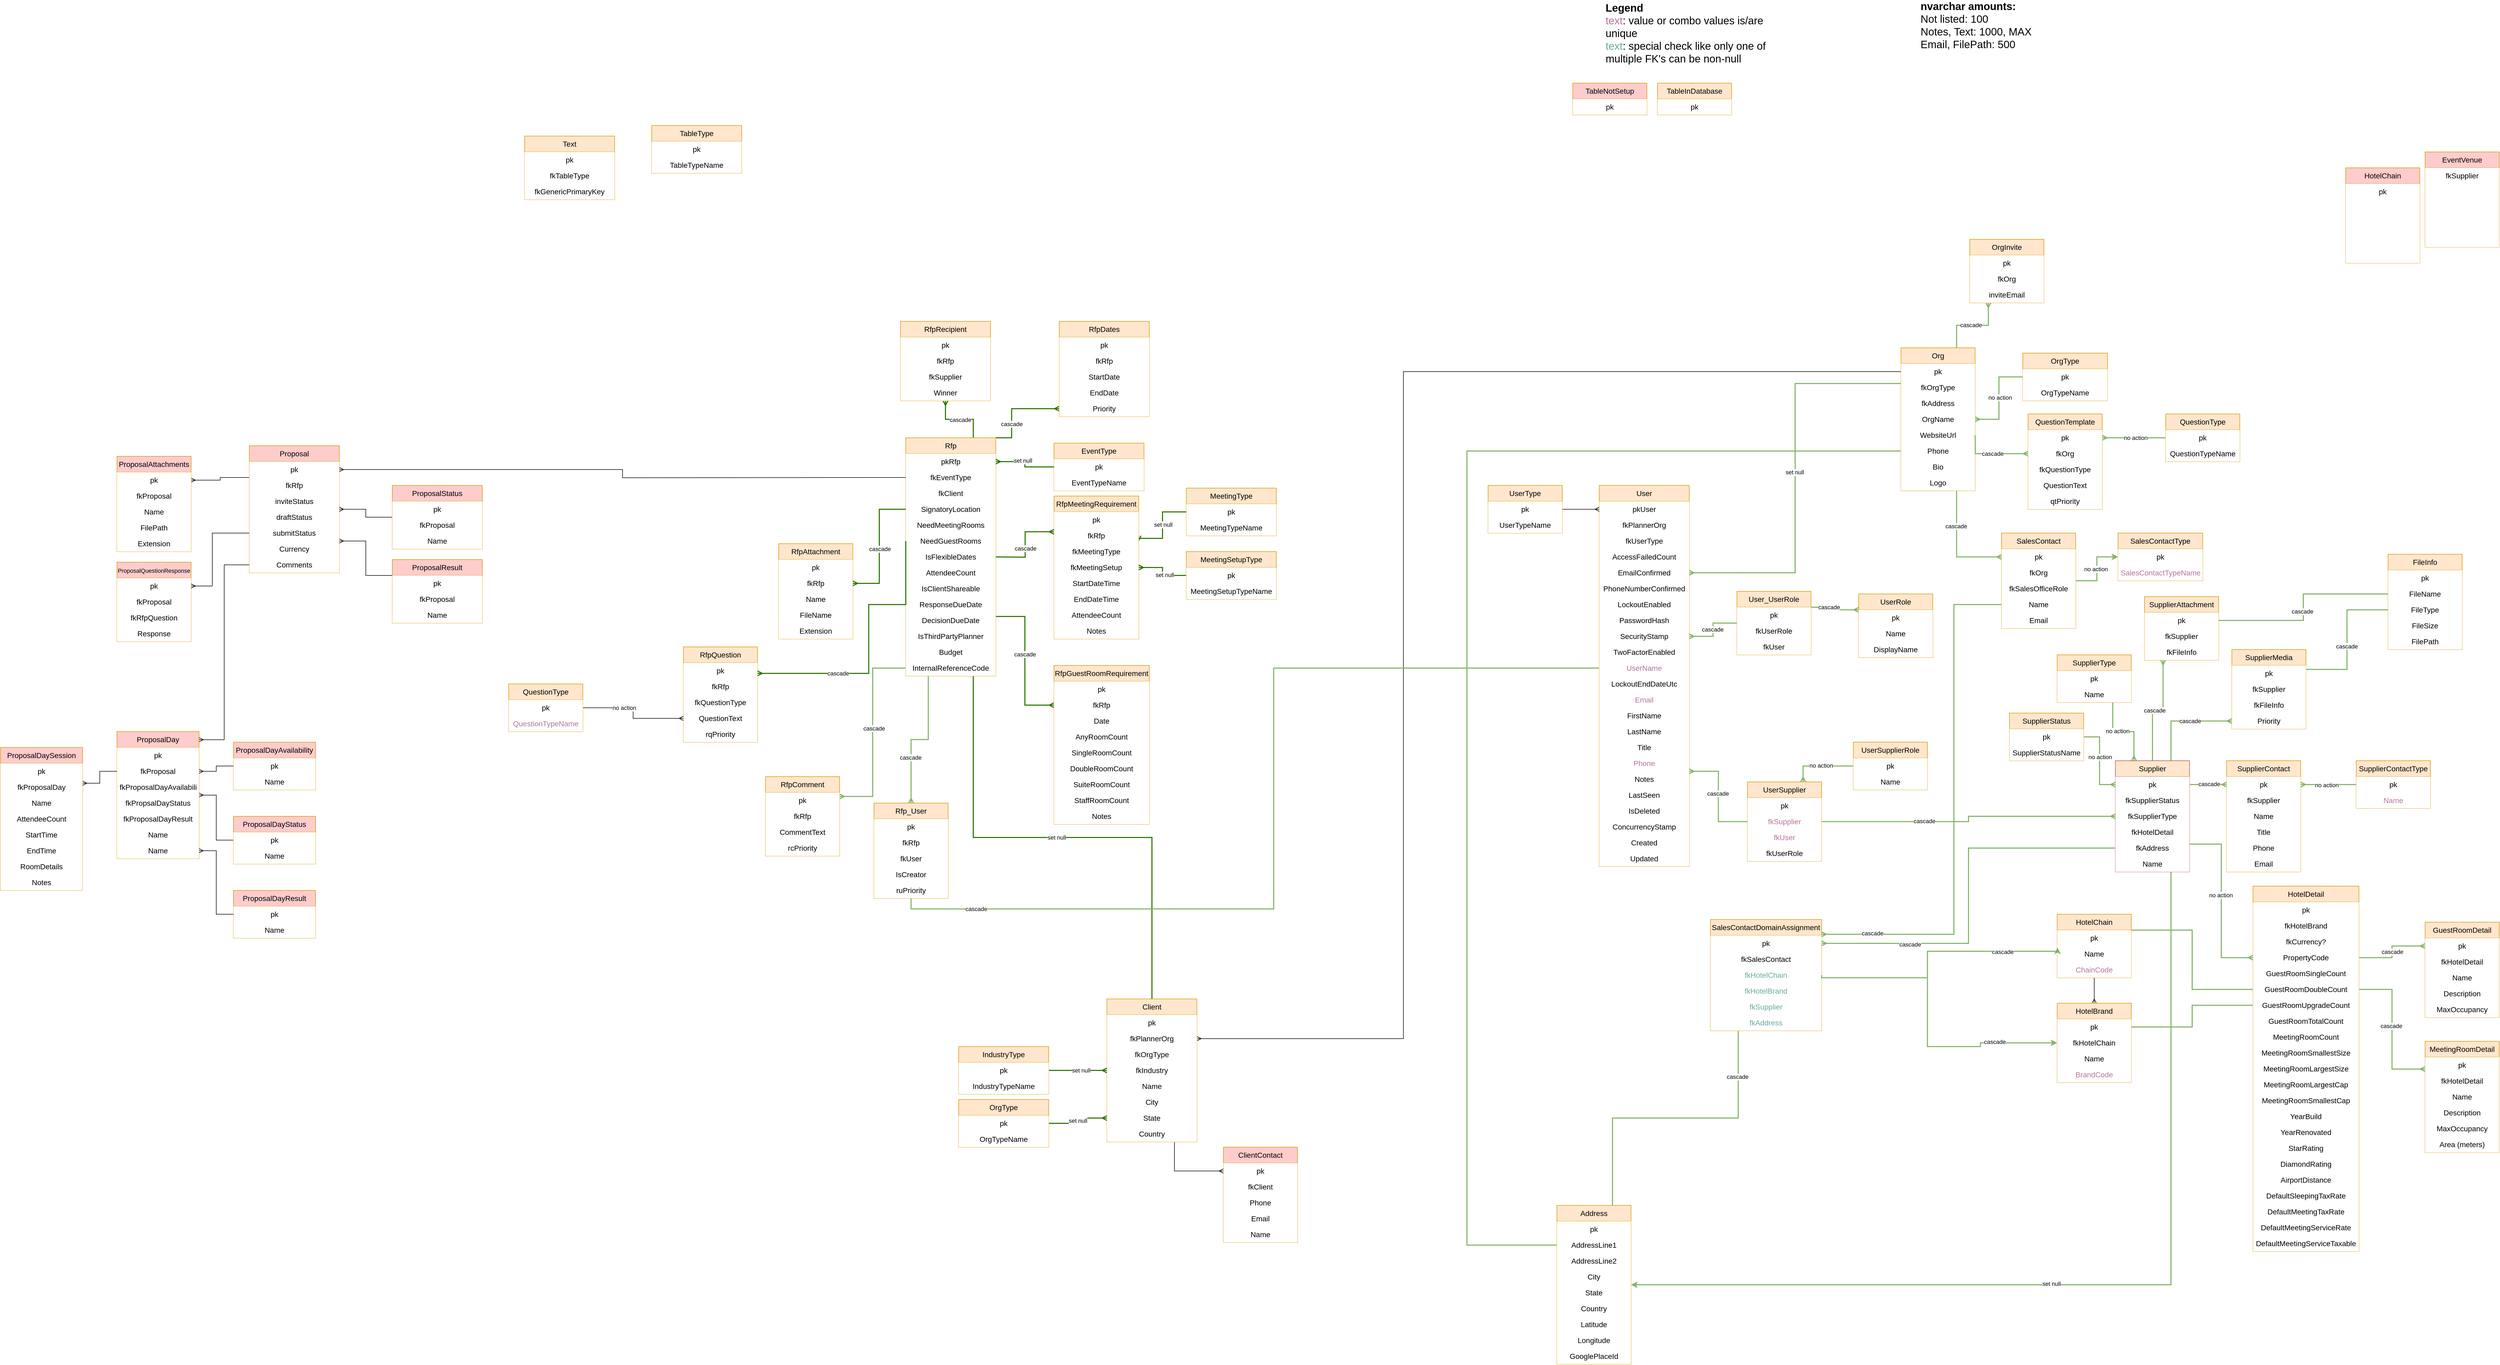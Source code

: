 <mxfile version="24.7.14">
  <diagram name="Page-1" id="1MRMbqhMZL4oupEg4rs2">
    <mxGraphModel dx="5449" dy="2236" grid="1" gridSize="10" guides="1" tooltips="1" connect="1" arrows="1" fold="1" page="1" pageScale="1" pageWidth="850" pageHeight="1100" math="0" shadow="0">
      <root>
        <mxCell id="0" />
        <mxCell id="1" parent="0" />
        <mxCell id="4pgU6K6X58AFgkONW4SR-83" value="TableNotSetup" style="swimlane;fontStyle=0;childLayout=stackLayout;horizontal=1;startSize=30;horizontalStack=0;resizeParent=1;resizeParentMax=0;resizeLast=0;collapsible=1;marginBottom=0;whiteSpace=wrap;html=1;fillColor=#FFCCCC;strokeColor=#d79b00;rounded=0;align=center;fontSize=14;" parent="1" vertex="1">
          <mxGeometry x="110" y="-80" width="140" height="60" as="geometry" />
        </mxCell>
        <mxCell id="4pgU6K6X58AFgkONW4SR-84" value="pk" style="text;strokeColor=none;fillColor=default;align=center;verticalAlign=middle;spacingLeft=4;spacingRight=4;overflow=hidden;points=[[0,0.5],[1,0.5]];portConstraint=eastwest;rotatable=0;whiteSpace=wrap;html=1;direction=east;fontSize=14;" parent="4pgU6K6X58AFgkONW4SR-83" vertex="1">
          <mxGeometry y="30" width="140" height="30" as="geometry" />
        </mxCell>
        <mxCell id="4pgU6K6X58AFgkONW4SR-89" value="HotelChain" style="swimlane;fontStyle=0;childLayout=stackLayout;horizontal=1;startSize=30;horizontalStack=0;resizeParent=1;resizeParentMax=0;resizeLast=0;collapsible=1;marginBottom=0;whiteSpace=wrap;html=1;fillColor=#FFCCCC;strokeColor=#d79b00;rounded=0;align=center;fontSize=14;" parent="1" vertex="1">
          <mxGeometry x="1570" y="80" width="140" height="180" as="geometry" />
        </mxCell>
        <mxCell id="4pgU6K6X58AFgkONW4SR-90" value="pk" style="text;strokeColor=none;fillColor=default;align=center;verticalAlign=middle;spacingLeft=4;spacingRight=4;overflow=hidden;points=[[0,0.5],[1,0.5]];portConstraint=eastwest;rotatable=0;whiteSpace=wrap;html=1;direction=east;fontSize=14;" parent="4pgU6K6X58AFgkONW4SR-89" vertex="1">
          <mxGeometry y="30" width="140" height="30" as="geometry" />
        </mxCell>
        <mxCell id="4pgU6K6X58AFgkONW4SR-91" value="" style="text;strokeColor=none;fillColor=default;align=center;verticalAlign=middle;spacingLeft=4;spacingRight=4;overflow=hidden;points=[[0,0.5],[1,0.5]];portConstraint=eastwest;rotatable=0;whiteSpace=wrap;html=1;fontSize=14;" parent="4pgU6K6X58AFgkONW4SR-89" vertex="1">
          <mxGeometry y="60" width="140" height="30" as="geometry" />
        </mxCell>
        <mxCell id="4pgU6K6X58AFgkONW4SR-92" value="" style="text;strokeColor=none;fillColor=default;align=center;verticalAlign=middle;spacingLeft=4;spacingRight=4;overflow=hidden;points=[[0,0.5],[1,0.5]];portConstraint=eastwest;rotatable=0;whiteSpace=wrap;html=1;fontSize=14;" parent="4pgU6K6X58AFgkONW4SR-89" vertex="1">
          <mxGeometry y="90" width="140" height="30" as="geometry" />
        </mxCell>
        <mxCell id="4pgU6K6X58AFgkONW4SR-93" value="" style="text;strokeColor=none;fillColor=default;align=center;verticalAlign=middle;spacingLeft=4;spacingRight=4;overflow=hidden;points=[[0,0.5],[1,0.5]];portConstraint=eastwest;rotatable=0;whiteSpace=wrap;html=1;fontSize=14;" parent="4pgU6K6X58AFgkONW4SR-89" vertex="1">
          <mxGeometry y="120" width="140" height="30" as="geometry" />
        </mxCell>
        <mxCell id="4pgU6K6X58AFgkONW4SR-94" value="" style="text;strokeColor=none;fillColor=default;align=center;verticalAlign=middle;spacingLeft=4;spacingRight=4;overflow=hidden;points=[[0,0.5],[1,0.5]];portConstraint=eastwest;rotatable=0;whiteSpace=wrap;html=1;fontSize=14;" parent="4pgU6K6X58AFgkONW4SR-89" vertex="1">
          <mxGeometry y="150" width="140" height="30" as="geometry" />
        </mxCell>
        <mxCell id="WobnOvS2RGeJKXJC2Pv2-1" value="EventVenue" style="swimlane;fontStyle=0;childLayout=stackLayout;horizontal=1;startSize=30;horizontalStack=0;resizeParent=1;resizeParentMax=0;resizeLast=0;collapsible=1;marginBottom=0;whiteSpace=wrap;html=1;fillColor=#FFCCCC;strokeColor=#d79b00;rounded=0;align=center;fontSize=14;" parent="1" vertex="1">
          <mxGeometry x="1720" y="50" width="140" height="180" as="geometry" />
        </mxCell>
        <mxCell id="WobnOvS2RGeJKXJC2Pv2-2" value="fkSupplier" style="text;strokeColor=none;fillColor=default;align=center;verticalAlign=middle;spacingLeft=4;spacingRight=4;overflow=hidden;points=[[0,0.5],[1,0.5]];portConstraint=eastwest;rotatable=0;whiteSpace=wrap;html=1;direction=east;fontSize=14;" parent="WobnOvS2RGeJKXJC2Pv2-1" vertex="1">
          <mxGeometry y="30" width="140" height="30" as="geometry" />
        </mxCell>
        <mxCell id="WobnOvS2RGeJKXJC2Pv2-3" value="" style="text;strokeColor=none;fillColor=default;align=center;verticalAlign=middle;spacingLeft=4;spacingRight=4;overflow=hidden;points=[[0,0.5],[1,0.5]];portConstraint=eastwest;rotatable=0;whiteSpace=wrap;html=1;fontSize=14;" parent="WobnOvS2RGeJKXJC2Pv2-1" vertex="1">
          <mxGeometry y="60" width="140" height="30" as="geometry" />
        </mxCell>
        <mxCell id="WobnOvS2RGeJKXJC2Pv2-4" value="" style="text;strokeColor=none;fillColor=default;align=center;verticalAlign=middle;spacingLeft=4;spacingRight=4;overflow=hidden;points=[[0,0.5],[1,0.5]];portConstraint=eastwest;rotatable=0;whiteSpace=wrap;html=1;fontSize=14;" parent="WobnOvS2RGeJKXJC2Pv2-1" vertex="1">
          <mxGeometry y="90" width="140" height="30" as="geometry" />
        </mxCell>
        <mxCell id="WobnOvS2RGeJKXJC2Pv2-5" value="" style="text;strokeColor=none;fillColor=default;align=center;verticalAlign=middle;spacingLeft=4;spacingRight=4;overflow=hidden;points=[[0,0.5],[1,0.5]];portConstraint=eastwest;rotatable=0;whiteSpace=wrap;html=1;fontSize=14;" parent="WobnOvS2RGeJKXJC2Pv2-1" vertex="1">
          <mxGeometry y="120" width="140" height="30" as="geometry" />
        </mxCell>
        <mxCell id="WobnOvS2RGeJKXJC2Pv2-6" value="" style="text;strokeColor=none;fillColor=default;align=center;verticalAlign=middle;spacingLeft=4;spacingRight=4;overflow=hidden;points=[[0,0.5],[1,0.5]];portConstraint=eastwest;rotatable=0;whiteSpace=wrap;html=1;fontSize=14;" parent="WobnOvS2RGeJKXJC2Pv2-1" vertex="1">
          <mxGeometry y="150" width="140" height="30" as="geometry" />
        </mxCell>
        <mxCell id="OYXMgMczDbUdWveoTO2t-24" style="edgeStyle=orthogonalEdgeStyle;rounded=0;orthogonalLoop=1;jettySize=auto;html=1;exitX=1;exitY=0.5;exitDx=0;exitDy=0;entryX=0;entryY=0.5;entryDx=0;entryDy=0;endArrow=ERmany;endFill=0;strokeWidth=2;fillColor=#d5e8d4;strokeColor=#82b366;" parent="1" source="WobnOvS2RGeJKXJC2Pv2-33" target="g1RnvmXeN_X-qw1Nx1M_-178" edge="1">
          <mxGeometry relative="1" as="geometry" />
        </mxCell>
        <mxCell id="OYXMgMczDbUdWveoTO2t-164" value="no action" style="edgeLabel;html=1;align=center;verticalAlign=middle;resizable=0;points=[];" parent="OYXMgMczDbUdWveoTO2t-24" vertex="1" connectable="0">
          <mxGeometry x="-0.114" y="1" relative="1" as="geometry">
            <mxPoint y="1" as="offset" />
          </mxGeometry>
        </mxCell>
        <mxCell id="WobnOvS2RGeJKXJC2Pv2-33" value="SupplierStatus" style="swimlane;fontStyle=0;childLayout=stackLayout;horizontal=1;startSize=30;horizontalStack=0;resizeParent=1;resizeParentMax=0;resizeLast=0;collapsible=1;marginBottom=0;whiteSpace=wrap;html=1;fillColor=#FFE6CC;strokeColor=#d79b00;rounded=0;align=center;fontSize=14;" parent="1" vertex="1">
          <mxGeometry x="935" y="1110" width="140" height="90" as="geometry" />
        </mxCell>
        <mxCell id="WobnOvS2RGeJKXJC2Pv2-34" value="pk" style="text;strokeColor=none;fillColor=default;align=center;verticalAlign=middle;spacingLeft=4;spacingRight=4;overflow=hidden;points=[[0,0.5],[1,0.5]];portConstraint=eastwest;rotatable=0;whiteSpace=wrap;html=1;direction=east;labelPadding=0;fontSize=14;" parent="WobnOvS2RGeJKXJC2Pv2-33" vertex="1">
          <mxGeometry y="30" width="140" height="30" as="geometry" />
        </mxCell>
        <mxCell id="WobnOvS2RGeJKXJC2Pv2-36" value="SupplierStatusName" style="text;strokeColor=none;fillColor=default;align=center;verticalAlign=middle;spacingLeft=4;spacingRight=4;overflow=hidden;points=[[0,0.5],[1,0.5]];portConstraint=eastwest;rotatable=0;whiteSpace=wrap;html=1;fontSize=14;" parent="WobnOvS2RGeJKXJC2Pv2-33" vertex="1">
          <mxGeometry y="60" width="140" height="30" as="geometry" />
        </mxCell>
        <mxCell id="OYXMgMczDbUdWveoTO2t-65" style="edgeStyle=orthogonalEdgeStyle;rounded=0;orthogonalLoop=1;jettySize=auto;html=1;exitX=0.75;exitY=1;exitDx=0;exitDy=0;entryX=0.25;entryY=0;entryDx=0;entryDy=0;endArrow=ERmany;endFill=0;strokeWidth=2;fillColor=#d5e8d4;strokeColor=#82b366;" parent="1" source="WobnOvS2RGeJKXJC2Pv2-39" target="g1RnvmXeN_X-qw1Nx1M_-177" edge="1">
          <mxGeometry relative="1" as="geometry" />
        </mxCell>
        <mxCell id="OYXMgMczDbUdWveoTO2t-165" value="no action" style="edgeLabel;html=1;align=center;verticalAlign=middle;resizable=0;points=[];" parent="OYXMgMczDbUdWveoTO2t-65" vertex="1" connectable="0">
          <mxGeometry x="-0.145" y="1" relative="1" as="geometry">
            <mxPoint as="offset" />
          </mxGeometry>
        </mxCell>
        <mxCell id="WobnOvS2RGeJKXJC2Pv2-39" value="SupplierType" style="swimlane;fontStyle=0;childLayout=stackLayout;horizontal=1;startSize=30;horizontalStack=0;resizeParent=1;resizeParentMax=0;resizeLast=0;collapsible=1;marginBottom=0;whiteSpace=wrap;html=1;fillColor=#FFE6CC;strokeColor=#d79b00;rounded=0;align=center;fontSize=14;" parent="1" vertex="1">
          <mxGeometry x="1025" y="1000" width="140" height="90" as="geometry" />
        </mxCell>
        <mxCell id="WobnOvS2RGeJKXJC2Pv2-40" value="pk" style="text;strokeColor=none;fillColor=default;align=center;verticalAlign=middle;spacingLeft=4;spacingRight=4;overflow=hidden;points=[[0,0.5],[1,0.5]];portConstraint=eastwest;rotatable=0;whiteSpace=wrap;html=1;direction=east;fontSize=14;" parent="WobnOvS2RGeJKXJC2Pv2-39" vertex="1">
          <mxGeometry y="30" width="140" height="30" as="geometry" />
        </mxCell>
        <mxCell id="WobnOvS2RGeJKXJC2Pv2-42" value="Name" style="text;strokeColor=none;fillColor=default;align=center;verticalAlign=middle;spacingLeft=4;spacingRight=4;overflow=hidden;points=[[0,0.5],[1,0.5]];portConstraint=eastwest;rotatable=0;whiteSpace=wrap;html=1;fontSize=14;" parent="WobnOvS2RGeJKXJC2Pv2-39" vertex="1">
          <mxGeometry y="60" width="140" height="30" as="geometry" />
        </mxCell>
        <mxCell id="WobnOvS2RGeJKXJC2Pv2-54" value="SupplierContact" style="swimlane;fontStyle=0;childLayout=stackLayout;horizontal=1;startSize=30;horizontalStack=0;resizeParent=1;resizeParentMax=0;resizeLast=0;collapsible=1;marginBottom=0;whiteSpace=wrap;html=1;fillColor=#FFE6CC;strokeColor=#d79b00;rounded=0;align=center;fontSize=14;" parent="1" vertex="1">
          <mxGeometry x="1345" y="1200" width="140" height="210" as="geometry" />
        </mxCell>
        <mxCell id="WobnOvS2RGeJKXJC2Pv2-55" value="pk" style="text;strokeColor=none;fillColor=default;align=center;verticalAlign=middle;spacingLeft=4;spacingRight=4;overflow=hidden;points=[[0,0.5],[1,0.5]];portConstraint=eastwest;rotatable=0;whiteSpace=wrap;html=1;direction=east;labelPadding=0;fontSize=14;" parent="WobnOvS2RGeJKXJC2Pv2-54" vertex="1">
          <mxGeometry y="30" width="140" height="30" as="geometry" />
        </mxCell>
        <mxCell id="WobnOvS2RGeJKXJC2Pv2-427" value="fkSupplier" style="text;strokeColor=none;fillColor=default;align=center;verticalAlign=middle;spacingLeft=4;spacingRight=4;overflow=hidden;points=[[0,0.5],[1,0.5]];portConstraint=eastwest;rotatable=0;whiteSpace=wrap;html=1;fontSize=14;" parent="WobnOvS2RGeJKXJC2Pv2-54" vertex="1">
          <mxGeometry y="60" width="140" height="30" as="geometry" />
        </mxCell>
        <mxCell id="WobnOvS2RGeJKXJC2Pv2-56" value="Name" style="text;strokeColor=none;fillColor=default;align=center;verticalAlign=middle;spacingLeft=4;spacingRight=4;overflow=hidden;points=[[0,0.5],[1,0.5]];portConstraint=eastwest;rotatable=0;whiteSpace=wrap;html=1;fontSize=14;" parent="WobnOvS2RGeJKXJC2Pv2-54" vertex="1">
          <mxGeometry y="90" width="140" height="30" as="geometry" />
        </mxCell>
        <mxCell id="OYXMgMczDbUdWveoTO2t-26" value="Title" style="text;strokeColor=none;fillColor=default;align=center;verticalAlign=middle;spacingLeft=4;spacingRight=4;overflow=hidden;points=[[0,0.5],[1,0.5]];portConstraint=eastwest;rotatable=0;whiteSpace=wrap;html=1;fontSize=14;" parent="WobnOvS2RGeJKXJC2Pv2-54" vertex="1">
          <mxGeometry y="120" width="140" height="30" as="geometry" />
        </mxCell>
        <mxCell id="WobnOvS2RGeJKXJC2Pv2-425" value="Phone" style="text;strokeColor=none;fillColor=default;align=center;verticalAlign=middle;spacingLeft=4;spacingRight=4;overflow=hidden;points=[[0,0.5],[1,0.5]];portConstraint=eastwest;rotatable=0;whiteSpace=wrap;html=1;fontSize=14;" parent="WobnOvS2RGeJKXJC2Pv2-54" vertex="1">
          <mxGeometry y="150" width="140" height="30" as="geometry" />
        </mxCell>
        <mxCell id="WobnOvS2RGeJKXJC2Pv2-426" value="Email" style="text;strokeColor=none;fillColor=default;align=center;verticalAlign=middle;spacingLeft=4;spacingRight=4;overflow=hidden;points=[[0,0.5],[1,0.5]];portConstraint=eastwest;rotatable=0;whiteSpace=wrap;html=1;fontSize=14;" parent="WobnOvS2RGeJKXJC2Pv2-54" vertex="1">
          <mxGeometry y="180" width="140" height="30" as="geometry" />
        </mxCell>
        <mxCell id="OYXMgMczDbUdWveoTO2t-66" style="edgeStyle=orthogonalEdgeStyle;rounded=0;orthogonalLoop=1;jettySize=auto;html=1;exitX=0.25;exitY=1;exitDx=0;exitDy=0;entryX=0.5;entryY=0;entryDx=0;entryDy=0;endArrow=none;endFill=0;startArrow=ERmany;startFill=0;strokeWidth=2;fillColor=#d5e8d4;strokeColor=#82b366;" parent="1" source="WobnOvS2RGeJKXJC2Pv2-57" target="g1RnvmXeN_X-qw1Nx1M_-177" edge="1">
          <mxGeometry relative="1" as="geometry" />
        </mxCell>
        <mxCell id="OYXMgMczDbUdWveoTO2t-149" value="cascade" style="edgeLabel;html=1;align=center;verticalAlign=middle;resizable=0;points=[];" parent="OYXMgMczDbUdWveoTO2t-66" vertex="1" connectable="0">
          <mxGeometry x="0.055" relative="1" as="geometry">
            <mxPoint as="offset" />
          </mxGeometry>
        </mxCell>
        <mxCell id="WobnOvS2RGeJKXJC2Pv2-57" value="SupplierAttachment" style="swimlane;fontStyle=0;childLayout=stackLayout;horizontal=1;startSize=30;horizontalStack=0;resizeParent=1;resizeParentMax=0;resizeLast=0;collapsible=1;marginBottom=0;whiteSpace=wrap;html=1;fillColor=#FFE6CC;strokeColor=#d79b00;rounded=0;align=center;fontSize=14;" parent="1" vertex="1">
          <mxGeometry x="1190" y="890" width="140" height="120" as="geometry" />
        </mxCell>
        <mxCell id="WobnOvS2RGeJKXJC2Pv2-58" value="pk" style="text;strokeColor=none;fillColor=default;align=center;verticalAlign=middle;spacingLeft=4;spacingRight=4;overflow=hidden;points=[[0,0.5],[1,0.5]];portConstraint=eastwest;rotatable=0;whiteSpace=wrap;html=1;direction=east;labelPadding=0;fontSize=14;" parent="WobnOvS2RGeJKXJC2Pv2-57" vertex="1">
          <mxGeometry y="30" width="140" height="30" as="geometry" />
        </mxCell>
        <mxCell id="WobnOvS2RGeJKXJC2Pv2-59" value="fkSupplier" style="text;strokeColor=none;fillColor=default;align=center;verticalAlign=middle;spacingLeft=4;spacingRight=4;overflow=hidden;points=[[0,0.5],[1,0.5]];portConstraint=eastwest;rotatable=0;whiteSpace=wrap;html=1;fontSize=14;" parent="WobnOvS2RGeJKXJC2Pv2-57" vertex="1">
          <mxGeometry y="60" width="140" height="30" as="geometry" />
        </mxCell>
        <mxCell id="OYXMgMczDbUdWveoTO2t-157" value="fkFileInfo" style="text;strokeColor=none;fillColor=default;align=center;verticalAlign=middle;spacingLeft=4;spacingRight=4;overflow=hidden;points=[[0,0.5],[1,0.5]];portConstraint=eastwest;rotatable=0;whiteSpace=wrap;html=1;fontSize=14;" parent="WobnOvS2RGeJKXJC2Pv2-57" vertex="1">
          <mxGeometry y="90" width="140" height="30" as="geometry" />
        </mxCell>
        <mxCell id="OYXMgMczDbUdWveoTO2t-161" style="edgeStyle=orthogonalEdgeStyle;rounded=0;orthogonalLoop=1;jettySize=auto;html=1;exitX=1;exitY=0.25;exitDx=0;exitDy=0;entryX=0;entryY=0.5;entryDx=0;entryDy=0;endArrow=none;endFill=0;strokeWidth=2;fillColor=#d5e8d4;strokeColor=#82b366;" parent="1" source="WobnOvS2RGeJKXJC2Pv2-70" target="OYXMgMczDbUdWveoTO2t-153" edge="1">
          <mxGeometry relative="1" as="geometry" />
        </mxCell>
        <mxCell id="OYXMgMczDbUdWveoTO2t-162" value="cascade" style="edgeLabel;html=1;align=center;verticalAlign=middle;resizable=0;points=[];" parent="OYXMgMczDbUdWveoTO2t-161" vertex="1" connectable="0">
          <mxGeometry x="-0.087" y="1" relative="1" as="geometry">
            <mxPoint y="1" as="offset" />
          </mxGeometry>
        </mxCell>
        <mxCell id="WobnOvS2RGeJKXJC2Pv2-70" value="SupplierMedia" style="swimlane;fontStyle=0;childLayout=stackLayout;horizontal=1;startSize=30;horizontalStack=0;resizeParent=1;resizeParentMax=0;resizeLast=0;collapsible=1;marginBottom=0;whiteSpace=wrap;html=1;fillColor=#FFE6CC;strokeColor=#d79b00;rounded=0;align=center;fontSize=14;" parent="1" vertex="1">
          <mxGeometry x="1355" y="990" width="140" height="150" as="geometry" />
        </mxCell>
        <mxCell id="WobnOvS2RGeJKXJC2Pv2-71" value="pk" style="text;strokeColor=none;fillColor=default;align=center;verticalAlign=middle;spacingLeft=4;spacingRight=4;overflow=hidden;points=[[0,0.5],[1,0.5]];portConstraint=eastwest;rotatable=0;whiteSpace=wrap;html=1;direction=east;labelPadding=0;fontSize=14;" parent="WobnOvS2RGeJKXJC2Pv2-70" vertex="1">
          <mxGeometry y="30" width="140" height="30" as="geometry" />
        </mxCell>
        <mxCell id="WobnOvS2RGeJKXJC2Pv2-72" value="fkSupplier" style="text;strokeColor=none;fillColor=default;align=center;verticalAlign=middle;spacingLeft=4;spacingRight=4;overflow=hidden;points=[[0,0.5],[1,0.5]];portConstraint=eastwest;rotatable=0;whiteSpace=wrap;html=1;fontSize=14;" parent="WobnOvS2RGeJKXJC2Pv2-70" vertex="1">
          <mxGeometry y="60" width="140" height="30" as="geometry" />
        </mxCell>
        <mxCell id="WobnOvS2RGeJKXJC2Pv2-73" value="fkFileInfo" style="text;strokeColor=none;fillColor=default;align=center;verticalAlign=middle;spacingLeft=4;spacingRight=4;overflow=hidden;points=[[0,0.5],[1,0.5]];portConstraint=eastwest;rotatable=0;whiteSpace=wrap;html=1;fontSize=14;" parent="WobnOvS2RGeJKXJC2Pv2-70" vertex="1">
          <mxGeometry y="90" width="140" height="30" as="geometry" />
        </mxCell>
        <mxCell id="WobnOvS2RGeJKXJC2Pv2-74" value="Priority" style="text;strokeColor=none;fillColor=default;align=center;verticalAlign=middle;spacingLeft=4;spacingRight=4;overflow=hidden;points=[[0,0.5],[1,0.5]];portConstraint=eastwest;rotatable=0;whiteSpace=wrap;html=1;fontSize=14;" parent="WobnOvS2RGeJKXJC2Pv2-70" vertex="1">
          <mxGeometry y="120" width="140" height="30" as="geometry" />
        </mxCell>
        <mxCell id="zEQe2f9RJZBSWhXtZzM4-70" style="edgeStyle=orthogonalEdgeStyle;rounded=0;orthogonalLoop=1;jettySize=auto;html=1;exitX=0;exitY=0.5;exitDx=0;exitDy=0;entryX=1;entryY=0.5;entryDx=0;entryDy=0;endArrow=ERmany;endFill=0;" parent="1" source="g1RnvmXeN_X-qw1Nx1M_-94" target="zEQe2f9RJZBSWhXtZzM4-3" edge="1">
          <mxGeometry relative="1" as="geometry">
            <Array as="points">
              <mxPoint x="-210" y="465" />
              <mxPoint x="-210" y="1725" />
            </Array>
          </mxGeometry>
        </mxCell>
        <mxCell id="WobnOvS2RGeJKXJC2Pv2-188" value="ClientContact" style="swimlane;fontStyle=0;childLayout=stackLayout;horizontal=1;startSize=30;horizontalStack=0;resizeParent=1;resizeParentMax=0;resizeLast=0;collapsible=1;marginBottom=0;whiteSpace=wrap;html=1;fillColor=#FFCCCC;strokeColor=#d79b00;rounded=0;align=center;fontSize=14;" parent="1" vertex="1">
          <mxGeometry x="-550" y="1930" width="140" height="180" as="geometry" />
        </mxCell>
        <mxCell id="WobnOvS2RGeJKXJC2Pv2-189" value="pk" style="text;strokeColor=none;fillColor=default;align=center;verticalAlign=middle;spacingLeft=4;spacingRight=4;overflow=hidden;points=[[0,0.5],[1,0.5]];portConstraint=eastwest;rotatable=0;whiteSpace=wrap;html=1;direction=east;fontSize=14;" parent="WobnOvS2RGeJKXJC2Pv2-188" vertex="1">
          <mxGeometry y="30" width="140" height="30" as="geometry" />
        </mxCell>
        <mxCell id="WobnOvS2RGeJKXJC2Pv2-190" value="fkClient" style="text;strokeColor=none;fillColor=default;align=center;verticalAlign=middle;spacingLeft=4;spacingRight=4;overflow=hidden;points=[[0,0.5],[1,0.5]];portConstraint=eastwest;rotatable=0;whiteSpace=wrap;html=1;fontSize=14;" parent="WobnOvS2RGeJKXJC2Pv2-188" vertex="1">
          <mxGeometry y="60" width="140" height="30" as="geometry" />
        </mxCell>
        <mxCell id="WobnOvS2RGeJKXJC2Pv2-191" value="Phone" style="text;strokeColor=none;fillColor=default;align=center;verticalAlign=middle;spacingLeft=4;spacingRight=4;overflow=hidden;points=[[0,0.5],[1,0.5]];portConstraint=eastwest;rotatable=0;whiteSpace=wrap;html=1;fontSize=14;" parent="WobnOvS2RGeJKXJC2Pv2-188" vertex="1">
          <mxGeometry y="90" width="140" height="30" as="geometry" />
        </mxCell>
        <mxCell id="WobnOvS2RGeJKXJC2Pv2-192" value="Email" style="text;strokeColor=none;fillColor=default;align=center;verticalAlign=middle;spacingLeft=4;spacingRight=4;overflow=hidden;points=[[0,0.5],[1,0.5]];portConstraint=eastwest;rotatable=0;whiteSpace=wrap;html=1;fontSize=14;" parent="WobnOvS2RGeJKXJC2Pv2-188" vertex="1">
          <mxGeometry y="120" width="140" height="30" as="geometry" />
        </mxCell>
        <mxCell id="WobnOvS2RGeJKXJC2Pv2-193" value="Name" style="text;strokeColor=none;fillColor=default;align=center;verticalAlign=middle;spacingLeft=4;spacingRight=4;overflow=hidden;points=[[0,0.5],[1,0.5]];portConstraint=eastwest;rotatable=0;whiteSpace=wrap;html=1;fontSize=14;" parent="WobnOvS2RGeJKXJC2Pv2-188" vertex="1">
          <mxGeometry y="150" width="140" height="30" as="geometry" />
        </mxCell>
        <mxCell id="WobnOvS2RGeJKXJC2Pv2-207" value="RfpAttachment" style="swimlane;fontStyle=0;childLayout=stackLayout;horizontal=1;startSize=30;horizontalStack=0;resizeParent=1;resizeParentMax=0;resizeLast=0;collapsible=1;marginBottom=0;whiteSpace=wrap;html=1;fillColor=#ffe6cc;strokeColor=#d79b00;rounded=0;align=center;fontSize=14;" parent="1" vertex="1">
          <mxGeometry x="-1390" y="790" width="140" height="180" as="geometry" />
        </mxCell>
        <mxCell id="WobnOvS2RGeJKXJC2Pv2-208" value="pk" style="text;strokeColor=none;fillColor=default;align=center;verticalAlign=middle;spacingLeft=4;spacingRight=4;overflow=hidden;points=[[0,0.5],[1,0.5]];portConstraint=eastwest;rotatable=0;whiteSpace=wrap;html=1;direction=east;fontSize=14;" parent="WobnOvS2RGeJKXJC2Pv2-207" vertex="1">
          <mxGeometry y="30" width="140" height="30" as="geometry" />
        </mxCell>
        <mxCell id="WobnOvS2RGeJKXJC2Pv2-209" value="fkRfp" style="text;strokeColor=none;fillColor=default;align=center;verticalAlign=middle;spacingLeft=4;spacingRight=4;overflow=hidden;points=[[0,0.5],[1,0.5]];portConstraint=eastwest;rotatable=0;whiteSpace=wrap;html=1;fontSize=14;" parent="WobnOvS2RGeJKXJC2Pv2-207" vertex="1">
          <mxGeometry y="60" width="140" height="30" as="geometry" />
        </mxCell>
        <mxCell id="WobnOvS2RGeJKXJC2Pv2-210" value="Name" style="text;strokeColor=none;fillColor=default;align=center;verticalAlign=middle;spacingLeft=4;spacingRight=4;overflow=hidden;points=[[0,0.5],[1,0.5]];portConstraint=eastwest;rotatable=0;whiteSpace=wrap;html=1;fontSize=14;" parent="WobnOvS2RGeJKXJC2Pv2-207" vertex="1">
          <mxGeometry y="90" width="140" height="30" as="geometry" />
        </mxCell>
        <mxCell id="WobnOvS2RGeJKXJC2Pv2-211" value="FileName" style="text;strokeColor=none;fillColor=default;align=center;verticalAlign=middle;spacingLeft=4;spacingRight=4;overflow=hidden;points=[[0,0.5],[1,0.5]];portConstraint=eastwest;rotatable=0;whiteSpace=wrap;html=1;fontSize=14;" parent="WobnOvS2RGeJKXJC2Pv2-207" vertex="1">
          <mxGeometry y="120" width="140" height="30" as="geometry" />
        </mxCell>
        <mxCell id="WobnOvS2RGeJKXJC2Pv2-212" value="Extension" style="text;strokeColor=none;fillColor=default;align=center;verticalAlign=middle;spacingLeft=4;spacingRight=4;overflow=hidden;points=[[0,0.5],[1,0.5]];portConstraint=eastwest;rotatable=0;whiteSpace=wrap;html=1;fontSize=14;" parent="WobnOvS2RGeJKXJC2Pv2-207" vertex="1">
          <mxGeometry y="150" width="140" height="30" as="geometry" />
        </mxCell>
        <mxCell id="WobnOvS2RGeJKXJC2Pv2-213" value="RfpQuestion" style="swimlane;fontStyle=0;childLayout=stackLayout;horizontal=1;startSize=30;horizontalStack=0;resizeParent=1;resizeParentMax=0;resizeLast=0;collapsible=1;marginBottom=0;whiteSpace=wrap;html=1;fillColor=#ffe6cc;strokeColor=#d79b00;rounded=0;align=center;fontSize=14;" parent="1" vertex="1">
          <mxGeometry x="-1570" y="985" width="140" height="180" as="geometry" />
        </mxCell>
        <mxCell id="WobnOvS2RGeJKXJC2Pv2-214" value="pk" style="text;strokeColor=none;fillColor=default;align=center;verticalAlign=middle;spacingLeft=4;spacingRight=4;overflow=hidden;points=[[0,0.5],[1,0.5]];portConstraint=eastwest;rotatable=0;whiteSpace=wrap;html=1;direction=east;fontSize=14;" parent="WobnOvS2RGeJKXJC2Pv2-213" vertex="1">
          <mxGeometry y="30" width="140" height="30" as="geometry" />
        </mxCell>
        <mxCell id="WobnOvS2RGeJKXJC2Pv2-215" value="fkRfp" style="text;strokeColor=none;fillColor=default;align=center;verticalAlign=middle;spacingLeft=4;spacingRight=4;overflow=hidden;points=[[0,0.5],[1,0.5]];portConstraint=eastwest;rotatable=0;whiteSpace=wrap;html=1;fontSize=14;" parent="WobnOvS2RGeJKXJC2Pv2-213" vertex="1">
          <mxGeometry y="60" width="140" height="30" as="geometry" />
        </mxCell>
        <mxCell id="g1RnvmXeN_X-qw1Nx1M_-8" value="fkQuestionType" style="text;strokeColor=none;fillColor=default;align=center;verticalAlign=middle;spacingLeft=4;spacingRight=4;overflow=hidden;points=[[0,0.5],[1,0.5]];portConstraint=eastwest;rotatable=0;whiteSpace=wrap;html=1;fontSize=14;" parent="WobnOvS2RGeJKXJC2Pv2-213" vertex="1">
          <mxGeometry y="90" width="140" height="30" as="geometry" />
        </mxCell>
        <mxCell id="WobnOvS2RGeJKXJC2Pv2-216" value="QuestionText" style="text;strokeColor=none;fillColor=default;align=center;verticalAlign=middle;spacingLeft=4;spacingRight=4;overflow=hidden;points=[[0,0.5],[1,0.5]];portConstraint=eastwest;rotatable=0;whiteSpace=wrap;html=1;fontSize=14;" parent="WobnOvS2RGeJKXJC2Pv2-213" vertex="1">
          <mxGeometry y="120" width="140" height="30" as="geometry" />
        </mxCell>
        <mxCell id="g1RnvmXeN_X-qw1Nx1M_-7" value="rqPriority" style="text;strokeColor=none;fillColor=default;align=center;verticalAlign=middle;spacingLeft=4;spacingRight=4;overflow=hidden;points=[[0,0.5],[1,0.5]];portConstraint=eastwest;rotatable=0;whiteSpace=wrap;html=1;fontSize=14;" parent="WobnOvS2RGeJKXJC2Pv2-213" vertex="1">
          <mxGeometry y="150" width="140" height="30" as="geometry" />
        </mxCell>
        <mxCell id="WobnOvS2RGeJKXJC2Pv2-504" style="edgeStyle=orthogonalEdgeStyle;rounded=0;orthogonalLoop=1;jettySize=auto;html=1;exitX=1;exitY=0.75;exitDx=0;exitDy=0;entryX=0;entryY=0.25;entryDx=0;entryDy=0;endArrow=ERmany;endFill=0;strokeWidth=2;fillColor=#60a917;strokeColor=#2D7600;" parent="1" source="WobnOvS2RGeJKXJC2Pv2-258" target="WobnOvS2RGeJKXJC2Pv2-494" edge="1">
          <mxGeometry relative="1" as="geometry" />
        </mxCell>
        <mxCell id="zEQe2f9RJZBSWhXtZzM4-65" value="cascade" style="edgeLabel;html=1;align=center;verticalAlign=middle;resizable=0;points=[];" parent="WobnOvS2RGeJKXJC2Pv2-504" vertex="1" connectable="0">
          <mxGeometry x="-0.089" relative="1" as="geometry">
            <mxPoint as="offset" />
          </mxGeometry>
        </mxCell>
        <mxCell id="zEQe2f9RJZBSWhXtZzM4-52" style="edgeStyle=orthogonalEdgeStyle;rounded=0;orthogonalLoop=1;jettySize=auto;html=1;exitX=0.25;exitY=1;exitDx=0;exitDy=0;entryX=0.5;entryY=0;entryDx=0;entryDy=0;endArrow=ERmany;endFill=0;strokeWidth=2;fillColor=#d5e8d4;strokeColor=#82b366;" parent="1" source="WobnOvS2RGeJKXJC2Pv2-258" target="zEQe2f9RJZBSWhXtZzM4-33" edge="1">
          <mxGeometry relative="1" as="geometry" />
        </mxCell>
        <mxCell id="g1RnvmXeN_X-qw1Nx1M_-59" value="cascade" style="edgeLabel;html=1;align=center;verticalAlign=middle;resizable=0;points=[];" parent="zEQe2f9RJZBSWhXtZzM4-52" vertex="1" connectable="0">
          <mxGeometry x="0.367" y="-1" relative="1" as="geometry">
            <mxPoint as="offset" />
          </mxGeometry>
        </mxCell>
        <mxCell id="zEQe2f9RJZBSWhXtZzM4-53" style="edgeStyle=orthogonalEdgeStyle;rounded=0;orthogonalLoop=1;jettySize=auto;html=1;exitX=0.75;exitY=0;exitDx=0;exitDy=0;entryX=0.5;entryY=1;entryDx=0;entryDy=0;endArrow=ERmany;endFill=0;fillColor=#60a917;strokeColor=#2D7600;strokeWidth=2;" parent="1" source="WobnOvS2RGeJKXJC2Pv2-258" target="zEQe2f9RJZBSWhXtZzM4-47" edge="1">
          <mxGeometry relative="1" as="geometry" />
        </mxCell>
        <mxCell id="zEQe2f9RJZBSWhXtZzM4-61" value="cascade" style="edgeLabel;html=1;align=center;verticalAlign=middle;resizable=0;points=[];" parent="zEQe2f9RJZBSWhXtZzM4-53" vertex="1" connectable="0">
          <mxGeometry x="-0.025" y="1" relative="1" as="geometry">
            <mxPoint as="offset" />
          </mxGeometry>
        </mxCell>
        <mxCell id="zEQe2f9RJZBSWhXtZzM4-54" style="edgeStyle=orthogonalEdgeStyle;rounded=0;orthogonalLoop=1;jettySize=auto;html=1;exitX=0.75;exitY=1;exitDx=0;exitDy=0;endArrow=none;endFill=0;strokeWidth=2;fillColor=#60a917;strokeColor=#2D7600;" parent="1" source="WobnOvS2RGeJKXJC2Pv2-258" target="zEQe2f9RJZBSWhXtZzM4-1" edge="1">
          <mxGeometry relative="1" as="geometry" />
        </mxCell>
        <mxCell id="zEQe2f9RJZBSWhXtZzM4-68" value="set null" style="edgeLabel;html=1;align=center;verticalAlign=middle;resizable=0;points=[];" parent="zEQe2f9RJZBSWhXtZzM4-54" vertex="1" connectable="0">
          <mxGeometry x="-0.025" relative="1" as="geometry">
            <mxPoint as="offset" />
          </mxGeometry>
        </mxCell>
        <mxCell id="zEQe2f9RJZBSWhXtZzM4-73" style="edgeStyle=orthogonalEdgeStyle;rounded=0;orthogonalLoop=1;jettySize=auto;html=1;exitX=1;exitY=0;exitDx=0;exitDy=0;entryX=0;entryY=0.5;entryDx=0;entryDy=0;strokeWidth=2;fillColor=#60a917;strokeColor=#2D7600;endArrow=ERmany;endFill=0;" parent="1" source="WobnOvS2RGeJKXJC2Pv2-258" target="zEQe2f9RJZBSWhXtZzM4-32" edge="1">
          <mxGeometry relative="1" as="geometry">
            <Array as="points">
              <mxPoint x="-950" y="590" />
              <mxPoint x="-950" y="535" />
            </Array>
          </mxGeometry>
        </mxCell>
        <mxCell id="zEQe2f9RJZBSWhXtZzM4-74" value="cascade" style="edgeLabel;html=1;align=center;verticalAlign=middle;resizable=0;points=[];" parent="zEQe2f9RJZBSWhXtZzM4-73" vertex="1" connectable="0">
          <mxGeometry x="-0.36" relative="1" as="geometry">
            <mxPoint as="offset" />
          </mxGeometry>
        </mxCell>
        <mxCell id="WobnOvS2RGeJKXJC2Pv2-258" value="Rfp" style="swimlane;fontStyle=0;childLayout=stackLayout;horizontal=1;startSize=30;horizontalStack=0;resizeParent=1;resizeParentMax=0;resizeLast=0;collapsible=1;marginBottom=0;whiteSpace=wrap;html=1;fillColor=#ffe6cc;strokeColor=#d79b00;rounded=0;align=center;fontSize=14;" parent="1" vertex="1">
          <mxGeometry x="-1150" y="590" width="170" height="450" as="geometry" />
        </mxCell>
        <mxCell id="WobnOvS2RGeJKXJC2Pv2-259" value="pkRfp" style="text;strokeColor=none;fillColor=default;align=center;verticalAlign=middle;spacingLeft=4;spacingRight=4;overflow=hidden;points=[[0,0.5],[1,0.5]];portConstraint=eastwest;rotatable=0;whiteSpace=wrap;html=1;direction=east;fontSize=14;" parent="WobnOvS2RGeJKXJC2Pv2-258" vertex="1">
          <mxGeometry y="30" width="170" height="30" as="geometry" />
        </mxCell>
        <mxCell id="WobnOvS2RGeJKXJC2Pv2-456" value="fkEventType" style="text;strokeColor=none;fillColor=default;align=center;verticalAlign=middle;spacingLeft=4;spacingRight=4;overflow=hidden;points=[[0,0.5],[1,0.5]];portConstraint=eastwest;rotatable=0;whiteSpace=wrap;html=1;fontSize=14;" parent="WobnOvS2RGeJKXJC2Pv2-258" vertex="1">
          <mxGeometry y="60" width="170" height="30" as="geometry" />
        </mxCell>
        <mxCell id="zEQe2f9RJZBSWhXtZzM4-58" value="fkClient" style="text;strokeColor=none;fillColor=default;align=center;verticalAlign=middle;spacingLeft=4;spacingRight=4;overflow=hidden;points=[[0,0.5],[1,0.5]];portConstraint=eastwest;rotatable=0;whiteSpace=wrap;html=1;fontSize=14;" parent="WobnOvS2RGeJKXJC2Pv2-258" vertex="1">
          <mxGeometry y="90" width="170" height="30" as="geometry" />
        </mxCell>
        <mxCell id="WobnOvS2RGeJKXJC2Pv2-263" value="SignatoryLocation" style="text;strokeColor=none;fillColor=default;align=center;verticalAlign=middle;spacingLeft=4;spacingRight=4;overflow=hidden;points=[[0,0.5],[1,0.5]];portConstraint=eastwest;rotatable=0;whiteSpace=wrap;html=1;fontSize=14;" parent="WobnOvS2RGeJKXJC2Pv2-258" vertex="1">
          <mxGeometry y="120" width="170" height="30" as="geometry" />
        </mxCell>
        <mxCell id="WobnOvS2RGeJKXJC2Pv2-266" value="NeedMeetingRooms" style="text;strokeColor=none;fillColor=default;align=center;verticalAlign=middle;spacingLeft=4;spacingRight=4;overflow=hidden;points=[[0,0.5],[1,0.5]];portConstraint=eastwest;rotatable=0;whiteSpace=wrap;html=1;fontSize=14;" parent="WobnOvS2RGeJKXJC2Pv2-258" vertex="1">
          <mxGeometry y="150" width="170" height="30" as="geometry" />
        </mxCell>
        <mxCell id="WobnOvS2RGeJKXJC2Pv2-267" value="NeedGuestRooms" style="text;strokeColor=none;fillColor=default;align=center;verticalAlign=middle;spacingLeft=4;spacingRight=4;overflow=hidden;points=[[0,0.5],[1,0.5]];portConstraint=eastwest;rotatable=0;whiteSpace=wrap;html=1;fontSize=14;" parent="WobnOvS2RGeJKXJC2Pv2-258" vertex="1">
          <mxGeometry y="180" width="170" height="30" as="geometry" />
        </mxCell>
        <mxCell id="WobnOvS2RGeJKXJC2Pv2-268" value="IsFlexibleDates" style="text;strokeColor=none;fillColor=default;align=center;verticalAlign=middle;spacingLeft=4;spacingRight=4;overflow=hidden;points=[[0,0.5],[1,0.5]];portConstraint=eastwest;rotatable=0;whiteSpace=wrap;html=1;fontSize=14;" parent="WobnOvS2RGeJKXJC2Pv2-258" vertex="1">
          <mxGeometry y="210" width="170" height="30" as="geometry" />
        </mxCell>
        <mxCell id="WobnOvS2RGeJKXJC2Pv2-269" value="AttendeeCount" style="text;strokeColor=none;fillColor=default;align=center;verticalAlign=middle;spacingLeft=4;spacingRight=4;overflow=hidden;points=[[0,0.5],[1,0.5]];portConstraint=eastwest;rotatable=0;whiteSpace=wrap;html=1;fontSize=14;" parent="WobnOvS2RGeJKXJC2Pv2-258" vertex="1">
          <mxGeometry y="240" width="170" height="30" as="geometry" />
        </mxCell>
        <mxCell id="WobnOvS2RGeJKXJC2Pv2-270" value="IsClientShareable" style="text;strokeColor=none;fillColor=default;align=center;verticalAlign=middle;spacingLeft=4;spacingRight=4;overflow=hidden;points=[[0,0.5],[1,0.5]];portConstraint=eastwest;rotatable=0;whiteSpace=wrap;html=1;fontSize=14;" parent="WobnOvS2RGeJKXJC2Pv2-258" vertex="1">
          <mxGeometry y="270" width="170" height="30" as="geometry" />
        </mxCell>
        <mxCell id="WobnOvS2RGeJKXJC2Pv2-283" value="ResponseDueDate" style="text;strokeColor=none;fillColor=default;align=center;verticalAlign=middle;spacingLeft=4;spacingRight=4;overflow=hidden;points=[[0,0.5],[1,0.5]];portConstraint=eastwest;rotatable=0;whiteSpace=wrap;html=1;fontSize=14;" parent="WobnOvS2RGeJKXJC2Pv2-258" vertex="1">
          <mxGeometry y="300" width="170" height="30" as="geometry" />
        </mxCell>
        <mxCell id="WobnOvS2RGeJKXJC2Pv2-284" value="DecisionDueDate" style="text;strokeColor=none;fillColor=default;align=center;verticalAlign=middle;spacingLeft=4;spacingRight=4;overflow=hidden;points=[[0,0.5],[1,0.5]];portConstraint=eastwest;rotatable=0;whiteSpace=wrap;html=1;fontSize=14;" parent="WobnOvS2RGeJKXJC2Pv2-258" vertex="1">
          <mxGeometry y="330" width="170" height="30" as="geometry" />
        </mxCell>
        <mxCell id="zEQe2f9RJZBSWhXtZzM4-76" value="IsThirdPartyPlanner" style="text;strokeColor=none;fillColor=default;align=center;verticalAlign=middle;spacingLeft=4;spacingRight=4;overflow=hidden;points=[[0,0.5],[1,0.5]];portConstraint=eastwest;rotatable=0;whiteSpace=wrap;html=1;fontSize=14;" parent="WobnOvS2RGeJKXJC2Pv2-258" vertex="1">
          <mxGeometry y="360" width="170" height="30" as="geometry" />
        </mxCell>
        <mxCell id="zEQe2f9RJZBSWhXtZzM4-77" value="Budget" style="text;strokeColor=none;fillColor=default;align=center;verticalAlign=middle;spacingLeft=4;spacingRight=4;overflow=hidden;points=[[0,0.5],[1,0.5]];portConstraint=eastwest;rotatable=0;whiteSpace=wrap;html=1;fontSize=14;" parent="WobnOvS2RGeJKXJC2Pv2-258" vertex="1">
          <mxGeometry y="390" width="170" height="30" as="geometry" />
        </mxCell>
        <mxCell id="zEQe2f9RJZBSWhXtZzM4-78" value="InternalReferenceCode" style="text;strokeColor=none;fillColor=default;align=center;verticalAlign=middle;spacingLeft=4;spacingRight=4;overflow=hidden;points=[[0,0.5],[1,0.5]];portConstraint=eastwest;rotatable=0;whiteSpace=wrap;html=1;fontSize=14;" parent="WobnOvS2RGeJKXJC2Pv2-258" vertex="1">
          <mxGeometry y="420" width="170" height="30" as="geometry" />
        </mxCell>
        <mxCell id="WobnOvS2RGeJKXJC2Pv2-286" value="" style="edgeStyle=orthogonalEdgeStyle;rounded=0;orthogonalLoop=1;jettySize=auto;html=1;endArrow=ERmany;endFill=0;fillColor=#60a917;strokeColor=#2D7600;strokeWidth=2;" parent="1" source="WobnOvS2RGeJKXJC2Pv2-263" target="WobnOvS2RGeJKXJC2Pv2-209" edge="1">
          <mxGeometry relative="1" as="geometry" />
        </mxCell>
        <mxCell id="zEQe2f9RJZBSWhXtZzM4-69" value="cascade" style="edgeLabel;html=1;align=center;verticalAlign=middle;resizable=0;points=[];" parent="WobnOvS2RGeJKXJC2Pv2-286" vertex="1" connectable="0">
          <mxGeometry x="0.036" y="1" relative="1" as="geometry">
            <mxPoint as="offset" />
          </mxGeometry>
        </mxCell>
        <mxCell id="WobnOvS2RGeJKXJC2Pv2-287" value="" style="edgeStyle=orthogonalEdgeStyle;rounded=0;orthogonalLoop=1;jettySize=auto;html=1;endArrow=ERmany;endFill=0;exitX=0;exitY=0.5;exitDx=0;exitDy=0;fillColor=#60a917;strokeColor=#2D7600;strokeWidth=2;" parent="1" source="WobnOvS2RGeJKXJC2Pv2-267" target="WobnOvS2RGeJKXJC2Pv2-214" edge="1">
          <mxGeometry relative="1" as="geometry">
            <Array as="points">
              <mxPoint x="-1220" y="905" />
              <mxPoint x="-1220" y="1035" />
            </Array>
          </mxGeometry>
        </mxCell>
        <mxCell id="zEQe2f9RJZBSWhXtZzM4-59" value="cascade" style="edgeLabel;html=1;align=center;verticalAlign=middle;resizable=0;points=[];" parent="WobnOvS2RGeJKXJC2Pv2-287" vertex="1" connectable="0">
          <mxGeometry x="0.426" relative="1" as="geometry">
            <mxPoint as="offset" />
          </mxGeometry>
        </mxCell>
        <mxCell id="WobnOvS2RGeJKXJC2Pv2-361" style="edgeStyle=orthogonalEdgeStyle;rounded=0;orthogonalLoop=1;jettySize=auto;html=1;exitX=0;exitY=0.25;exitDx=0;exitDy=0;entryX=1;entryY=0.5;entryDx=0;entryDy=0;endArrow=ERmany;endFill=0;" parent="1" source="WobnOvS2RGeJKXJC2Pv2-319" target="WobnOvS2RGeJKXJC2Pv2-350" edge="1">
          <mxGeometry relative="1" as="geometry" />
        </mxCell>
        <mxCell id="WobnOvS2RGeJKXJC2Pv2-319" value="Proposal" style="swimlane;fontStyle=0;childLayout=stackLayout;horizontal=1;startSize=30;horizontalStack=0;resizeParent=1;resizeParentMax=0;resizeLast=0;collapsible=1;marginBottom=0;whiteSpace=wrap;html=1;fillColor=#FFCCCC;strokeColor=#d79b00;rounded=0;align=center;fontSize=14;" parent="1" vertex="1">
          <mxGeometry x="-2390" y="605" width="170" height="240" as="geometry" />
        </mxCell>
        <mxCell id="WobnOvS2RGeJKXJC2Pv2-320" value="pk" style="text;strokeColor=none;fillColor=default;align=center;verticalAlign=middle;spacingLeft=4;spacingRight=4;overflow=hidden;points=[[0,0.5],[1,0.5]];portConstraint=eastwest;rotatable=0;whiteSpace=wrap;html=1;direction=east;fontSize=14;" parent="WobnOvS2RGeJKXJC2Pv2-319" vertex="1">
          <mxGeometry y="30" width="170" height="30" as="geometry" />
        </mxCell>
        <mxCell id="WobnOvS2RGeJKXJC2Pv2-321" value="fkRfp" style="text;strokeColor=none;fillColor=default;align=center;verticalAlign=middle;spacingLeft=4;spacingRight=4;overflow=hidden;points=[[0,0.5],[1,0.5]];portConstraint=eastwest;rotatable=0;whiteSpace=wrap;html=1;fontSize=14;" parent="WobnOvS2RGeJKXJC2Pv2-319" vertex="1">
          <mxGeometry y="60" width="170" height="30" as="geometry" />
        </mxCell>
        <mxCell id="WobnOvS2RGeJKXJC2Pv2-322" value="inviteStatus" style="text;strokeColor=none;fillColor=default;align=center;verticalAlign=middle;spacingLeft=4;spacingRight=4;overflow=hidden;points=[[0,0.5],[1,0.5]];portConstraint=eastwest;rotatable=0;whiteSpace=wrap;html=1;fontSize=14;" parent="WobnOvS2RGeJKXJC2Pv2-319" vertex="1">
          <mxGeometry y="90" width="170" height="30" as="geometry" />
        </mxCell>
        <mxCell id="WobnOvS2RGeJKXJC2Pv2-323" value="draftStatus" style="text;strokeColor=none;fillColor=default;align=center;verticalAlign=middle;spacingLeft=4;spacingRight=4;overflow=hidden;points=[[0,0.5],[1,0.5]];portConstraint=eastwest;rotatable=0;whiteSpace=wrap;html=1;fontSize=14;" parent="WobnOvS2RGeJKXJC2Pv2-319" vertex="1">
          <mxGeometry y="120" width="170" height="30" as="geometry" />
        </mxCell>
        <mxCell id="WobnOvS2RGeJKXJC2Pv2-324" value="submitStatus" style="text;strokeColor=none;fillColor=default;align=center;verticalAlign=middle;spacingLeft=4;spacingRight=4;overflow=hidden;points=[[0,0.5],[1,0.5]];portConstraint=eastwest;rotatable=0;whiteSpace=wrap;html=1;fontSize=14;" parent="WobnOvS2RGeJKXJC2Pv2-319" vertex="1">
          <mxGeometry y="150" width="170" height="30" as="geometry" />
        </mxCell>
        <mxCell id="WobnOvS2RGeJKXJC2Pv2-325" value="Currency" style="text;strokeColor=none;fillColor=default;align=center;verticalAlign=middle;spacingLeft=4;spacingRight=4;overflow=hidden;points=[[0,0.5],[1,0.5]];portConstraint=eastwest;rotatable=0;whiteSpace=wrap;html=1;fontSize=14;" parent="WobnOvS2RGeJKXJC2Pv2-319" vertex="1">
          <mxGeometry y="180" width="170" height="30" as="geometry" />
        </mxCell>
        <mxCell id="WobnOvS2RGeJKXJC2Pv2-326" value="Comments" style="text;strokeColor=none;fillColor=default;align=center;verticalAlign=middle;spacingLeft=4;spacingRight=4;overflow=hidden;points=[[0,0.5],[1,0.5]];portConstraint=eastwest;rotatable=0;whiteSpace=wrap;html=1;fontSize=14;" parent="WobnOvS2RGeJKXJC2Pv2-319" vertex="1">
          <mxGeometry y="210" width="170" height="30" as="geometry" />
        </mxCell>
        <mxCell id="WobnOvS2RGeJKXJC2Pv2-334" style="edgeStyle=orthogonalEdgeStyle;rounded=0;orthogonalLoop=1;jettySize=auto;html=1;exitX=0;exitY=0.5;exitDx=0;exitDy=0;entryX=1;entryY=0.5;entryDx=0;entryDy=0;endArrow=ERmany;endFill=0;" parent="1" target="WobnOvS2RGeJKXJC2Pv2-320" edge="1">
          <mxGeometry relative="1" as="geometry">
            <mxPoint x="-1150" y="665" as="sourcePoint" />
          </mxGeometry>
        </mxCell>
        <mxCell id="WobnOvS2RGeJKXJC2Pv2-347" value="" style="edgeStyle=orthogonalEdgeStyle;rounded=0;orthogonalLoop=1;jettySize=auto;html=1;entryX=1;entryY=0.5;entryDx=0;entryDy=0;endArrow=ERmany;endFill=0;" parent="1" source="WobnOvS2RGeJKXJC2Pv2-335" target="WobnOvS2RGeJKXJC2Pv2-319" edge="1">
          <mxGeometry relative="1" as="geometry" />
        </mxCell>
        <mxCell id="WobnOvS2RGeJKXJC2Pv2-335" value="ProposalStatus" style="swimlane;fontStyle=0;childLayout=stackLayout;horizontal=1;startSize=30;horizontalStack=0;resizeParent=1;resizeParentMax=0;resizeLast=0;collapsible=1;marginBottom=0;whiteSpace=wrap;html=1;fillColor=#FFCCCC;strokeColor=#d79b00;rounded=0;align=center;fontSize=14;" parent="1" vertex="1">
          <mxGeometry x="-2120" y="680" width="170" height="120" as="geometry" />
        </mxCell>
        <mxCell id="WobnOvS2RGeJKXJC2Pv2-336" value="pk" style="text;strokeColor=none;fillColor=default;align=center;verticalAlign=middle;spacingLeft=4;spacingRight=4;overflow=hidden;points=[[0,0.5],[1,0.5]];portConstraint=eastwest;rotatable=0;whiteSpace=wrap;html=1;direction=east;fontSize=14;" parent="WobnOvS2RGeJKXJC2Pv2-335" vertex="1">
          <mxGeometry y="30" width="170" height="30" as="geometry" />
        </mxCell>
        <mxCell id="WobnOvS2RGeJKXJC2Pv2-337" value="fkProposal" style="text;strokeColor=none;fillColor=default;align=center;verticalAlign=middle;spacingLeft=4;spacingRight=4;overflow=hidden;points=[[0,0.5],[1,0.5]];portConstraint=eastwest;rotatable=0;whiteSpace=wrap;html=1;fontSize=14;" parent="WobnOvS2RGeJKXJC2Pv2-335" vertex="1">
          <mxGeometry y="60" width="170" height="30" as="geometry" />
        </mxCell>
        <mxCell id="WobnOvS2RGeJKXJC2Pv2-338" value="Name" style="text;strokeColor=none;fillColor=default;align=center;verticalAlign=middle;spacingLeft=4;spacingRight=4;overflow=hidden;points=[[0,0.5],[1,0.5]];portConstraint=eastwest;rotatable=0;whiteSpace=wrap;html=1;fontSize=14;" parent="WobnOvS2RGeJKXJC2Pv2-335" vertex="1">
          <mxGeometry y="90" width="170" height="30" as="geometry" />
        </mxCell>
        <mxCell id="WobnOvS2RGeJKXJC2Pv2-348" style="edgeStyle=orthogonalEdgeStyle;rounded=0;orthogonalLoop=1;jettySize=auto;html=1;exitX=0;exitY=0.25;exitDx=0;exitDy=0;entryX=1;entryY=0.75;entryDx=0;entryDy=0;endArrow=ERmany;endFill=0;" parent="1" source="WobnOvS2RGeJKXJC2Pv2-343" target="WobnOvS2RGeJKXJC2Pv2-319" edge="1">
          <mxGeometry relative="1" as="geometry" />
        </mxCell>
        <mxCell id="WobnOvS2RGeJKXJC2Pv2-343" value="ProposalResult" style="swimlane;fontStyle=0;childLayout=stackLayout;horizontal=1;startSize=30;horizontalStack=0;resizeParent=1;resizeParentMax=0;resizeLast=0;collapsible=1;marginBottom=0;whiteSpace=wrap;html=1;fillColor=#FFCCCC;strokeColor=#d79b00;rounded=0;align=center;fontSize=14;" parent="1" vertex="1">
          <mxGeometry x="-2120" y="820" width="170" height="120" as="geometry" />
        </mxCell>
        <mxCell id="WobnOvS2RGeJKXJC2Pv2-344" value="pk" style="text;strokeColor=none;fillColor=default;align=center;verticalAlign=middle;spacingLeft=4;spacingRight=4;overflow=hidden;points=[[0,0.5],[1,0.5]];portConstraint=eastwest;rotatable=0;whiteSpace=wrap;html=1;direction=east;fontSize=14;" parent="WobnOvS2RGeJKXJC2Pv2-343" vertex="1">
          <mxGeometry y="30" width="170" height="30" as="geometry" />
        </mxCell>
        <mxCell id="WobnOvS2RGeJKXJC2Pv2-345" value="fkProposal" style="text;strokeColor=none;fillColor=default;align=center;verticalAlign=middle;spacingLeft=4;spacingRight=4;overflow=hidden;points=[[0,0.5],[1,0.5]];portConstraint=eastwest;rotatable=0;whiteSpace=wrap;html=1;fontSize=14;" parent="WobnOvS2RGeJKXJC2Pv2-343" vertex="1">
          <mxGeometry y="60" width="170" height="30" as="geometry" />
        </mxCell>
        <mxCell id="WobnOvS2RGeJKXJC2Pv2-346" value="Name" style="text;strokeColor=none;fillColor=default;align=center;verticalAlign=middle;spacingLeft=4;spacingRight=4;overflow=hidden;points=[[0,0.5],[1,0.5]];portConstraint=eastwest;rotatable=0;whiteSpace=wrap;html=1;fontSize=14;" parent="WobnOvS2RGeJKXJC2Pv2-343" vertex="1">
          <mxGeometry y="90" width="170" height="30" as="geometry" />
        </mxCell>
        <mxCell id="WobnOvS2RGeJKXJC2Pv2-349" value="ProposalAttachments" style="swimlane;fontStyle=0;childLayout=stackLayout;horizontal=1;startSize=30;horizontalStack=0;resizeParent=1;resizeParentMax=0;resizeLast=0;collapsible=1;marginBottom=0;whiteSpace=wrap;html=1;fillColor=#FFCCCC;strokeColor=#d79b00;rounded=0;align=center;fontSize=14;" parent="1" vertex="1">
          <mxGeometry x="-2640" y="625" width="140" height="180" as="geometry" />
        </mxCell>
        <mxCell id="WobnOvS2RGeJKXJC2Pv2-350" value="pk" style="text;strokeColor=none;fillColor=default;align=center;verticalAlign=middle;spacingLeft=4;spacingRight=4;overflow=hidden;points=[[0,0.5],[1,0.5]];portConstraint=eastwest;rotatable=0;whiteSpace=wrap;html=1;direction=east;fontSize=14;" parent="WobnOvS2RGeJKXJC2Pv2-349" vertex="1">
          <mxGeometry y="30" width="140" height="30" as="geometry" />
        </mxCell>
        <mxCell id="WobnOvS2RGeJKXJC2Pv2-351" value="fkProposal" style="text;strokeColor=none;fillColor=default;align=center;verticalAlign=middle;spacingLeft=4;spacingRight=4;overflow=hidden;points=[[0,0.5],[1,0.5]];portConstraint=eastwest;rotatable=0;whiteSpace=wrap;html=1;fontSize=14;" parent="WobnOvS2RGeJKXJC2Pv2-349" vertex="1">
          <mxGeometry y="60" width="140" height="30" as="geometry" />
        </mxCell>
        <mxCell id="WobnOvS2RGeJKXJC2Pv2-352" value="Name" style="text;strokeColor=none;fillColor=default;align=center;verticalAlign=middle;spacingLeft=4;spacingRight=4;overflow=hidden;points=[[0,0.5],[1,0.5]];portConstraint=eastwest;rotatable=0;whiteSpace=wrap;html=1;fontSize=14;" parent="WobnOvS2RGeJKXJC2Pv2-349" vertex="1">
          <mxGeometry y="90" width="140" height="30" as="geometry" />
        </mxCell>
        <mxCell id="WobnOvS2RGeJKXJC2Pv2-353" value="FilePath" style="text;strokeColor=none;fillColor=default;align=center;verticalAlign=middle;spacingLeft=4;spacingRight=4;overflow=hidden;points=[[0,0.5],[1,0.5]];portConstraint=eastwest;rotatable=0;whiteSpace=wrap;html=1;fontSize=14;" parent="WobnOvS2RGeJKXJC2Pv2-349" vertex="1">
          <mxGeometry y="120" width="140" height="30" as="geometry" />
        </mxCell>
        <mxCell id="WobnOvS2RGeJKXJC2Pv2-354" value="Extension" style="text;strokeColor=none;fillColor=default;align=center;verticalAlign=middle;spacingLeft=4;spacingRight=4;overflow=hidden;points=[[0,0.5],[1,0.5]];portConstraint=eastwest;rotatable=0;whiteSpace=wrap;html=1;fontSize=14;" parent="WobnOvS2RGeJKXJC2Pv2-349" vertex="1">
          <mxGeometry y="150" width="140" height="30" as="geometry" />
        </mxCell>
        <mxCell id="WobnOvS2RGeJKXJC2Pv2-355" value="&lt;font style=&quot;font-size: 11px;&quot;&gt;ProposalQuestionResponse&lt;/font&gt;" style="swimlane;fontStyle=0;childLayout=stackLayout;horizontal=1;startSize=30;horizontalStack=0;resizeParent=1;resizeParentMax=0;resizeLast=0;collapsible=1;marginBottom=0;whiteSpace=wrap;html=1;fillColor=#FFCCCC;strokeColor=#d79b00;rounded=0;align=center;fontSize=14;" parent="1" vertex="1">
          <mxGeometry x="-2640" y="825" width="140" height="150" as="geometry" />
        </mxCell>
        <mxCell id="WobnOvS2RGeJKXJC2Pv2-356" value="pk" style="text;strokeColor=none;fillColor=default;align=center;verticalAlign=middle;spacingLeft=4;spacingRight=4;overflow=hidden;points=[[0,0.5],[1,0.5]];portConstraint=eastwest;rotatable=0;whiteSpace=wrap;html=1;direction=east;fontSize=14;" parent="WobnOvS2RGeJKXJC2Pv2-355" vertex="1">
          <mxGeometry y="30" width="140" height="30" as="geometry" />
        </mxCell>
        <mxCell id="WobnOvS2RGeJKXJC2Pv2-357" value="fkProposal" style="text;strokeColor=none;fillColor=default;align=center;verticalAlign=middle;spacingLeft=4;spacingRight=4;overflow=hidden;points=[[0,0.5],[1,0.5]];portConstraint=eastwest;rotatable=0;whiteSpace=wrap;html=1;fontSize=14;" parent="WobnOvS2RGeJKXJC2Pv2-355" vertex="1">
          <mxGeometry y="60" width="140" height="30" as="geometry" />
        </mxCell>
        <mxCell id="WobnOvS2RGeJKXJC2Pv2-358" value="fkRfpQuestion" style="text;strokeColor=none;fillColor=default;align=center;verticalAlign=middle;spacingLeft=4;spacingRight=4;overflow=hidden;points=[[0,0.5],[1,0.5]];portConstraint=eastwest;rotatable=0;whiteSpace=wrap;html=1;fontSize=14;" parent="WobnOvS2RGeJKXJC2Pv2-355" vertex="1">
          <mxGeometry y="90" width="140" height="30" as="geometry" />
        </mxCell>
        <mxCell id="WobnOvS2RGeJKXJC2Pv2-359" value="Response" style="text;strokeColor=none;fillColor=default;align=center;verticalAlign=middle;spacingLeft=4;spacingRight=4;overflow=hidden;points=[[0,0.5],[1,0.5]];portConstraint=eastwest;rotatable=0;whiteSpace=wrap;html=1;fontSize=14;" parent="WobnOvS2RGeJKXJC2Pv2-355" vertex="1">
          <mxGeometry y="120" width="140" height="30" as="geometry" />
        </mxCell>
        <mxCell id="WobnOvS2RGeJKXJC2Pv2-362" style="edgeStyle=orthogonalEdgeStyle;rounded=0;orthogonalLoop=1;jettySize=auto;html=1;exitX=0;exitY=0.5;exitDx=0;exitDy=0;entryX=1;entryY=0.5;entryDx=0;entryDy=0;endArrow=ERmany;endFill=0;" parent="1" source="WobnOvS2RGeJKXJC2Pv2-324" target="WobnOvS2RGeJKXJC2Pv2-356" edge="1">
          <mxGeometry relative="1" as="geometry">
            <Array as="points">
              <mxPoint x="-2460" y="770" />
              <mxPoint x="-2460" y="870" />
            </Array>
          </mxGeometry>
        </mxCell>
        <mxCell id="WobnOvS2RGeJKXJC2Pv2-394" style="edgeStyle=orthogonalEdgeStyle;rounded=0;orthogonalLoop=1;jettySize=auto;html=1;exitX=1;exitY=0.5;exitDx=0;exitDy=0;entryX=0;entryY=0.5;entryDx=0;entryDy=0;startArrow=ERmany;startFill=0;endArrow=none;endFill=0;" parent="1" source="WobnOvS2RGeJKXJC2Pv2-363" target="WobnOvS2RGeJKXJC2Pv2-372" edge="1">
          <mxGeometry relative="1" as="geometry" />
        </mxCell>
        <mxCell id="WobnOvS2RGeJKXJC2Pv2-363" value="ProposalDay" style="swimlane;fontStyle=0;childLayout=stackLayout;horizontal=1;startSize=30;horizontalStack=0;resizeParent=1;resizeParentMax=0;resizeLast=0;collapsible=1;marginBottom=0;whiteSpace=wrap;html=1;fillColor=#FFCCCC;strokeColor=#d79b00;rounded=0;align=center;fontSize=14;" parent="1" vertex="1">
          <mxGeometry x="-2640" y="1145" width="155" height="240" as="geometry" />
        </mxCell>
        <mxCell id="WobnOvS2RGeJKXJC2Pv2-364" value="pk" style="text;strokeColor=none;fillColor=default;align=center;verticalAlign=middle;spacingLeft=4;spacingRight=4;overflow=hidden;points=[[0,0.5],[1,0.5]];portConstraint=eastwest;rotatable=0;whiteSpace=wrap;html=1;direction=east;fontSize=14;" parent="WobnOvS2RGeJKXJC2Pv2-363" vertex="1">
          <mxGeometry y="30" width="155" height="30" as="geometry" />
        </mxCell>
        <mxCell id="WobnOvS2RGeJKXJC2Pv2-365" value="fkProposal" style="text;strokeColor=none;fillColor=default;align=center;verticalAlign=middle;spacingLeft=4;spacingRight=4;overflow=hidden;points=[[0,0.5],[1,0.5]];portConstraint=eastwest;rotatable=0;whiteSpace=wrap;html=1;fontSize=14;" parent="WobnOvS2RGeJKXJC2Pv2-363" vertex="1">
          <mxGeometry y="60" width="155" height="30" as="geometry" />
        </mxCell>
        <mxCell id="WobnOvS2RGeJKXJC2Pv2-366" value="fkProposalDayAvailability" style="text;strokeColor=none;fillColor=default;align=center;verticalAlign=middle;spacingLeft=4;spacingRight=4;overflow=hidden;points=[[0,0.5],[1,0.5]];portConstraint=eastwest;rotatable=0;whiteSpace=wrap;html=1;fontSize=14;" parent="WobnOvS2RGeJKXJC2Pv2-363" vertex="1">
          <mxGeometry y="90" width="155" height="30" as="geometry" />
        </mxCell>
        <mxCell id="WobnOvS2RGeJKXJC2Pv2-383" value="fkPropsalDayStatus" style="text;strokeColor=none;fillColor=default;align=center;verticalAlign=middle;spacingLeft=4;spacingRight=4;overflow=hidden;points=[[0,0.5],[1,0.5]];portConstraint=eastwest;rotatable=0;whiteSpace=wrap;html=1;fontSize=14;" parent="WobnOvS2RGeJKXJC2Pv2-363" vertex="1">
          <mxGeometry y="120" width="155" height="30" as="geometry" />
        </mxCell>
        <mxCell id="WobnOvS2RGeJKXJC2Pv2-384" value="fkProposalDayResult" style="text;strokeColor=none;fillColor=default;align=center;verticalAlign=middle;spacingLeft=4;spacingRight=4;overflow=hidden;points=[[0,0.5],[1,0.5]];portConstraint=eastwest;rotatable=0;whiteSpace=wrap;html=1;fontSize=14;" parent="WobnOvS2RGeJKXJC2Pv2-363" vertex="1">
          <mxGeometry y="150" width="155" height="30" as="geometry" />
        </mxCell>
        <mxCell id="WobnOvS2RGeJKXJC2Pv2-385" value="Name" style="text;strokeColor=none;fillColor=default;align=center;verticalAlign=middle;spacingLeft=4;spacingRight=4;overflow=hidden;points=[[0,0.5],[1,0.5]];portConstraint=eastwest;rotatable=0;whiteSpace=wrap;html=1;fontSize=14;" parent="WobnOvS2RGeJKXJC2Pv2-363" vertex="1">
          <mxGeometry y="180" width="155" height="30" as="geometry" />
        </mxCell>
        <mxCell id="WobnOvS2RGeJKXJC2Pv2-386" value="Name" style="text;strokeColor=none;fillColor=default;align=center;verticalAlign=middle;spacingLeft=4;spacingRight=4;overflow=hidden;points=[[0,0.5],[1,0.5]];portConstraint=eastwest;rotatable=0;whiteSpace=wrap;html=1;fontSize=14;" parent="WobnOvS2RGeJKXJC2Pv2-363" vertex="1">
          <mxGeometry y="210" width="155" height="30" as="geometry" />
        </mxCell>
        <mxCell id="WobnOvS2RGeJKXJC2Pv2-367" value="ProposalDayAvailability" style="swimlane;fontStyle=0;childLayout=stackLayout;horizontal=1;startSize=30;horizontalStack=0;resizeParent=1;resizeParentMax=0;resizeLast=0;collapsible=1;marginBottom=0;whiteSpace=wrap;html=1;fillColor=#FFCCCC;strokeColor=#d79b00;rounded=0;align=center;fontSize=14;" parent="1" vertex="1">
          <mxGeometry x="-2420" y="1165" width="155" height="90" as="geometry" />
        </mxCell>
        <mxCell id="WobnOvS2RGeJKXJC2Pv2-368" value="pk" style="text;strokeColor=none;fillColor=default;align=center;verticalAlign=middle;spacingLeft=4;spacingRight=4;overflow=hidden;points=[[0,0.5],[1,0.5]];portConstraint=eastwest;rotatable=0;whiteSpace=wrap;html=1;direction=east;fontSize=14;" parent="WobnOvS2RGeJKXJC2Pv2-367" vertex="1">
          <mxGeometry y="30" width="155" height="30" as="geometry" />
        </mxCell>
        <mxCell id="WobnOvS2RGeJKXJC2Pv2-370" value="Name" style="text;strokeColor=none;fillColor=default;align=center;verticalAlign=middle;spacingLeft=4;spacingRight=4;overflow=hidden;points=[[0,0.5],[1,0.5]];portConstraint=eastwest;rotatable=0;whiteSpace=wrap;html=1;fontSize=14;" parent="WobnOvS2RGeJKXJC2Pv2-367" vertex="1">
          <mxGeometry y="60" width="155" height="30" as="geometry" />
        </mxCell>
        <mxCell id="WobnOvS2RGeJKXJC2Pv2-371" value="ProposalDayStatus" style="swimlane;fontStyle=0;childLayout=stackLayout;horizontal=1;startSize=30;horizontalStack=0;resizeParent=1;resizeParentMax=0;resizeLast=0;collapsible=1;marginBottom=0;whiteSpace=wrap;html=1;fillColor=#FFCCCC;strokeColor=#d79b00;rounded=0;align=center;fontSize=14;" parent="1" vertex="1">
          <mxGeometry x="-2420" y="1305" width="155" height="90" as="geometry" />
        </mxCell>
        <mxCell id="WobnOvS2RGeJKXJC2Pv2-372" value="pk" style="text;strokeColor=none;fillColor=default;align=center;verticalAlign=middle;spacingLeft=4;spacingRight=4;overflow=hidden;points=[[0,0.5],[1,0.5]];portConstraint=eastwest;rotatable=0;whiteSpace=wrap;html=1;direction=east;fontSize=14;" parent="WobnOvS2RGeJKXJC2Pv2-371" vertex="1">
          <mxGeometry y="30" width="155" height="30" as="geometry" />
        </mxCell>
        <mxCell id="WobnOvS2RGeJKXJC2Pv2-374" value="Name" style="text;strokeColor=none;fillColor=default;align=center;verticalAlign=middle;spacingLeft=4;spacingRight=4;overflow=hidden;points=[[0,0.5],[1,0.5]];portConstraint=eastwest;rotatable=0;whiteSpace=wrap;html=1;fontSize=14;" parent="WobnOvS2RGeJKXJC2Pv2-371" vertex="1">
          <mxGeometry y="60" width="155" height="30" as="geometry" />
        </mxCell>
        <mxCell id="WobnOvS2RGeJKXJC2Pv2-375" value="ProposalDayResult" style="swimlane;fontStyle=0;childLayout=stackLayout;horizontal=1;startSize=30;horizontalStack=0;resizeParent=1;resizeParentMax=0;resizeLast=0;collapsible=1;marginBottom=0;whiteSpace=wrap;html=1;fillColor=#FFCCCC;strokeColor=#d79b00;rounded=0;align=center;fontSize=14;" parent="1" vertex="1">
          <mxGeometry x="-2420" y="1445" width="155" height="90" as="geometry" />
        </mxCell>
        <mxCell id="WobnOvS2RGeJKXJC2Pv2-376" value="pk" style="text;strokeColor=none;fillColor=default;align=center;verticalAlign=middle;spacingLeft=4;spacingRight=4;overflow=hidden;points=[[0,0.5],[1,0.5]];portConstraint=eastwest;rotatable=0;whiteSpace=wrap;html=1;direction=east;fontSize=14;" parent="WobnOvS2RGeJKXJC2Pv2-375" vertex="1">
          <mxGeometry y="30" width="155" height="30" as="geometry" />
        </mxCell>
        <mxCell id="WobnOvS2RGeJKXJC2Pv2-378" value="Name" style="text;strokeColor=none;fillColor=default;align=center;verticalAlign=middle;spacingLeft=4;spacingRight=4;overflow=hidden;points=[[0,0.5],[1,0.5]];portConstraint=eastwest;rotatable=0;whiteSpace=wrap;html=1;fontSize=14;" parent="WobnOvS2RGeJKXJC2Pv2-375" vertex="1">
          <mxGeometry y="60" width="155" height="30" as="geometry" />
        </mxCell>
        <mxCell id="WobnOvS2RGeJKXJC2Pv2-379" value="ProposalDaySession" style="swimlane;fontStyle=0;childLayout=stackLayout;horizontal=1;startSize=30;horizontalStack=0;resizeParent=1;resizeParentMax=0;resizeLast=0;collapsible=1;marginBottom=0;whiteSpace=wrap;html=1;fillColor=#FFCCCC;strokeColor=#d79b00;rounded=0;align=center;fontSize=14;" parent="1" vertex="1">
          <mxGeometry x="-2860" y="1175" width="155" height="270" as="geometry" />
        </mxCell>
        <mxCell id="WobnOvS2RGeJKXJC2Pv2-380" value="pk" style="text;strokeColor=none;fillColor=default;align=center;verticalAlign=middle;spacingLeft=4;spacingRight=4;overflow=hidden;points=[[0,0.5],[1,0.5]];portConstraint=eastwest;rotatable=0;whiteSpace=wrap;html=1;direction=east;fontSize=14;" parent="WobnOvS2RGeJKXJC2Pv2-379" vertex="1">
          <mxGeometry y="30" width="155" height="30" as="geometry" />
        </mxCell>
        <mxCell id="WobnOvS2RGeJKXJC2Pv2-381" value="fkProposalDay" style="text;strokeColor=none;fillColor=default;align=center;verticalAlign=middle;spacingLeft=4;spacingRight=4;overflow=hidden;points=[[0,0.5],[1,0.5]];portConstraint=eastwest;rotatable=0;whiteSpace=wrap;html=1;fontSize=14;" parent="WobnOvS2RGeJKXJC2Pv2-379" vertex="1">
          <mxGeometry y="60" width="155" height="30" as="geometry" />
        </mxCell>
        <mxCell id="WobnOvS2RGeJKXJC2Pv2-382" value="Name" style="text;strokeColor=none;fillColor=default;align=center;verticalAlign=middle;spacingLeft=4;spacingRight=4;overflow=hidden;points=[[0,0.5],[1,0.5]];portConstraint=eastwest;rotatable=0;whiteSpace=wrap;html=1;fontSize=14;" parent="WobnOvS2RGeJKXJC2Pv2-379" vertex="1">
          <mxGeometry y="90" width="155" height="30" as="geometry" />
        </mxCell>
        <mxCell id="WobnOvS2RGeJKXJC2Pv2-387" value="AttendeeCount" style="text;strokeColor=none;fillColor=default;align=center;verticalAlign=middle;spacingLeft=4;spacingRight=4;overflow=hidden;points=[[0,0.5],[1,0.5]];portConstraint=eastwest;rotatable=0;whiteSpace=wrap;html=1;fontSize=14;" parent="WobnOvS2RGeJKXJC2Pv2-379" vertex="1">
          <mxGeometry y="120" width="155" height="30" as="geometry" />
        </mxCell>
        <mxCell id="WobnOvS2RGeJKXJC2Pv2-388" value="StartTime" style="text;strokeColor=none;fillColor=default;align=center;verticalAlign=middle;spacingLeft=4;spacingRight=4;overflow=hidden;points=[[0,0.5],[1,0.5]];portConstraint=eastwest;rotatable=0;whiteSpace=wrap;html=1;fontSize=14;" parent="WobnOvS2RGeJKXJC2Pv2-379" vertex="1">
          <mxGeometry y="150" width="155" height="30" as="geometry" />
        </mxCell>
        <mxCell id="WobnOvS2RGeJKXJC2Pv2-389" value="EndTime" style="text;strokeColor=none;fillColor=default;align=center;verticalAlign=middle;spacingLeft=4;spacingRight=4;overflow=hidden;points=[[0,0.5],[1,0.5]];portConstraint=eastwest;rotatable=0;whiteSpace=wrap;html=1;fontSize=14;" parent="WobnOvS2RGeJKXJC2Pv2-379" vertex="1">
          <mxGeometry y="180" width="155" height="30" as="geometry" />
        </mxCell>
        <mxCell id="WobnOvS2RGeJKXJC2Pv2-390" value="RoomDetails" style="text;strokeColor=none;fillColor=default;align=center;verticalAlign=middle;spacingLeft=4;spacingRight=4;overflow=hidden;points=[[0,0.5],[1,0.5]];portConstraint=eastwest;rotatable=0;whiteSpace=wrap;html=1;fontSize=14;" parent="WobnOvS2RGeJKXJC2Pv2-379" vertex="1">
          <mxGeometry y="210" width="155" height="30" as="geometry" />
        </mxCell>
        <mxCell id="WobnOvS2RGeJKXJC2Pv2-391" value="Notes" style="text;strokeColor=none;fillColor=default;align=center;verticalAlign=middle;spacingLeft=4;spacingRight=4;overflow=hidden;points=[[0,0.5],[1,0.5]];portConstraint=eastwest;rotatable=0;whiteSpace=wrap;html=1;fontSize=14;" parent="WobnOvS2RGeJKXJC2Pv2-379" vertex="1">
          <mxGeometry y="240" width="155" height="30" as="geometry" />
        </mxCell>
        <mxCell id="WobnOvS2RGeJKXJC2Pv2-392" style="edgeStyle=orthogonalEdgeStyle;rounded=0;orthogonalLoop=1;jettySize=auto;html=1;exitX=0;exitY=0.5;exitDx=0;exitDy=0;entryX=1;entryY=0.25;entryDx=0;entryDy=0;endArrow=ERmany;endFill=0;" parent="1" source="WobnOvS2RGeJKXJC2Pv2-365" target="WobnOvS2RGeJKXJC2Pv2-379" edge="1">
          <mxGeometry relative="1" as="geometry" />
        </mxCell>
        <mxCell id="WobnOvS2RGeJKXJC2Pv2-393" style="edgeStyle=orthogonalEdgeStyle;rounded=0;orthogonalLoop=1;jettySize=auto;html=1;exitX=1;exitY=0.5;exitDx=0;exitDy=0;entryX=0;entryY=0.5;entryDx=0;entryDy=0;startArrow=ERmany;startFill=0;endArrow=none;endFill=0;" parent="1" source="WobnOvS2RGeJKXJC2Pv2-365" target="WobnOvS2RGeJKXJC2Pv2-368" edge="1">
          <mxGeometry relative="1" as="geometry" />
        </mxCell>
        <mxCell id="WobnOvS2RGeJKXJC2Pv2-395" style="edgeStyle=orthogonalEdgeStyle;rounded=0;orthogonalLoop=1;jettySize=auto;html=1;exitX=1;exitY=0.5;exitDx=0;exitDy=0;entryX=0;entryY=0.5;entryDx=0;entryDy=0;startArrow=ERmany;startFill=0;endArrow=none;endFill=0;" parent="1" source="WobnOvS2RGeJKXJC2Pv2-386" target="WobnOvS2RGeJKXJC2Pv2-376" edge="1">
          <mxGeometry relative="1" as="geometry" />
        </mxCell>
        <mxCell id="WobnOvS2RGeJKXJC2Pv2-396" style="edgeStyle=orthogonalEdgeStyle;rounded=0;orthogonalLoop=1;jettySize=auto;html=1;exitX=0;exitY=0.5;exitDx=0;exitDy=0;entryX=1;entryY=0.064;entryDx=0;entryDy=0;entryPerimeter=0;endArrow=ERmany;endFill=0;" parent="1" source="WobnOvS2RGeJKXJC2Pv2-326" target="WobnOvS2RGeJKXJC2Pv2-363" edge="1">
          <mxGeometry relative="1" as="geometry" />
        </mxCell>
        <mxCell id="WobnOvS2RGeJKXJC2Pv2-397" value="HotelDetail" style="swimlane;fontStyle=0;childLayout=stackLayout;horizontal=1;startSize=30;horizontalStack=0;resizeParent=1;resizeParentMax=0;resizeLast=0;collapsible=1;marginBottom=0;whiteSpace=wrap;html=1;fillColor=#FFE6CC;strokeColor=#d79b00;rounded=0;align=center;fontSize=14;" parent="1" vertex="1">
          <mxGeometry x="1395" y="1437" width="200" height="690" as="geometry" />
        </mxCell>
        <mxCell id="WobnOvS2RGeJKXJC2Pv2-398" value="pk" style="text;strokeColor=none;fillColor=default;align=center;verticalAlign=middle;spacingLeft=4;spacingRight=4;overflow=hidden;points=[[0,0.5],[1,0.5]];portConstraint=eastwest;rotatable=0;whiteSpace=wrap;html=1;direction=east;fontSize=14;" parent="WobnOvS2RGeJKXJC2Pv2-397" vertex="1">
          <mxGeometry y="30" width="200" height="30" as="geometry" />
        </mxCell>
        <mxCell id="OYXMgMczDbUdWveoTO2t-87" value="fkHotelBrand" style="text;strokeColor=none;fillColor=default;align=center;verticalAlign=middle;spacingLeft=4;spacingRight=4;overflow=hidden;points=[[0,0.5],[1,0.5]];portConstraint=eastwest;rotatable=0;whiteSpace=wrap;html=1;fontSize=14;" parent="WobnOvS2RGeJKXJC2Pv2-397" vertex="1">
          <mxGeometry y="60" width="200" height="30" as="geometry" />
        </mxCell>
        <mxCell id="WobnOvS2RGeJKXJC2Pv2-416" value="fkCurrency?" style="text;strokeColor=none;fillColor=default;align=center;verticalAlign=middle;spacingLeft=4;spacingRight=4;overflow=hidden;points=[[0,0.5],[1,0.5]];portConstraint=eastwest;rotatable=0;whiteSpace=wrap;html=1;fontSize=14;" parent="WobnOvS2RGeJKXJC2Pv2-397" vertex="1">
          <mxGeometry y="90" width="200" height="30" as="geometry" />
        </mxCell>
        <mxCell id="WobnOvS2RGeJKXJC2Pv2-408" value="PropertyCode" style="text;strokeColor=none;fillColor=default;align=center;verticalAlign=middle;spacingLeft=4;spacingRight=4;overflow=hidden;points=[[0,0.5],[1,0.5]];portConstraint=eastwest;rotatable=0;whiteSpace=wrap;html=1;fontSize=14;" parent="WobnOvS2RGeJKXJC2Pv2-397" vertex="1">
          <mxGeometry y="120" width="200" height="30" as="geometry" />
        </mxCell>
        <mxCell id="WobnOvS2RGeJKXJC2Pv2-400" value="GuestRoomSingleCount" style="text;strokeColor=none;fillColor=default;align=center;verticalAlign=middle;spacingLeft=4;spacingRight=4;overflow=hidden;points=[[0,0.5],[1,0.5]];portConstraint=eastwest;rotatable=0;whiteSpace=wrap;html=1;fontSize=14;" parent="WobnOvS2RGeJKXJC2Pv2-397" vertex="1">
          <mxGeometry y="150" width="200" height="30" as="geometry" />
        </mxCell>
        <mxCell id="WobnOvS2RGeJKXJC2Pv2-401" value="GuestRoomDoubleCount" style="text;strokeColor=none;fillColor=default;align=center;verticalAlign=middle;spacingLeft=4;spacingRight=4;overflow=hidden;points=[[0,0.5],[1,0.5]];portConstraint=eastwest;rotatable=0;whiteSpace=wrap;html=1;fontSize=14;" parent="WobnOvS2RGeJKXJC2Pv2-397" vertex="1">
          <mxGeometry y="180" width="200" height="30" as="geometry" />
        </mxCell>
        <mxCell id="WobnOvS2RGeJKXJC2Pv2-402" value="GuestRoomUpgradeCount" style="text;strokeColor=none;fillColor=default;align=center;verticalAlign=middle;spacingLeft=4;spacingRight=4;overflow=hidden;points=[[0,0.5],[1,0.5]];portConstraint=eastwest;rotatable=0;whiteSpace=wrap;html=1;fontSize=14;" parent="WobnOvS2RGeJKXJC2Pv2-397" vertex="1">
          <mxGeometry y="210" width="200" height="30" as="geometry" />
        </mxCell>
        <mxCell id="WobnOvS2RGeJKXJC2Pv2-403" value="GuestRoomTotalCount" style="text;strokeColor=none;fillColor=default;align=center;verticalAlign=middle;spacingLeft=4;spacingRight=4;overflow=hidden;points=[[0,0.5],[1,0.5]];portConstraint=eastwest;rotatable=0;whiteSpace=wrap;html=1;fontSize=14;" parent="WobnOvS2RGeJKXJC2Pv2-397" vertex="1">
          <mxGeometry y="240" width="200" height="30" as="geometry" />
        </mxCell>
        <mxCell id="WobnOvS2RGeJKXJC2Pv2-404" value="MeetingRoomCount" style="text;strokeColor=none;fillColor=default;align=center;verticalAlign=middle;spacingLeft=4;spacingRight=4;overflow=hidden;points=[[0,0.5],[1,0.5]];portConstraint=eastwest;rotatable=0;whiteSpace=wrap;html=1;fontSize=14;" parent="WobnOvS2RGeJKXJC2Pv2-397" vertex="1">
          <mxGeometry y="270" width="200" height="30" as="geometry" />
        </mxCell>
        <mxCell id="WobnOvS2RGeJKXJC2Pv2-405" value="MeetingRoomSmallestSize" style="text;strokeColor=none;fillColor=default;align=center;verticalAlign=middle;spacingLeft=4;spacingRight=4;overflow=hidden;points=[[0,0.5],[1,0.5]];portConstraint=eastwest;rotatable=0;whiteSpace=wrap;html=1;fontSize=14;" parent="WobnOvS2RGeJKXJC2Pv2-397" vertex="1">
          <mxGeometry y="300" width="200" height="30" as="geometry" />
        </mxCell>
        <mxCell id="WobnOvS2RGeJKXJC2Pv2-406" value="MeetingRoomLargestSize" style="text;strokeColor=none;fillColor=default;align=center;verticalAlign=middle;spacingLeft=4;spacingRight=4;overflow=hidden;points=[[0,0.5],[1,0.5]];portConstraint=eastwest;rotatable=0;whiteSpace=wrap;html=1;fontSize=14;" parent="WobnOvS2RGeJKXJC2Pv2-397" vertex="1">
          <mxGeometry y="330" width="200" height="30" as="geometry" />
        </mxCell>
        <mxCell id="WobnOvS2RGeJKXJC2Pv2-407" value="MeetingRoomLargestCap" style="text;strokeColor=none;fillColor=default;align=center;verticalAlign=middle;spacingLeft=4;spacingRight=4;overflow=hidden;points=[[0,0.5],[1,0.5]];portConstraint=eastwest;rotatable=0;whiteSpace=wrap;html=1;fontSize=14;" parent="WobnOvS2RGeJKXJC2Pv2-397" vertex="1">
          <mxGeometry y="360" width="200" height="30" as="geometry" />
        </mxCell>
        <mxCell id="OYXMgMczDbUdWveoTO2t-183" value="MeetingRoomSmallestCap" style="text;strokeColor=none;fillColor=default;align=center;verticalAlign=middle;spacingLeft=4;spacingRight=4;overflow=hidden;points=[[0,0.5],[1,0.5]];portConstraint=eastwest;rotatable=0;whiteSpace=wrap;html=1;fontSize=14;" parent="WobnOvS2RGeJKXJC2Pv2-397" vertex="1">
          <mxGeometry y="390" width="200" height="30" as="geometry" />
        </mxCell>
        <mxCell id="WobnOvS2RGeJKXJC2Pv2-409" value="YearBuild" style="text;strokeColor=none;fillColor=default;align=center;verticalAlign=middle;spacingLeft=4;spacingRight=4;overflow=hidden;points=[[0,0.5],[1,0.5]];portConstraint=eastwest;rotatable=0;whiteSpace=wrap;html=1;fontSize=14;" parent="WobnOvS2RGeJKXJC2Pv2-397" vertex="1">
          <mxGeometry y="420" width="200" height="30" as="geometry" />
        </mxCell>
        <mxCell id="WobnOvS2RGeJKXJC2Pv2-410" value="YearRenovated" style="text;strokeColor=none;fillColor=default;align=center;verticalAlign=middle;spacingLeft=4;spacingRight=4;overflow=hidden;points=[[0,0.5],[1,0.5]];portConstraint=eastwest;rotatable=0;whiteSpace=wrap;html=1;fontSize=14;" parent="WobnOvS2RGeJKXJC2Pv2-397" vertex="1">
          <mxGeometry y="450" width="200" height="30" as="geometry" />
        </mxCell>
        <mxCell id="WobnOvS2RGeJKXJC2Pv2-411" value="StarRating" style="text;strokeColor=none;fillColor=default;align=center;verticalAlign=middle;spacingLeft=4;spacingRight=4;overflow=hidden;points=[[0,0.5],[1,0.5]];portConstraint=eastwest;rotatable=0;whiteSpace=wrap;html=1;fontSize=14;" parent="WobnOvS2RGeJKXJC2Pv2-397" vertex="1">
          <mxGeometry y="480" width="200" height="30" as="geometry" />
        </mxCell>
        <mxCell id="WobnOvS2RGeJKXJC2Pv2-412" value="DiamondRating" style="text;strokeColor=none;fillColor=default;align=center;verticalAlign=middle;spacingLeft=4;spacingRight=4;overflow=hidden;points=[[0,0.5],[1,0.5]];portConstraint=eastwest;rotatable=0;whiteSpace=wrap;html=1;fontSize=14;" parent="WobnOvS2RGeJKXJC2Pv2-397" vertex="1">
          <mxGeometry y="510" width="200" height="30" as="geometry" />
        </mxCell>
        <mxCell id="WobnOvS2RGeJKXJC2Pv2-414" value="AirportDistance" style="text;strokeColor=none;fillColor=default;align=center;verticalAlign=middle;spacingLeft=4;spacingRight=4;overflow=hidden;points=[[0,0.5],[1,0.5]];portConstraint=eastwest;rotatable=0;whiteSpace=wrap;html=1;fontSize=14;" parent="WobnOvS2RGeJKXJC2Pv2-397" vertex="1">
          <mxGeometry y="540" width="200" height="30" as="geometry" />
        </mxCell>
        <mxCell id="WobnOvS2RGeJKXJC2Pv2-415" value="DefaultSleepingTaxRate" style="text;strokeColor=none;fillColor=default;align=center;verticalAlign=middle;spacingLeft=4;spacingRight=4;overflow=hidden;points=[[0,0.5],[1,0.5]];portConstraint=eastwest;rotatable=0;whiteSpace=wrap;html=1;fontSize=14;" parent="WobnOvS2RGeJKXJC2Pv2-397" vertex="1">
          <mxGeometry y="570" width="200" height="30" as="geometry" />
        </mxCell>
        <mxCell id="WobnOvS2RGeJKXJC2Pv2-417" value="DefaultMeetingTaxRate" style="text;strokeColor=none;fillColor=default;align=center;verticalAlign=middle;spacingLeft=4;spacingRight=4;overflow=hidden;points=[[0,0.5],[1,0.5]];portConstraint=eastwest;rotatable=0;whiteSpace=wrap;html=1;fontSize=14;" parent="WobnOvS2RGeJKXJC2Pv2-397" vertex="1">
          <mxGeometry y="600" width="200" height="30" as="geometry" />
        </mxCell>
        <mxCell id="WobnOvS2RGeJKXJC2Pv2-418" value="DefaultMeetingServiceRate" style="text;strokeColor=none;fillColor=default;align=center;verticalAlign=middle;spacingLeft=4;spacingRight=4;overflow=hidden;points=[[0,0.5],[1,0.5]];portConstraint=eastwest;rotatable=0;whiteSpace=wrap;html=1;fontSize=14;" parent="WobnOvS2RGeJKXJC2Pv2-397" vertex="1">
          <mxGeometry y="630" width="200" height="30" as="geometry" />
        </mxCell>
        <mxCell id="WobnOvS2RGeJKXJC2Pv2-419" value="DefaultMeetingServiceTaxable" style="text;strokeColor=none;fillColor=default;align=center;verticalAlign=middle;spacingLeft=4;spacingRight=4;overflow=hidden;points=[[0,0.5],[1,0.5]];portConstraint=eastwest;rotatable=0;whiteSpace=wrap;html=1;fontSize=14;" parent="WobnOvS2RGeJKXJC2Pv2-397" vertex="1">
          <mxGeometry y="660" width="200" height="30" as="geometry" />
        </mxCell>
        <mxCell id="WobnOvS2RGeJKXJC2Pv2-458" value="EventType" style="swimlane;fontStyle=0;childLayout=stackLayout;horizontal=1;startSize=30;horizontalStack=0;resizeParent=1;resizeParentMax=0;resizeLast=0;collapsible=1;marginBottom=0;whiteSpace=wrap;html=1;fillColor=#ffe6cc;strokeColor=#d79b00;rounded=0;align=center;fontSize=14;" parent="1" vertex="1">
          <mxGeometry x="-870" y="600" width="170" height="90" as="geometry" />
        </mxCell>
        <mxCell id="WobnOvS2RGeJKXJC2Pv2-459" value="pk" style="text;strokeColor=none;fillColor=default;align=center;verticalAlign=middle;spacingLeft=4;spacingRight=4;overflow=hidden;points=[[0,0.5],[1,0.5]];portConstraint=eastwest;rotatable=0;whiteSpace=wrap;html=1;direction=east;fontSize=14;" parent="WobnOvS2RGeJKXJC2Pv2-458" vertex="1">
          <mxGeometry y="30" width="170" height="30" as="geometry" />
        </mxCell>
        <mxCell id="WobnOvS2RGeJKXJC2Pv2-461" value="EventTypeName" style="text;strokeColor=none;fillColor=default;align=center;verticalAlign=middle;spacingLeft=4;spacingRight=4;overflow=hidden;points=[[0,0.5],[1,0.5]];portConstraint=eastwest;rotatable=0;whiteSpace=wrap;html=1;fontSize=14;" parent="WobnOvS2RGeJKXJC2Pv2-458" vertex="1">
          <mxGeometry y="60" width="170" height="30" as="geometry" />
        </mxCell>
        <mxCell id="WobnOvS2RGeJKXJC2Pv2-462" style="edgeStyle=orthogonalEdgeStyle;rounded=0;orthogonalLoop=1;jettySize=auto;html=1;exitX=1;exitY=0.5;exitDx=0;exitDy=0;entryX=0;entryY=0.5;entryDx=0;entryDy=0;endArrow=none;endFill=0;startArrow=ERmany;startFill=0;fillColor=#60a917;strokeColor=#2D7600;strokeWidth=2;" parent="1" source="WobnOvS2RGeJKXJC2Pv2-259" target="WobnOvS2RGeJKXJC2Pv2-458" edge="1">
          <mxGeometry relative="1" as="geometry" />
        </mxCell>
        <mxCell id="zEQe2f9RJZBSWhXtZzM4-60" value="set null" style="edgeLabel;html=1;align=center;verticalAlign=middle;resizable=0;points=[];" parent="WobnOvS2RGeJKXJC2Pv2-462" vertex="1" connectable="0">
          <mxGeometry x="-0.15" y="2" relative="1" as="geometry">
            <mxPoint as="offset" />
          </mxGeometry>
        </mxCell>
        <mxCell id="WobnOvS2RGeJKXJC2Pv2-479" value="MeetingType" style="swimlane;fontStyle=0;childLayout=stackLayout;horizontal=1;startSize=30;horizontalStack=0;resizeParent=1;resizeParentMax=0;resizeLast=0;collapsible=1;marginBottom=0;whiteSpace=wrap;html=1;fillColor=#ffe6cc;strokeColor=#d79b00;rounded=0;align=center;fontSize=14;" parent="1" vertex="1">
          <mxGeometry x="-620" y="685" width="170" height="90" as="geometry" />
        </mxCell>
        <mxCell id="WobnOvS2RGeJKXJC2Pv2-480" value="pk" style="text;strokeColor=none;fillColor=default;align=center;verticalAlign=middle;spacingLeft=4;spacingRight=4;overflow=hidden;points=[[0,0.5],[1,0.5]];portConstraint=eastwest;rotatable=0;whiteSpace=wrap;html=1;direction=east;fontSize=14;" parent="WobnOvS2RGeJKXJC2Pv2-479" vertex="1">
          <mxGeometry y="30" width="170" height="30" as="geometry" />
        </mxCell>
        <mxCell id="WobnOvS2RGeJKXJC2Pv2-481" value="MeetingTypeName" style="text;strokeColor=none;fillColor=default;align=center;verticalAlign=middle;spacingLeft=4;spacingRight=4;overflow=hidden;points=[[0,0.5],[1,0.5]];portConstraint=eastwest;rotatable=0;whiteSpace=wrap;html=1;fontSize=14;" parent="WobnOvS2RGeJKXJC2Pv2-479" vertex="1">
          <mxGeometry y="60" width="170" height="30" as="geometry" />
        </mxCell>
        <mxCell id="WobnOvS2RGeJKXJC2Pv2-482" style="edgeStyle=orthogonalEdgeStyle;rounded=0;orthogonalLoop=1;jettySize=auto;html=1;exitX=0;exitY=0.5;exitDx=0;exitDy=0;entryX=1;entryY=0.5;entryDx=0;entryDy=0;endArrow=ERmany;endFill=0;strokeWidth=2;fillColor=#60a917;strokeColor=#2D7600;" parent="1" source="WobnOvS2RGeJKXJC2Pv2-480" target="WobnOvS2RGeJKXJC2Pv2-485" edge="1">
          <mxGeometry relative="1" as="geometry">
            <Array as="points">
              <mxPoint x="-665" y="730" />
              <mxPoint x="-665" y="780" />
              <mxPoint x="-710" y="780" />
            </Array>
          </mxGeometry>
        </mxCell>
        <mxCell id="zEQe2f9RJZBSWhXtZzM4-63" value="set null" style="edgeLabel;html=1;align=center;verticalAlign=middle;resizable=0;points=[];" parent="WobnOvS2RGeJKXJC2Pv2-482" vertex="1" connectable="0">
          <mxGeometry x="-0.048" y="1" relative="1" as="geometry">
            <mxPoint as="offset" />
          </mxGeometry>
        </mxCell>
        <mxCell id="WobnOvS2RGeJKXJC2Pv2-483" value="RfpMeetingRequirement" style="swimlane;fontStyle=0;childLayout=stackLayout;horizontal=1;startSize=30;horizontalStack=0;resizeParent=1;resizeParentMax=0;resizeLast=0;collapsible=1;marginBottom=0;whiteSpace=wrap;html=1;fillColor=#ffe6cc;strokeColor=#d79b00;rounded=0;align=center;fontSize=14;" parent="1" vertex="1">
          <mxGeometry x="-870" y="700" width="160" height="270" as="geometry" />
        </mxCell>
        <mxCell id="WobnOvS2RGeJKXJC2Pv2-484" value="pk" style="text;strokeColor=none;fillColor=default;align=center;verticalAlign=middle;spacingLeft=4;spacingRight=4;overflow=hidden;points=[[0,0.5],[1,0.5]];portConstraint=eastwest;rotatable=0;whiteSpace=wrap;html=1;direction=east;fontSize=14;" parent="WobnOvS2RGeJKXJC2Pv2-483" vertex="1">
          <mxGeometry y="30" width="160" height="30" as="geometry" />
        </mxCell>
        <mxCell id="WobnOvS2RGeJKXJC2Pv2-485" value="fkRfp" style="text;strokeColor=none;fillColor=default;align=center;verticalAlign=middle;spacingLeft=4;spacingRight=4;overflow=hidden;points=[[0,0.5],[1,0.5]];portConstraint=eastwest;rotatable=0;whiteSpace=wrap;html=1;fontSize=14;" parent="WobnOvS2RGeJKXJC2Pv2-483" vertex="1">
          <mxGeometry y="60" width="160" height="30" as="geometry" />
        </mxCell>
        <mxCell id="WobnOvS2RGeJKXJC2Pv2-486" value="fkMeetingType" style="text;strokeColor=none;fillColor=default;align=center;verticalAlign=middle;spacingLeft=4;spacingRight=4;overflow=hidden;points=[[0,0.5],[1,0.5]];portConstraint=eastwest;rotatable=0;whiteSpace=wrap;html=1;fontSize=14;" parent="WobnOvS2RGeJKXJC2Pv2-483" vertex="1">
          <mxGeometry y="90" width="160" height="30" as="geometry" />
        </mxCell>
        <mxCell id="WobnOvS2RGeJKXJC2Pv2-491" value="fkMeetingSetup" style="text;strokeColor=none;fillColor=default;align=center;verticalAlign=middle;spacingLeft=4;spacingRight=4;overflow=hidden;points=[[0,0.5],[1,0.5]];portConstraint=eastwest;rotatable=0;whiteSpace=wrap;html=1;fontSize=14;" parent="WobnOvS2RGeJKXJC2Pv2-483" vertex="1">
          <mxGeometry y="120" width="160" height="30" as="geometry" />
        </mxCell>
        <mxCell id="WobnOvS2RGeJKXJC2Pv2-488" value="StartDateTime" style="text;strokeColor=none;fillColor=default;align=center;verticalAlign=middle;spacingLeft=4;spacingRight=4;overflow=hidden;points=[[0,0.5],[1,0.5]];portConstraint=eastwest;rotatable=0;whiteSpace=wrap;html=1;fontSize=14;" parent="WobnOvS2RGeJKXJC2Pv2-483" vertex="1">
          <mxGeometry y="150" width="160" height="30" as="geometry" />
        </mxCell>
        <mxCell id="WobnOvS2RGeJKXJC2Pv2-489" value="EndDateTime" style="text;strokeColor=none;fillColor=default;align=center;verticalAlign=middle;spacingLeft=4;spacingRight=4;overflow=hidden;points=[[0,0.5],[1,0.5]];portConstraint=eastwest;rotatable=0;whiteSpace=wrap;html=1;fontSize=14;" parent="WobnOvS2RGeJKXJC2Pv2-483" vertex="1">
          <mxGeometry y="180" width="160" height="30" as="geometry" />
        </mxCell>
        <mxCell id="WobnOvS2RGeJKXJC2Pv2-490" value="AttendeeCount" style="text;strokeColor=none;fillColor=default;align=center;verticalAlign=middle;spacingLeft=4;spacingRight=4;overflow=hidden;points=[[0,0.5],[1,0.5]];portConstraint=eastwest;rotatable=0;whiteSpace=wrap;html=1;fontSize=14;" parent="WobnOvS2RGeJKXJC2Pv2-483" vertex="1">
          <mxGeometry y="210" width="160" height="30" as="geometry" />
        </mxCell>
        <mxCell id="WobnOvS2RGeJKXJC2Pv2-492" value="Notes" style="text;strokeColor=none;fillColor=default;align=center;verticalAlign=middle;spacingLeft=4;spacingRight=4;overflow=hidden;points=[[0,0.5],[1,0.5]];portConstraint=eastwest;rotatable=0;whiteSpace=wrap;html=1;fontSize=14;" parent="WobnOvS2RGeJKXJC2Pv2-483" vertex="1">
          <mxGeometry y="240" width="160" height="30" as="geometry" />
        </mxCell>
        <mxCell id="WobnOvS2RGeJKXJC2Pv2-493" style="edgeStyle=orthogonalEdgeStyle;rounded=0;orthogonalLoop=1;jettySize=auto;html=1;exitX=1;exitY=0.5;exitDx=0;exitDy=0;entryX=0;entryY=0.25;entryDx=0;entryDy=0;endArrow=ERmany;endFill=0;strokeWidth=2;fillColor=#60a917;strokeColor=#2D7600;" parent="1" target="WobnOvS2RGeJKXJC2Pv2-483" edge="1">
          <mxGeometry relative="1" as="geometry">
            <mxPoint x="-980.0" y="815" as="sourcePoint" />
          </mxGeometry>
        </mxCell>
        <mxCell id="zEQe2f9RJZBSWhXtZzM4-64" value="cascade" style="edgeLabel;html=1;align=center;verticalAlign=middle;resizable=0;points=[];" parent="WobnOvS2RGeJKXJC2Pv2-493" vertex="1" connectable="0">
          <mxGeometry x="-0.087" relative="1" as="geometry">
            <mxPoint as="offset" />
          </mxGeometry>
        </mxCell>
        <mxCell id="WobnOvS2RGeJKXJC2Pv2-494" value="RfpGuestRoomRequirement" style="swimlane;fontStyle=0;childLayout=stackLayout;horizontal=1;startSize=30;horizontalStack=0;resizeParent=1;resizeParentMax=0;resizeLast=0;collapsible=1;marginBottom=0;whiteSpace=wrap;html=1;fillColor=#ffe6cc;strokeColor=#d79b00;rounded=0;align=center;fontSize=14;" parent="1" vertex="1">
          <mxGeometry x="-870" y="1020" width="180" height="300" as="geometry" />
        </mxCell>
        <mxCell id="WobnOvS2RGeJKXJC2Pv2-495" value="pk" style="text;strokeColor=none;fillColor=default;align=center;verticalAlign=middle;spacingLeft=4;spacingRight=4;overflow=hidden;points=[[0,0.5],[1,0.5]];portConstraint=eastwest;rotatable=0;whiteSpace=wrap;html=1;direction=east;fontSize=14;" parent="WobnOvS2RGeJKXJC2Pv2-494" vertex="1">
          <mxGeometry y="30" width="180" height="30" as="geometry" />
        </mxCell>
        <mxCell id="WobnOvS2RGeJKXJC2Pv2-496" value="fkRfp" style="text;strokeColor=none;fillColor=default;align=center;verticalAlign=middle;spacingLeft=4;spacingRight=4;overflow=hidden;points=[[0,0.5],[1,0.5]];portConstraint=eastwest;rotatable=0;whiteSpace=wrap;html=1;fontSize=14;" parent="WobnOvS2RGeJKXJC2Pv2-494" vertex="1">
          <mxGeometry y="60" width="180" height="30" as="geometry" />
        </mxCell>
        <mxCell id="g1RnvmXeN_X-qw1Nx1M_-30" value="Date" style="text;strokeColor=none;fillColor=default;align=center;verticalAlign=middle;spacingLeft=4;spacingRight=4;overflow=hidden;points=[[0,0.5],[1,0.5]];portConstraint=eastwest;rotatable=0;whiteSpace=wrap;html=1;fontSize=14;" parent="WobnOvS2RGeJKXJC2Pv2-494" vertex="1">
          <mxGeometry y="90" width="180" height="30" as="geometry" />
        </mxCell>
        <mxCell id="WobnOvS2RGeJKXJC2Pv2-497" value="AnyRoomCount" style="text;strokeColor=none;fillColor=default;align=center;verticalAlign=middle;spacingLeft=4;spacingRight=4;overflow=hidden;points=[[0,0.5],[1,0.5]];portConstraint=eastwest;rotatable=0;whiteSpace=wrap;html=1;fontSize=14;" parent="WobnOvS2RGeJKXJC2Pv2-494" vertex="1">
          <mxGeometry y="120" width="180" height="30" as="geometry" />
        </mxCell>
        <mxCell id="WobnOvS2RGeJKXJC2Pv2-498" value="SingleRoomCount" style="text;strokeColor=none;fillColor=default;align=center;verticalAlign=middle;spacingLeft=4;spacingRight=4;overflow=hidden;points=[[0,0.5],[1,0.5]];portConstraint=eastwest;rotatable=0;whiteSpace=wrap;html=1;fontSize=14;" parent="WobnOvS2RGeJKXJC2Pv2-494" vertex="1">
          <mxGeometry y="150" width="180" height="30" as="geometry" />
        </mxCell>
        <mxCell id="WobnOvS2RGeJKXJC2Pv2-499" value="DoubleRoomCount" style="text;strokeColor=none;fillColor=default;align=center;verticalAlign=middle;spacingLeft=4;spacingRight=4;overflow=hidden;points=[[0,0.5],[1,0.5]];portConstraint=eastwest;rotatable=0;whiteSpace=wrap;html=1;fontSize=14;" parent="WobnOvS2RGeJKXJC2Pv2-494" vertex="1">
          <mxGeometry y="180" width="180" height="30" as="geometry" />
        </mxCell>
        <mxCell id="WobnOvS2RGeJKXJC2Pv2-500" value="SuiteRoomCount" style="text;strokeColor=none;fillColor=default;align=center;verticalAlign=middle;spacingLeft=4;spacingRight=4;overflow=hidden;points=[[0,0.5],[1,0.5]];portConstraint=eastwest;rotatable=0;whiteSpace=wrap;html=1;fontSize=14;" parent="WobnOvS2RGeJKXJC2Pv2-494" vertex="1">
          <mxGeometry y="210" width="180" height="30" as="geometry" />
        </mxCell>
        <mxCell id="WobnOvS2RGeJKXJC2Pv2-501" value="StaffRoomCount" style="text;strokeColor=none;fillColor=default;align=center;verticalAlign=middle;spacingLeft=4;spacingRight=4;overflow=hidden;points=[[0,0.5],[1,0.5]];portConstraint=eastwest;rotatable=0;whiteSpace=wrap;html=1;fontSize=14;" parent="WobnOvS2RGeJKXJC2Pv2-494" vertex="1">
          <mxGeometry y="240" width="180" height="30" as="geometry" />
        </mxCell>
        <mxCell id="WobnOvS2RGeJKXJC2Pv2-502" value="Notes" style="text;strokeColor=none;fillColor=default;align=center;verticalAlign=middle;spacingLeft=4;spacingRight=4;overflow=hidden;points=[[0,0.5],[1,0.5]];portConstraint=eastwest;rotatable=0;whiteSpace=wrap;html=1;fontSize=14;" parent="WobnOvS2RGeJKXJC2Pv2-494" vertex="1">
          <mxGeometry y="270" width="180" height="30" as="geometry" />
        </mxCell>
        <mxCell id="zEQe2f9RJZBSWhXtZzM4-72" style="edgeStyle=orthogonalEdgeStyle;rounded=0;orthogonalLoop=1;jettySize=auto;html=1;exitX=0.75;exitY=1;exitDx=0;exitDy=0;entryX=0;entryY=0.25;entryDx=0;entryDy=0;endArrow=ERmany;endFill=0;" parent="1" source="zEQe2f9RJZBSWhXtZzM4-1" target="WobnOvS2RGeJKXJC2Pv2-188" edge="1">
          <mxGeometry relative="1" as="geometry" />
        </mxCell>
        <mxCell id="zEQe2f9RJZBSWhXtZzM4-1" value="Client" style="swimlane;fontStyle=0;childLayout=stackLayout;horizontal=1;startSize=30;horizontalStack=0;resizeParent=1;resizeParentMax=0;resizeLast=0;collapsible=1;marginBottom=0;whiteSpace=wrap;html=1;fillColor=#ffe6cc;strokeColor=#d79b00;rounded=0;align=center;fontSize=14;" parent="1" vertex="1">
          <mxGeometry x="-770" y="1650" width="170" height="270" as="geometry" />
        </mxCell>
        <mxCell id="zEQe2f9RJZBSWhXtZzM4-2" value="pk" style="text;strokeColor=none;fillColor=default;align=center;verticalAlign=middle;spacingLeft=4;spacingRight=4;overflow=hidden;points=[[0,0.5],[1,0.5]];portConstraint=eastwest;rotatable=0;whiteSpace=wrap;html=1;direction=east;fontSize=14;" parent="zEQe2f9RJZBSWhXtZzM4-1" vertex="1">
          <mxGeometry y="30" width="170" height="30" as="geometry" />
        </mxCell>
        <mxCell id="zEQe2f9RJZBSWhXtZzM4-3" value="fkPlannerOrg" style="text;strokeColor=none;fillColor=default;align=center;verticalAlign=middle;spacingLeft=4;spacingRight=4;overflow=hidden;points=[[0,0.5],[1,0.5]];portConstraint=eastwest;rotatable=0;whiteSpace=wrap;html=1;fontSize=14;" parent="zEQe2f9RJZBSWhXtZzM4-1" vertex="1">
          <mxGeometry y="60" width="170" height="30" as="geometry" />
        </mxCell>
        <mxCell id="zEQe2f9RJZBSWhXtZzM4-4" value="fkOrgType" style="text;strokeColor=none;fillColor=default;align=center;verticalAlign=middle;spacingLeft=4;spacingRight=4;overflow=hidden;points=[[0,0.5],[1,0.5]];portConstraint=eastwest;rotatable=0;whiteSpace=wrap;html=1;fontSize=14;" parent="zEQe2f9RJZBSWhXtZzM4-1" vertex="1">
          <mxGeometry y="90" width="170" height="30" as="geometry" />
        </mxCell>
        <mxCell id="zEQe2f9RJZBSWhXtZzM4-5" value="fkIndustry" style="text;strokeColor=none;fillColor=default;align=center;verticalAlign=middle;spacingLeft=4;spacingRight=4;overflow=hidden;points=[[0,0.5],[1,0.5]];portConstraint=eastwest;rotatable=0;whiteSpace=wrap;html=1;fontSize=14;" parent="zEQe2f9RJZBSWhXtZzM4-1" vertex="1">
          <mxGeometry y="120" width="170" height="30" as="geometry" />
        </mxCell>
        <mxCell id="zEQe2f9RJZBSWhXtZzM4-6" value="Name" style="text;strokeColor=none;fillColor=default;align=center;verticalAlign=middle;spacingLeft=4;spacingRight=4;overflow=hidden;points=[[0,0.5],[1,0.5]];portConstraint=eastwest;rotatable=0;whiteSpace=wrap;html=1;fontSize=14;" parent="zEQe2f9RJZBSWhXtZzM4-1" vertex="1">
          <mxGeometry y="150" width="170" height="30" as="geometry" />
        </mxCell>
        <mxCell id="zEQe2f9RJZBSWhXtZzM4-7" value="City" style="text;strokeColor=none;fillColor=default;align=center;verticalAlign=middle;spacingLeft=4;spacingRight=4;overflow=hidden;points=[[0,0.5],[1,0.5]];portConstraint=eastwest;rotatable=0;whiteSpace=wrap;html=1;fontSize=14;" parent="zEQe2f9RJZBSWhXtZzM4-1" vertex="1">
          <mxGeometry y="180" width="170" height="30" as="geometry" />
        </mxCell>
        <mxCell id="zEQe2f9RJZBSWhXtZzM4-8" value="State" style="text;strokeColor=none;fillColor=default;align=center;verticalAlign=middle;spacingLeft=4;spacingRight=4;overflow=hidden;points=[[0,0.5],[1,0.5]];portConstraint=eastwest;rotatable=0;whiteSpace=wrap;html=1;fontSize=14;" parent="zEQe2f9RJZBSWhXtZzM4-1" vertex="1">
          <mxGeometry y="210" width="170" height="30" as="geometry" />
        </mxCell>
        <mxCell id="zEQe2f9RJZBSWhXtZzM4-9" value="Country" style="text;strokeColor=none;fillColor=default;align=center;verticalAlign=middle;spacingLeft=4;spacingRight=4;overflow=hidden;points=[[0,0.5],[1,0.5]];portConstraint=eastwest;rotatable=0;whiteSpace=wrap;html=1;fontSize=14;" parent="zEQe2f9RJZBSWhXtZzM4-1" vertex="1">
          <mxGeometry y="240" width="170" height="30" as="geometry" />
        </mxCell>
        <mxCell id="zEQe2f9RJZBSWhXtZzM4-55" value="" style="edgeStyle=orthogonalEdgeStyle;rounded=0;orthogonalLoop=1;jettySize=auto;html=1;exitX=1;exitY=0.5;exitDx=0;exitDy=0;entryX=0;entryY=0.5;entryDx=0;entryDy=0;endArrow=ERmany;endFill=0;strokeWidth=2;fillColor=#60a917;strokeColor=#2D7600;" parent="1" source="zEQe2f9RJZBSWhXtZzM4-12" target="zEQe2f9RJZBSWhXtZzM4-5" edge="1">
          <mxGeometry relative="1" as="geometry" />
        </mxCell>
        <mxCell id="zEQe2f9RJZBSWhXtZzM4-66" value="set null" style="edgeLabel;html=1;align=center;verticalAlign=middle;resizable=0;points=[];" parent="zEQe2f9RJZBSWhXtZzM4-55" vertex="1" connectable="0">
          <mxGeometry x="-0.03" y="-5" relative="1" as="geometry">
            <mxPoint x="7" y="-5" as="offset" />
          </mxGeometry>
        </mxCell>
        <mxCell id="zEQe2f9RJZBSWhXtZzM4-11" value="IndustryType" style="swimlane;fontStyle=0;childLayout=stackLayout;horizontal=1;startSize=30;horizontalStack=0;resizeParent=1;resizeParentMax=0;resizeLast=0;collapsible=1;marginBottom=0;whiteSpace=wrap;html=1;fillColor=#ffe6cc;strokeColor=#d79b00;rounded=0;align=center;fontSize=14;" parent="1" vertex="1">
          <mxGeometry x="-1050" y="1740" width="170" height="90" as="geometry" />
        </mxCell>
        <mxCell id="zEQe2f9RJZBSWhXtZzM4-12" value="pk" style="text;strokeColor=none;fillColor=default;align=center;verticalAlign=middle;spacingLeft=4;spacingRight=4;overflow=hidden;points=[[0,0.5],[1,0.5]];portConstraint=eastwest;rotatable=0;whiteSpace=wrap;html=1;direction=east;fontSize=14;" parent="zEQe2f9RJZBSWhXtZzM4-11" vertex="1">
          <mxGeometry y="30" width="170" height="30" as="geometry" />
        </mxCell>
        <mxCell id="zEQe2f9RJZBSWhXtZzM4-13" value="IndustryTypeName" style="text;strokeColor=none;fillColor=default;align=center;verticalAlign=middle;spacingLeft=4;spacingRight=4;overflow=hidden;points=[[0,0.5],[1,0.5]];portConstraint=eastwest;rotatable=0;whiteSpace=wrap;html=1;fontSize=14;" parent="zEQe2f9RJZBSWhXtZzM4-11" vertex="1">
          <mxGeometry y="60" width="170" height="30" as="geometry" />
        </mxCell>
        <mxCell id="zEQe2f9RJZBSWhXtZzM4-23" style="edgeStyle=orthogonalEdgeStyle;rounded=0;orthogonalLoop=1;jettySize=auto;html=1;exitX=0;exitY=0.5;exitDx=0;exitDy=0;entryX=1;entryY=0.5;entryDx=0;entryDy=0;endArrow=ERmany;endFill=0;strokeWidth=2;fillColor=#60a917;strokeColor=#2D7600;" parent="1" source="zEQe2f9RJZBSWhXtZzM4-20" target="WobnOvS2RGeJKXJC2Pv2-483" edge="1">
          <mxGeometry relative="1" as="geometry" />
        </mxCell>
        <mxCell id="zEQe2f9RJZBSWhXtZzM4-62" value="set null" style="edgeLabel;html=1;align=center;verticalAlign=middle;resizable=0;points=[];" parent="zEQe2f9RJZBSWhXtZzM4-23" vertex="1" connectable="0">
          <mxGeometry x="-0.209" y="-1" relative="1" as="geometry">
            <mxPoint as="offset" />
          </mxGeometry>
        </mxCell>
        <mxCell id="zEQe2f9RJZBSWhXtZzM4-20" value="MeetingSetupType" style="swimlane;fontStyle=0;childLayout=stackLayout;horizontal=1;startSize=30;horizontalStack=0;resizeParent=1;resizeParentMax=0;resizeLast=0;collapsible=1;marginBottom=0;whiteSpace=wrap;html=1;fillColor=#ffe6cc;strokeColor=#d79b00;rounded=0;align=center;fontSize=14;" parent="1" vertex="1">
          <mxGeometry x="-620" y="805" width="170" height="90" as="geometry" />
        </mxCell>
        <mxCell id="zEQe2f9RJZBSWhXtZzM4-21" value="pk" style="text;strokeColor=none;fillColor=default;align=center;verticalAlign=middle;spacingLeft=4;spacingRight=4;overflow=hidden;points=[[0,0.5],[1,0.5]];portConstraint=eastwest;rotatable=0;whiteSpace=wrap;html=1;direction=east;fontSize=14;" parent="zEQe2f9RJZBSWhXtZzM4-20" vertex="1">
          <mxGeometry y="30" width="170" height="30" as="geometry" />
        </mxCell>
        <mxCell id="zEQe2f9RJZBSWhXtZzM4-22" value="MeetingSetupTypeName" style="text;strokeColor=none;fillColor=default;align=center;verticalAlign=middle;spacingLeft=4;spacingRight=4;overflow=hidden;points=[[0,0.5],[1,0.5]];portConstraint=eastwest;rotatable=0;whiteSpace=wrap;html=1;fontSize=14;" parent="zEQe2f9RJZBSWhXtZzM4-20" vertex="1">
          <mxGeometry y="60" width="170" height="30" as="geometry" />
        </mxCell>
        <mxCell id="zEQe2f9RJZBSWhXtZzM4-56" style="edgeStyle=orthogonalEdgeStyle;rounded=0;orthogonalLoop=1;jettySize=auto;html=1;exitX=1;exitY=0.5;exitDx=0;exitDy=0;entryX=0;entryY=0.5;entryDx=0;entryDy=0;endArrow=ERmany;endFill=0;strokeWidth=2;fillColor=#60a917;strokeColor=#2D7600;" parent="1" source="zEQe2f9RJZBSWhXtZzM4-25" target="zEQe2f9RJZBSWhXtZzM4-8" edge="1">
          <mxGeometry relative="1" as="geometry" />
        </mxCell>
        <mxCell id="zEQe2f9RJZBSWhXtZzM4-67" value="set null" style="edgeLabel;html=1;align=center;verticalAlign=middle;resizable=0;points=[];" parent="zEQe2f9RJZBSWhXtZzM4-56" vertex="1" connectable="0">
          <mxGeometry x="0.064" y="2" relative="1" as="geometry">
            <mxPoint x="2" y="4" as="offset" />
          </mxGeometry>
        </mxCell>
        <mxCell id="zEQe2f9RJZBSWhXtZzM4-24" value="OrgType" style="swimlane;fontStyle=0;childLayout=stackLayout;horizontal=1;startSize=30;horizontalStack=0;resizeParent=1;resizeParentMax=0;resizeLast=0;collapsible=1;marginBottom=0;whiteSpace=wrap;html=1;fillColor=#ffe6cc;strokeColor=#d79b00;rounded=0;align=center;fontSize=14;" parent="1" vertex="1">
          <mxGeometry x="-1050" y="1840" width="170" height="90" as="geometry" />
        </mxCell>
        <mxCell id="zEQe2f9RJZBSWhXtZzM4-25" value="pk" style="text;strokeColor=none;fillColor=default;align=center;verticalAlign=middle;spacingLeft=4;spacingRight=4;overflow=hidden;points=[[0,0.5],[1,0.5]];portConstraint=eastwest;rotatable=0;whiteSpace=wrap;html=1;direction=east;fontSize=14;" parent="zEQe2f9RJZBSWhXtZzM4-24" vertex="1">
          <mxGeometry y="30" width="170" height="30" as="geometry" />
        </mxCell>
        <mxCell id="zEQe2f9RJZBSWhXtZzM4-26" value="OrgTypeName" style="text;strokeColor=none;fillColor=default;align=center;verticalAlign=middle;spacingLeft=4;spacingRight=4;overflow=hidden;points=[[0,0.5],[1,0.5]];portConstraint=eastwest;rotatable=0;whiteSpace=wrap;html=1;fontSize=14;" parent="zEQe2f9RJZBSWhXtZzM4-24" vertex="1">
          <mxGeometry y="60" width="170" height="30" as="geometry" />
        </mxCell>
        <mxCell id="zEQe2f9RJZBSWhXtZzM4-27" value="RfpDates" style="swimlane;fontStyle=0;childLayout=stackLayout;horizontal=1;startSize=30;horizontalStack=0;resizeParent=1;resizeParentMax=0;resizeLast=0;collapsible=1;marginBottom=0;whiteSpace=wrap;html=1;fillColor=#ffe6cc;strokeColor=#d79b00;rounded=0;align=center;fontSize=14;" parent="1" vertex="1">
          <mxGeometry x="-860" y="370" width="170" height="180" as="geometry" />
        </mxCell>
        <mxCell id="zEQe2f9RJZBSWhXtZzM4-28" value="pk" style="text;strokeColor=none;fillColor=default;align=center;verticalAlign=middle;spacingLeft=4;spacingRight=4;overflow=hidden;points=[[0,0.5],[1,0.5]];portConstraint=eastwest;rotatable=0;whiteSpace=wrap;html=1;direction=east;fontSize=14;" parent="zEQe2f9RJZBSWhXtZzM4-27" vertex="1">
          <mxGeometry y="30" width="170" height="30" as="geometry" />
        </mxCell>
        <mxCell id="zEQe2f9RJZBSWhXtZzM4-29" value="fkRfp" style="text;strokeColor=none;fillColor=default;align=center;verticalAlign=middle;spacingLeft=4;spacingRight=4;overflow=hidden;points=[[0,0.5],[1,0.5]];portConstraint=eastwest;rotatable=0;whiteSpace=wrap;html=1;fontSize=14;" parent="zEQe2f9RJZBSWhXtZzM4-27" vertex="1">
          <mxGeometry y="60" width="170" height="30" as="geometry" />
        </mxCell>
        <mxCell id="zEQe2f9RJZBSWhXtZzM4-30" value="StartDate" style="text;strokeColor=none;fillColor=default;align=center;verticalAlign=middle;spacingLeft=4;spacingRight=4;overflow=hidden;points=[[0,0.5],[1,0.5]];portConstraint=eastwest;rotatable=0;whiteSpace=wrap;html=1;fontSize=14;" parent="zEQe2f9RJZBSWhXtZzM4-27" vertex="1">
          <mxGeometry y="90" width="170" height="30" as="geometry" />
        </mxCell>
        <mxCell id="zEQe2f9RJZBSWhXtZzM4-31" value="EndDate" style="text;strokeColor=none;fillColor=default;align=center;verticalAlign=middle;spacingLeft=4;spacingRight=4;overflow=hidden;points=[[0,0.5],[1,0.5]];portConstraint=eastwest;rotatable=0;whiteSpace=wrap;html=1;fontSize=14;" parent="zEQe2f9RJZBSWhXtZzM4-27" vertex="1">
          <mxGeometry y="120" width="170" height="30" as="geometry" />
        </mxCell>
        <mxCell id="zEQe2f9RJZBSWhXtZzM4-32" value="Priority" style="text;strokeColor=none;fillColor=default;align=center;verticalAlign=middle;spacingLeft=4;spacingRight=4;overflow=hidden;points=[[0,0.5],[1,0.5]];portConstraint=eastwest;rotatable=0;whiteSpace=wrap;html=1;fontSize=14;" parent="zEQe2f9RJZBSWhXtZzM4-27" vertex="1">
          <mxGeometry y="150" width="170" height="30" as="geometry" />
        </mxCell>
        <mxCell id="zEQe2f9RJZBSWhXtZzM4-47" value="RfpRecipient" style="swimlane;fontStyle=0;childLayout=stackLayout;horizontal=1;startSize=30;horizontalStack=0;resizeParent=1;resizeParentMax=0;resizeLast=0;collapsible=1;marginBottom=0;whiteSpace=wrap;html=1;fillColor=#ffe6cc;strokeColor=#d79b00;rounded=0;align=center;fontSize=14;" parent="1" vertex="1">
          <mxGeometry x="-1160" y="370" width="170" height="150" as="geometry" />
        </mxCell>
        <mxCell id="zEQe2f9RJZBSWhXtZzM4-48" value="pk" style="text;strokeColor=none;fillColor=default;align=center;verticalAlign=middle;spacingLeft=4;spacingRight=4;overflow=hidden;points=[[0,0.5],[1,0.5]];portConstraint=eastwest;rotatable=0;whiteSpace=wrap;html=1;direction=east;fontSize=14;" parent="zEQe2f9RJZBSWhXtZzM4-47" vertex="1">
          <mxGeometry y="30" width="170" height="30" as="geometry" />
        </mxCell>
        <mxCell id="zEQe2f9RJZBSWhXtZzM4-49" value="fkRfp" style="text;strokeColor=none;fillColor=default;align=center;verticalAlign=middle;spacingLeft=4;spacingRight=4;overflow=hidden;points=[[0,0.5],[1,0.5]];portConstraint=eastwest;rotatable=0;whiteSpace=wrap;html=1;fontSize=14;" parent="zEQe2f9RJZBSWhXtZzM4-47" vertex="1">
          <mxGeometry y="60" width="170" height="30" as="geometry" />
        </mxCell>
        <mxCell id="zEQe2f9RJZBSWhXtZzM4-50" value="fkSupplier" style="text;strokeColor=none;fillColor=default;align=center;verticalAlign=middle;spacingLeft=4;spacingRight=4;overflow=hidden;points=[[0,0.5],[1,0.5]];portConstraint=eastwest;rotatable=0;whiteSpace=wrap;html=1;fontSize=14;" parent="zEQe2f9RJZBSWhXtZzM4-47" vertex="1">
          <mxGeometry y="90" width="170" height="30" as="geometry" />
        </mxCell>
        <mxCell id="g1RnvmXeN_X-qw1Nx1M_-1" value="Winner" style="text;strokeColor=none;fillColor=default;align=center;verticalAlign=middle;spacingLeft=4;spacingRight=4;overflow=hidden;points=[[0,0.5],[1,0.5]];portConstraint=eastwest;rotatable=0;whiteSpace=wrap;html=1;fontSize=14;" parent="zEQe2f9RJZBSWhXtZzM4-47" vertex="1">
          <mxGeometry y="120" width="170" height="30" as="geometry" />
        </mxCell>
        <mxCell id="zEQe2f9RJZBSWhXtZzM4-33" value="Rfp_User" style="swimlane;fontStyle=0;childLayout=stackLayout;horizontal=1;startSize=30;horizontalStack=0;resizeParent=1;resizeParentMax=0;resizeLast=0;collapsible=1;marginBottom=0;whiteSpace=wrap;html=1;fillColor=#FFE6CC;strokeColor=#d79b00;rounded=0;align=center;fontSize=14;" parent="1" vertex="1">
          <mxGeometry x="-1210" y="1280" width="140" height="180" as="geometry" />
        </mxCell>
        <mxCell id="zEQe2f9RJZBSWhXtZzM4-34" value="pk" style="text;strokeColor=none;fillColor=default;align=center;verticalAlign=middle;spacingLeft=4;spacingRight=4;overflow=hidden;points=[[0,0.5],[1,0.5]];portConstraint=eastwest;rotatable=0;whiteSpace=wrap;html=1;direction=east;fontSize=14;" parent="zEQe2f9RJZBSWhXtZzM4-33" vertex="1">
          <mxGeometry y="30" width="140" height="30" as="geometry" />
        </mxCell>
        <mxCell id="zEQe2f9RJZBSWhXtZzM4-35" value="fkRfp" style="text;strokeColor=none;fillColor=default;align=center;verticalAlign=middle;spacingLeft=4;spacingRight=4;overflow=hidden;points=[[0,0.5],[1,0.5]];portConstraint=eastwest;rotatable=0;whiteSpace=wrap;html=1;fontSize=14;" parent="zEQe2f9RJZBSWhXtZzM4-33" vertex="1">
          <mxGeometry y="60" width="140" height="30" as="geometry" />
        </mxCell>
        <mxCell id="zEQe2f9RJZBSWhXtZzM4-37" value="fkUser" style="text;strokeColor=none;fillColor=default;align=center;verticalAlign=middle;spacingLeft=4;spacingRight=4;overflow=hidden;points=[[0,0.5],[1,0.5]];portConstraint=eastwest;rotatable=0;whiteSpace=wrap;html=1;fontSize=14;" parent="zEQe2f9RJZBSWhXtZzM4-33" vertex="1">
          <mxGeometry y="90" width="140" height="30" as="geometry" />
        </mxCell>
        <mxCell id="zEQe2f9RJZBSWhXtZzM4-36" value="IsCreator" style="text;strokeColor=none;fillColor=default;align=center;verticalAlign=middle;spacingLeft=4;spacingRight=4;overflow=hidden;points=[[0,0.5],[1,0.5]];portConstraint=eastwest;rotatable=0;whiteSpace=wrap;html=1;fontSize=14;" parent="zEQe2f9RJZBSWhXtZzM4-33" vertex="1">
          <mxGeometry y="120" width="140" height="30" as="geometry" />
        </mxCell>
        <mxCell id="zEQe2f9RJZBSWhXtZzM4-38" value="ruPriority" style="text;strokeColor=none;fillColor=default;align=center;verticalAlign=middle;spacingLeft=4;spacingRight=4;overflow=hidden;points=[[0,0.5],[1,0.5]];portConstraint=eastwest;rotatable=0;whiteSpace=wrap;html=1;fontSize=14;" parent="zEQe2f9RJZBSWhXtZzM4-33" vertex="1">
          <mxGeometry y="150" width="140" height="30" as="geometry" />
        </mxCell>
        <mxCell id="zEQe2f9RJZBSWhXtZzM4-75" value="&lt;b&gt;&lt;font style=&quot;font-size: 20px;&quot;&gt;nvarchar amounts:&lt;/font&gt;&lt;/b&gt;&lt;div&gt;&lt;span style=&quot;font-size: 20px;&quot;&gt;Not listed: 100&lt;/span&gt;&lt;/div&gt;&lt;div&gt;&lt;font style=&quot;font-size: 20px;&quot;&gt;Notes, Text: 1000, MAX&lt;/font&gt;&lt;/div&gt;&lt;div&gt;&lt;font style=&quot;font-size: 20px;&quot;&gt;Email, FilePath: 500&lt;/font&gt;&lt;/div&gt;&lt;div&gt;&lt;font style=&quot;font-size: 20px;&quot;&gt;&lt;br&gt;&lt;/font&gt;&lt;/div&gt;&lt;div&gt;&lt;br&gt;&lt;/div&gt;" style="text;strokeColor=none;align=left;fillColor=none;html=1;verticalAlign=middle;whiteSpace=wrap;rounded=0;" parent="1" vertex="1">
          <mxGeometry x="765" y="-230" width="310" height="120" as="geometry" />
        </mxCell>
        <mxCell id="g1RnvmXeN_X-qw1Nx1M_-2" value="RfpComment" style="swimlane;fontStyle=0;childLayout=stackLayout;horizontal=1;startSize=30;horizontalStack=0;resizeParent=1;resizeParentMax=0;resizeLast=0;collapsible=1;marginBottom=0;whiteSpace=wrap;html=1;fillColor=#FFE6CC;strokeColor=#d79b00;rounded=0;align=center;fontSize=14;" parent="1" vertex="1">
          <mxGeometry x="-1415" y="1230" width="140" height="150" as="geometry" />
        </mxCell>
        <mxCell id="g1RnvmXeN_X-qw1Nx1M_-3" value="pk" style="text;strokeColor=none;fillColor=default;align=center;verticalAlign=middle;spacingLeft=4;spacingRight=4;overflow=hidden;points=[[0,0.5],[1,0.5]];portConstraint=eastwest;rotatable=0;whiteSpace=wrap;html=1;direction=east;fontSize=14;" parent="g1RnvmXeN_X-qw1Nx1M_-2" vertex="1">
          <mxGeometry y="30" width="140" height="30" as="geometry" />
        </mxCell>
        <mxCell id="g1RnvmXeN_X-qw1Nx1M_-4" value="fkRfp" style="text;strokeColor=none;fillColor=default;align=center;verticalAlign=middle;spacingLeft=4;spacingRight=4;overflow=hidden;points=[[0,0.5],[1,0.5]];portConstraint=eastwest;rotatable=0;whiteSpace=wrap;html=1;fontSize=14;" parent="g1RnvmXeN_X-qw1Nx1M_-2" vertex="1">
          <mxGeometry y="60" width="140" height="30" as="geometry" />
        </mxCell>
        <mxCell id="g1RnvmXeN_X-qw1Nx1M_-5" value="CommentText" style="text;strokeColor=none;fillColor=default;align=center;verticalAlign=middle;spacingLeft=4;spacingRight=4;overflow=hidden;points=[[0,0.5],[1,0.5]];portConstraint=eastwest;rotatable=0;whiteSpace=wrap;html=1;fontSize=14;" parent="g1RnvmXeN_X-qw1Nx1M_-2" vertex="1">
          <mxGeometry y="90" width="140" height="30" as="geometry" />
        </mxCell>
        <mxCell id="g1RnvmXeN_X-qw1Nx1M_-21" value="rcPriority" style="text;strokeColor=none;fillColor=default;align=center;verticalAlign=middle;spacingLeft=4;spacingRight=4;overflow=hidden;points=[[0,0.5],[1,0.5]];portConstraint=eastwest;rotatable=0;whiteSpace=wrap;html=1;fontSize=14;" parent="g1RnvmXeN_X-qw1Nx1M_-2" vertex="1">
          <mxGeometry y="120" width="140" height="30" as="geometry" />
        </mxCell>
        <mxCell id="g1RnvmXeN_X-qw1Nx1M_-6" style="edgeStyle=orthogonalEdgeStyle;rounded=0;orthogonalLoop=1;jettySize=auto;html=1;exitX=0;exitY=0.5;exitDx=0;exitDy=0;entryX=1;entryY=0.25;entryDx=0;entryDy=0;endArrow=ERmany;endFill=0;strokeWidth=2;fillColor=#d5e8d4;strokeColor=#82b366;" parent="1" source="zEQe2f9RJZBSWhXtZzM4-78" target="g1RnvmXeN_X-qw1Nx1M_-2" edge="1">
          <mxGeometry relative="1" as="geometry" />
        </mxCell>
        <mxCell id="g1RnvmXeN_X-qw1Nx1M_-63" value="cascade" style="edgeLabel;html=1;align=center;verticalAlign=middle;resizable=0;points=[];" parent="g1RnvmXeN_X-qw1Nx1M_-6" vertex="1" connectable="0">
          <mxGeometry x="-0.04" y="2" relative="1" as="geometry">
            <mxPoint as="offset" />
          </mxGeometry>
        </mxCell>
        <mxCell id="g1RnvmXeN_X-qw1Nx1M_-22" value="" style="edgeStyle=orthogonalEdgeStyle;rounded=0;orthogonalLoop=1;jettySize=auto;html=1;startArrow=none;startFill=0;endArrow=ERmany;endFill=0;" parent="1" source="g1RnvmXeN_X-qw1Nx1M_-13" target="WobnOvS2RGeJKXJC2Pv2-216" edge="1">
          <mxGeometry relative="1" as="geometry" />
        </mxCell>
        <mxCell id="Bp8Ad_W-feIoPOKrlPBo-1" value="no action" style="edgeLabel;html=1;align=center;verticalAlign=middle;resizable=0;points=[];" vertex="1" connectable="0" parent="g1RnvmXeN_X-qw1Nx1M_-22">
          <mxGeometry x="-0.263" relative="1" as="geometry">
            <mxPoint as="offset" />
          </mxGeometry>
        </mxCell>
        <mxCell id="g1RnvmXeN_X-qw1Nx1M_-13" value="QuestionType" style="swimlane;fontStyle=0;childLayout=stackLayout;horizontal=1;startSize=30;horizontalStack=0;resizeParent=1;resizeParentMax=0;resizeLast=0;collapsible=1;marginBottom=0;whiteSpace=wrap;html=1;fillColor=#FFE6CC;strokeColor=#d79b00;rounded=0;align=center;fontSize=14;" parent="1" vertex="1">
          <mxGeometry x="-1900" y="1055" width="140" height="90" as="geometry" />
        </mxCell>
        <mxCell id="g1RnvmXeN_X-qw1Nx1M_-14" value="pk" style="text;strokeColor=none;fillColor=default;align=center;verticalAlign=middle;spacingLeft=4;spacingRight=4;overflow=hidden;points=[[0,0.5],[1,0.5]];portConstraint=eastwest;rotatable=0;whiteSpace=wrap;html=1;direction=east;fontSize=14;" parent="g1RnvmXeN_X-qw1Nx1M_-13" vertex="1">
          <mxGeometry y="30" width="140" height="30" as="geometry" />
        </mxCell>
        <mxCell id="g1RnvmXeN_X-qw1Nx1M_-15" value="&lt;font color=&quot;#b5739d&quot;&gt;QuestionTypeName&lt;/font&gt;" style="text;strokeColor=none;fillColor=default;align=center;verticalAlign=middle;spacingLeft=4;spacingRight=4;overflow=hidden;points=[[0,0.5],[1,0.5]];portConstraint=eastwest;rotatable=0;whiteSpace=wrap;html=1;fontSize=14;" parent="g1RnvmXeN_X-qw1Nx1M_-13" vertex="1">
          <mxGeometry y="60" width="140" height="30" as="geometry" />
        </mxCell>
        <mxCell id="g1RnvmXeN_X-qw1Nx1M_-32" style="edgeStyle=orthogonalEdgeStyle;rounded=0;orthogonalLoop=1;jettySize=auto;html=1;exitX=0;exitY=0.5;exitDx=0;exitDy=0;entryX=0.5;entryY=1;entryDx=0;entryDy=0;startArrow=none;startFill=0;endArrow=none;endFill=0;fillColor=#d5e8d4;strokeColor=#82b366;strokeWidth=2;" parent="1" source="g1RnvmXeN_X-qw1Nx1M_-75" target="zEQe2f9RJZBSWhXtZzM4-33" edge="1">
          <mxGeometry relative="1" as="geometry" />
        </mxCell>
        <mxCell id="g1RnvmXeN_X-qw1Nx1M_-60" value="cascade" style="edgeLabel;html=1;align=center;verticalAlign=middle;resizable=0;points=[];" parent="g1RnvmXeN_X-qw1Nx1M_-32" vertex="1" connectable="0">
          <mxGeometry x="0.838" relative="1" as="geometry">
            <mxPoint x="-1" as="offset" />
          </mxGeometry>
        </mxCell>
        <mxCell id="g1RnvmXeN_X-qw1Nx1M_-43" value="TableType" style="swimlane;fontStyle=0;childLayout=stackLayout;horizontal=1;startSize=30;horizontalStack=0;resizeParent=1;resizeParentMax=0;resizeLast=0;collapsible=1;marginBottom=0;whiteSpace=wrap;html=1;fillColor=#ffe6cc;strokeColor=#d79b00;rounded=0;align=center;fontSize=14;" parent="1" vertex="1">
          <mxGeometry x="-1630" width="170" height="90" as="geometry" />
        </mxCell>
        <mxCell id="g1RnvmXeN_X-qw1Nx1M_-44" value="pk" style="text;strokeColor=none;fillColor=default;align=center;verticalAlign=middle;spacingLeft=4;spacingRight=4;overflow=hidden;points=[[0,0.5],[1,0.5]];portConstraint=eastwest;rotatable=0;whiteSpace=wrap;html=1;direction=east;fontSize=14;" parent="g1RnvmXeN_X-qw1Nx1M_-43" vertex="1">
          <mxGeometry y="30" width="170" height="30" as="geometry" />
        </mxCell>
        <mxCell id="g1RnvmXeN_X-qw1Nx1M_-45" value="TableTypeName" style="text;strokeColor=none;fillColor=default;align=center;verticalAlign=middle;spacingLeft=4;spacingRight=4;overflow=hidden;points=[[0,0.5],[1,0.5]];portConstraint=eastwest;rotatable=0;whiteSpace=wrap;html=1;fontSize=14;" parent="g1RnvmXeN_X-qw1Nx1M_-43" vertex="1">
          <mxGeometry y="60" width="170" height="30" as="geometry" />
        </mxCell>
        <mxCell id="g1RnvmXeN_X-qw1Nx1M_-46" value="Text" style="swimlane;fontStyle=0;childLayout=stackLayout;horizontal=1;startSize=30;horizontalStack=0;resizeParent=1;resizeParentMax=0;resizeLast=0;collapsible=1;marginBottom=0;whiteSpace=wrap;html=1;fillColor=#ffe6cc;strokeColor=#d79b00;rounded=0;align=center;fontSize=14;" parent="1" vertex="1">
          <mxGeometry x="-1870" y="20" width="170" height="120" as="geometry" />
        </mxCell>
        <mxCell id="g1RnvmXeN_X-qw1Nx1M_-47" value="pk" style="text;strokeColor=none;fillColor=default;align=center;verticalAlign=middle;spacingLeft=4;spacingRight=4;overflow=hidden;points=[[0,0.5],[1,0.5]];portConstraint=eastwest;rotatable=0;whiteSpace=wrap;html=1;direction=east;fontSize=14;" parent="g1RnvmXeN_X-qw1Nx1M_-46" vertex="1">
          <mxGeometry y="30" width="170" height="30" as="geometry" />
        </mxCell>
        <mxCell id="g1RnvmXeN_X-qw1Nx1M_-48" value="fkTableType" style="text;strokeColor=none;fillColor=default;align=center;verticalAlign=middle;spacingLeft=4;spacingRight=4;overflow=hidden;points=[[0,0.5],[1,0.5]];portConstraint=eastwest;rotatable=0;whiteSpace=wrap;html=1;fontSize=14;" parent="g1RnvmXeN_X-qw1Nx1M_-46" vertex="1">
          <mxGeometry y="60" width="170" height="30" as="geometry" />
        </mxCell>
        <mxCell id="g1RnvmXeN_X-qw1Nx1M_-49" value="fkGenericPrimaryKey" style="text;strokeColor=none;fillColor=default;align=center;verticalAlign=middle;spacingLeft=4;spacingRight=4;overflow=hidden;points=[[0,0.5],[1,0.5]];portConstraint=eastwest;rotatable=0;whiteSpace=wrap;html=1;fontSize=14;" parent="g1RnvmXeN_X-qw1Nx1M_-46" vertex="1">
          <mxGeometry y="90" width="170" height="30" as="geometry" />
        </mxCell>
        <mxCell id="g1RnvmXeN_X-qw1Nx1M_-115" style="edgeStyle=orthogonalEdgeStyle;rounded=0;orthogonalLoop=1;jettySize=auto;html=1;exitX=1;exitY=0.5;exitDx=0;exitDy=0;entryX=0;entryY=0.5;entryDx=0;entryDy=0;endArrow=none;endFill=0;startArrow=ERmany;startFill=0;fillColor=#d5e8d4;strokeColor=#82b366;strokeWidth=2;" parent="1" source="g1RnvmXeN_X-qw1Nx1M_-73" target="g1RnvmXeN_X-qw1Nx1M_-108" edge="1">
          <mxGeometry relative="1" as="geometry" />
        </mxCell>
        <mxCell id="g1RnvmXeN_X-qw1Nx1M_-225" value="cascade" style="edgeLabel;html=1;align=center;verticalAlign=middle;resizable=0;points=[];" parent="g1RnvmXeN_X-qw1Nx1M_-115" vertex="1" connectable="0">
          <mxGeometry x="0.013" y="1" relative="1" as="geometry">
            <mxPoint as="offset" />
          </mxGeometry>
        </mxCell>
        <mxCell id="g1RnvmXeN_X-qw1Nx1M_-66" value="User" style="swimlane;fontStyle=0;childLayout=stackLayout;horizontal=1;startSize=30;horizontalStack=0;resizeParent=1;resizeParentMax=0;resizeLast=0;collapsible=1;marginBottom=0;whiteSpace=wrap;html=1;fillColor=#ffe6cc;strokeColor=#d79b00;rounded=0;align=center;fontSize=14;" parent="1" vertex="1">
          <mxGeometry x="160" y="680" width="170" height="720" as="geometry" />
        </mxCell>
        <mxCell id="g1RnvmXeN_X-qw1Nx1M_-67" value="pkUser" style="text;strokeColor=none;fillColor=default;align=center;verticalAlign=middle;spacingLeft=4;spacingRight=4;overflow=hidden;points=[[0,0.5],[1,0.5]];portConstraint=eastwest;rotatable=0;whiteSpace=wrap;html=1;direction=east;fontSize=14;" parent="g1RnvmXeN_X-qw1Nx1M_-66" vertex="1">
          <mxGeometry y="30" width="170" height="30" as="geometry" />
        </mxCell>
        <mxCell id="g1RnvmXeN_X-qw1Nx1M_-203" value="fkPlannerOrg" style="text;strokeColor=none;fillColor=default;align=center;verticalAlign=middle;spacingLeft=4;spacingRight=4;overflow=hidden;points=[[0,0.5],[1,0.5]];portConstraint=eastwest;rotatable=0;whiteSpace=wrap;html=1;fontSize=14;" parent="g1RnvmXeN_X-qw1Nx1M_-66" vertex="1">
          <mxGeometry y="60" width="170" height="30" as="geometry" />
        </mxCell>
        <mxCell id="g1RnvmXeN_X-qw1Nx1M_-210" value="fkUserType" style="text;strokeColor=none;fillColor=default;align=center;verticalAlign=middle;spacingLeft=4;spacingRight=4;overflow=hidden;points=[[0,0.5],[1,0.5]];portConstraint=eastwest;rotatable=0;whiteSpace=wrap;html=1;fontSize=14;" parent="g1RnvmXeN_X-qw1Nx1M_-66" vertex="1">
          <mxGeometry y="90" width="170" height="30" as="geometry" />
        </mxCell>
        <mxCell id="g1RnvmXeN_X-qw1Nx1M_-68" value="AccessFailedCount" style="text;strokeColor=none;fillColor=default;align=center;verticalAlign=middle;spacingLeft=4;spacingRight=4;overflow=hidden;points=[[0,0.5],[1,0.5]];portConstraint=eastwest;rotatable=0;whiteSpace=wrap;html=1;fontSize=14;" parent="g1RnvmXeN_X-qw1Nx1M_-66" vertex="1">
          <mxGeometry y="120" width="170" height="30" as="geometry" />
        </mxCell>
        <mxCell id="g1RnvmXeN_X-qw1Nx1M_-69" value="EmailConfirmed" style="text;strokeColor=none;fillColor=default;align=center;verticalAlign=middle;spacingLeft=4;spacingRight=4;overflow=hidden;points=[[0,0.5],[1,0.5]];portConstraint=eastwest;rotatable=0;whiteSpace=wrap;html=1;fontSize=14;" parent="g1RnvmXeN_X-qw1Nx1M_-66" vertex="1">
          <mxGeometry y="150" width="170" height="30" as="geometry" />
        </mxCell>
        <mxCell id="g1RnvmXeN_X-qw1Nx1M_-70" value="PhoneNumberConfirmed" style="text;strokeColor=none;fillColor=default;align=center;verticalAlign=middle;spacingLeft=4;spacingRight=4;overflow=hidden;points=[[0,0.5],[1,0.5]];portConstraint=eastwest;rotatable=0;whiteSpace=wrap;html=1;fontSize=14;" parent="g1RnvmXeN_X-qw1Nx1M_-66" vertex="1">
          <mxGeometry y="180" width="170" height="30" as="geometry" />
        </mxCell>
        <mxCell id="g1RnvmXeN_X-qw1Nx1M_-71" value="LockoutEnabled" style="text;strokeColor=none;fillColor=default;align=center;verticalAlign=middle;spacingLeft=4;spacingRight=4;overflow=hidden;points=[[0,0.5],[1,0.5]];portConstraint=eastwest;rotatable=0;whiteSpace=wrap;html=1;fontSize=14;" parent="g1RnvmXeN_X-qw1Nx1M_-66" vertex="1">
          <mxGeometry y="210" width="170" height="30" as="geometry" />
        </mxCell>
        <mxCell id="g1RnvmXeN_X-qw1Nx1M_-72" value="PasswordHash" style="text;strokeColor=none;fillColor=default;align=center;verticalAlign=middle;spacingLeft=4;spacingRight=4;overflow=hidden;points=[[0,0.5],[1,0.5]];portConstraint=eastwest;rotatable=0;whiteSpace=wrap;html=1;fontSize=14;" parent="g1RnvmXeN_X-qw1Nx1M_-66" vertex="1">
          <mxGeometry y="240" width="170" height="30" as="geometry" />
        </mxCell>
        <mxCell id="g1RnvmXeN_X-qw1Nx1M_-73" value="SecurityStamp" style="text;strokeColor=none;fillColor=default;align=center;verticalAlign=middle;spacingLeft=4;spacingRight=4;overflow=hidden;points=[[0,0.5],[1,0.5]];portConstraint=eastwest;rotatable=0;whiteSpace=wrap;html=1;fontSize=14;" parent="g1RnvmXeN_X-qw1Nx1M_-66" vertex="1">
          <mxGeometry y="270" width="170" height="30" as="geometry" />
        </mxCell>
        <mxCell id="g1RnvmXeN_X-qw1Nx1M_-74" value="TwoFactorEnabled" style="text;strokeColor=none;fillColor=default;align=center;verticalAlign=middle;spacingLeft=4;spacingRight=4;overflow=hidden;points=[[0,0.5],[1,0.5]];portConstraint=eastwest;rotatable=0;whiteSpace=wrap;html=1;fontSize=14;" parent="g1RnvmXeN_X-qw1Nx1M_-66" vertex="1">
          <mxGeometry y="300" width="170" height="30" as="geometry" />
        </mxCell>
        <mxCell id="g1RnvmXeN_X-qw1Nx1M_-75" value="&lt;font color=&quot;#b5739d&quot;&gt;UserName&lt;/font&gt;" style="text;strokeColor=none;fillColor=default;align=center;verticalAlign=middle;spacingLeft=4;spacingRight=4;overflow=hidden;points=[[0,0.5],[1,0.5]];portConstraint=eastwest;rotatable=0;whiteSpace=wrap;html=1;fontSize=14;" parent="g1RnvmXeN_X-qw1Nx1M_-66" vertex="1">
          <mxGeometry y="330" width="170" height="30" as="geometry" />
        </mxCell>
        <mxCell id="g1RnvmXeN_X-qw1Nx1M_-76" value="LockoutEndDateUtc" style="text;strokeColor=none;fillColor=default;align=center;verticalAlign=middle;spacingLeft=4;spacingRight=4;overflow=hidden;points=[[0,0.5],[1,0.5]];portConstraint=eastwest;rotatable=0;whiteSpace=wrap;html=1;fontSize=14;" parent="g1RnvmXeN_X-qw1Nx1M_-66" vertex="1">
          <mxGeometry y="360" width="170" height="30" as="geometry" />
        </mxCell>
        <mxCell id="g1RnvmXeN_X-qw1Nx1M_-77" value="&lt;font color=&quot;#b5739d&quot;&gt;Email&lt;/font&gt;" style="text;strokeColor=none;fillColor=default;align=center;verticalAlign=middle;spacingLeft=4;spacingRight=4;overflow=hidden;points=[[0,0.5],[1,0.5]];portConstraint=eastwest;rotatable=0;whiteSpace=wrap;html=1;fontSize=14;" parent="g1RnvmXeN_X-qw1Nx1M_-66" vertex="1">
          <mxGeometry y="390" width="170" height="30" as="geometry" />
        </mxCell>
        <mxCell id="g1RnvmXeN_X-qw1Nx1M_-78" value="FirstName" style="text;strokeColor=none;fillColor=default;align=center;verticalAlign=middle;spacingLeft=4;spacingRight=4;overflow=hidden;points=[[0,0.5],[1,0.5]];portConstraint=eastwest;rotatable=0;whiteSpace=wrap;html=1;fontSize=14;" parent="g1RnvmXeN_X-qw1Nx1M_-66" vertex="1">
          <mxGeometry y="420" width="170" height="30" as="geometry" />
        </mxCell>
        <mxCell id="g1RnvmXeN_X-qw1Nx1M_-79" value="LastName" style="text;strokeColor=none;fillColor=default;align=center;verticalAlign=middle;spacingLeft=4;spacingRight=4;overflow=hidden;points=[[0,0.5],[1,0.5]];portConstraint=eastwest;rotatable=0;whiteSpace=wrap;html=1;fontSize=14;" parent="g1RnvmXeN_X-qw1Nx1M_-66" vertex="1">
          <mxGeometry y="450" width="170" height="30" as="geometry" />
        </mxCell>
        <mxCell id="g1RnvmXeN_X-qw1Nx1M_-80" value="Title" style="text;strokeColor=none;fillColor=default;align=center;verticalAlign=middle;spacingLeft=4;spacingRight=4;overflow=hidden;points=[[0,0.5],[1,0.5]];portConstraint=eastwest;rotatable=0;whiteSpace=wrap;html=1;fontSize=14;" parent="g1RnvmXeN_X-qw1Nx1M_-66" vertex="1">
          <mxGeometry y="480" width="170" height="30" as="geometry" />
        </mxCell>
        <mxCell id="g1RnvmXeN_X-qw1Nx1M_-81" value="&lt;font color=&quot;#b5739d&quot;&gt;Phone&lt;/font&gt;" style="text;strokeColor=none;fillColor=default;align=center;verticalAlign=middle;spacingLeft=4;spacingRight=4;overflow=hidden;points=[[0,0.5],[1,0.5]];portConstraint=eastwest;rotatable=0;whiteSpace=wrap;html=1;fontSize=14;" parent="g1RnvmXeN_X-qw1Nx1M_-66" vertex="1">
          <mxGeometry y="510" width="170" height="30" as="geometry" />
        </mxCell>
        <mxCell id="g1RnvmXeN_X-qw1Nx1M_-87" value="Notes" style="text;strokeColor=none;fillColor=default;align=center;verticalAlign=middle;spacingLeft=4;spacingRight=4;overflow=hidden;points=[[0,0.5],[1,0.5]];portConstraint=eastwest;rotatable=0;whiteSpace=wrap;html=1;fontSize=14;" parent="g1RnvmXeN_X-qw1Nx1M_-66" vertex="1">
          <mxGeometry y="540" width="170" height="30" as="geometry" />
        </mxCell>
        <mxCell id="g1RnvmXeN_X-qw1Nx1M_-88" value="LastSeen" style="text;strokeColor=none;fillColor=default;align=center;verticalAlign=middle;spacingLeft=4;spacingRight=4;overflow=hidden;points=[[0,0.5],[1,0.5]];portConstraint=eastwest;rotatable=0;whiteSpace=wrap;html=1;fontSize=14;" parent="g1RnvmXeN_X-qw1Nx1M_-66" vertex="1">
          <mxGeometry y="570" width="170" height="30" as="geometry" />
        </mxCell>
        <mxCell id="g1RnvmXeN_X-qw1Nx1M_-89" value="IsDeleted" style="text;strokeColor=none;fillColor=default;align=center;verticalAlign=middle;spacingLeft=4;spacingRight=4;overflow=hidden;points=[[0,0.5],[1,0.5]];portConstraint=eastwest;rotatable=0;whiteSpace=wrap;html=1;fontSize=14;" parent="g1RnvmXeN_X-qw1Nx1M_-66" vertex="1">
          <mxGeometry y="600" width="170" height="30" as="geometry" />
        </mxCell>
        <mxCell id="g1RnvmXeN_X-qw1Nx1M_-90" value="ConcurrencyStamp" style="text;strokeColor=none;fillColor=default;align=center;verticalAlign=middle;spacingLeft=4;spacingRight=4;overflow=hidden;points=[[0,0.5],[1,0.5]];portConstraint=eastwest;rotatable=0;whiteSpace=wrap;html=1;fontSize=14;" parent="g1RnvmXeN_X-qw1Nx1M_-66" vertex="1">
          <mxGeometry y="630" width="170" height="30" as="geometry" />
        </mxCell>
        <mxCell id="g1RnvmXeN_X-qw1Nx1M_-91" value="Created" style="text;strokeColor=none;fillColor=default;align=center;verticalAlign=middle;spacingLeft=4;spacingRight=4;overflow=hidden;points=[[0,0.5],[1,0.5]];portConstraint=eastwest;rotatable=0;whiteSpace=wrap;html=1;fontSize=14;" parent="g1RnvmXeN_X-qw1Nx1M_-66" vertex="1">
          <mxGeometry y="660" width="170" height="30" as="geometry" />
        </mxCell>
        <mxCell id="g1RnvmXeN_X-qw1Nx1M_-92" value="Updated" style="text;strokeColor=none;fillColor=default;align=center;verticalAlign=middle;spacingLeft=4;spacingRight=4;overflow=hidden;points=[[0,0.5],[1,0.5]];portConstraint=eastwest;rotatable=0;whiteSpace=wrap;html=1;fontSize=14;" parent="g1RnvmXeN_X-qw1Nx1M_-66" vertex="1">
          <mxGeometry y="690" width="170" height="30" as="geometry" />
        </mxCell>
        <mxCell id="g1RnvmXeN_X-qw1Nx1M_-107" style="edgeStyle=orthogonalEdgeStyle;rounded=0;orthogonalLoop=1;jettySize=auto;html=1;exitX=0;exitY=0.25;exitDx=0;exitDy=0;entryX=1;entryY=0.5;entryDx=0;entryDy=0;endArrow=ERmany;endFill=0;strokeWidth=2;fillColor=#d5e8d4;strokeColor=#82b366;" parent="1" source="g1RnvmXeN_X-qw1Nx1M_-93" target="g1RnvmXeN_X-qw1Nx1M_-69" edge="1">
          <mxGeometry relative="1" as="geometry" />
        </mxCell>
        <mxCell id="g1RnvmXeN_X-qw1Nx1M_-221" value="set null" style="edgeLabel;html=1;align=center;verticalAlign=middle;resizable=0;points=[];" parent="g1RnvmXeN_X-qw1Nx1M_-107" vertex="1" connectable="0">
          <mxGeometry x="-0.029" y="-1" relative="1" as="geometry">
            <mxPoint y="-1" as="offset" />
          </mxGeometry>
        </mxCell>
        <mxCell id="OYXMgMczDbUdWveoTO2t-7" style="edgeStyle=orthogonalEdgeStyle;rounded=0;orthogonalLoop=1;jettySize=auto;html=1;exitX=0.75;exitY=0;exitDx=0;exitDy=0;entryX=0.25;entryY=1;entryDx=0;entryDy=0;endArrow=ERmany;endFill=0;fillColor=#d5e8d4;strokeColor=#82b366;strokeWidth=2;" parent="1" source="g1RnvmXeN_X-qw1Nx1M_-93" target="OYXMgMczDbUdWveoTO2t-1" edge="1">
          <mxGeometry relative="1" as="geometry" />
        </mxCell>
        <mxCell id="OYXMgMczDbUdWveoTO2t-8" value="cascade" style="edgeLabel;html=1;align=center;verticalAlign=middle;resizable=0;points=[];" parent="OYXMgMczDbUdWveoTO2t-7" vertex="1" connectable="0">
          <mxGeometry x="-0.064" y="1" relative="1" as="geometry">
            <mxPoint x="1" as="offset" />
          </mxGeometry>
        </mxCell>
        <mxCell id="OYXMgMczDbUdWveoTO2t-101" style="edgeStyle=orthogonalEdgeStyle;rounded=0;orthogonalLoop=1;jettySize=auto;html=1;exitX=0.75;exitY=1;exitDx=0;exitDy=0;endArrow=ERmany;endFill=0;fillColor=#d5e8d4;strokeColor=#82b366;strokeWidth=2;" parent="1" source="g1RnvmXeN_X-qw1Nx1M_-93" target="OYXMgMczDbUdWveoTO2t-97" edge="1">
          <mxGeometry relative="1" as="geometry" />
        </mxCell>
        <mxCell id="OYXMgMczDbUdWveoTO2t-188" value="cascade" style="edgeLabel;html=1;align=center;verticalAlign=middle;resizable=0;points=[];" parent="OYXMgMczDbUdWveoTO2t-101" vertex="1" connectable="0">
          <mxGeometry x="-0.378" y="-1" relative="1" as="geometry">
            <mxPoint y="1" as="offset" />
          </mxGeometry>
        </mxCell>
        <mxCell id="g1RnvmXeN_X-qw1Nx1M_-93" value="Org" style="swimlane;fontStyle=0;childLayout=stackLayout;horizontal=1;startSize=30;horizontalStack=0;resizeParent=1;resizeParentMax=0;resizeLast=0;collapsible=1;marginBottom=0;whiteSpace=wrap;html=1;fillColor=#FFE6CC;strokeColor=#d79b00;rounded=0;align=center;fontSize=14;" parent="1" vertex="1">
          <mxGeometry x="730" y="420" width="140" height="270" as="geometry" />
        </mxCell>
        <mxCell id="g1RnvmXeN_X-qw1Nx1M_-94" value="pk" style="text;strokeColor=none;fillColor=default;align=center;verticalAlign=middle;spacingLeft=4;spacingRight=4;overflow=hidden;points=[[0,0.5],[1,0.5]];portConstraint=eastwest;rotatable=0;whiteSpace=wrap;html=1;direction=east;fontSize=14;" parent="g1RnvmXeN_X-qw1Nx1M_-93" vertex="1">
          <mxGeometry y="30" width="140" height="30" as="geometry" />
        </mxCell>
        <mxCell id="g1RnvmXeN_X-qw1Nx1M_-95" value="fkOrgType" style="text;strokeColor=none;fillColor=default;align=center;verticalAlign=middle;spacingLeft=4;spacingRight=4;overflow=hidden;points=[[0,0.5],[1,0.5]];portConstraint=eastwest;rotatable=0;whiteSpace=wrap;html=1;fontSize=14;" parent="g1RnvmXeN_X-qw1Nx1M_-93" vertex="1">
          <mxGeometry y="60" width="140" height="30" as="geometry" />
        </mxCell>
        <mxCell id="OYXMgMczDbUdWveoTO2t-83" value="fkAddress" style="text;strokeColor=none;fillColor=default;align=center;verticalAlign=middle;spacingLeft=4;spacingRight=4;overflow=hidden;points=[[0,0.5],[1,0.5]];portConstraint=eastwest;rotatable=0;whiteSpace=wrap;html=1;fontSize=14;" parent="g1RnvmXeN_X-qw1Nx1M_-93" vertex="1">
          <mxGeometry y="90" width="140" height="30" as="geometry" />
        </mxCell>
        <mxCell id="g1RnvmXeN_X-qw1Nx1M_-96" value="OrgName" style="text;strokeColor=none;fillColor=default;align=center;verticalAlign=middle;spacingLeft=4;spacingRight=4;overflow=hidden;points=[[0,0.5],[1,0.5]];portConstraint=eastwest;rotatable=0;whiteSpace=wrap;html=1;fontSize=14;" parent="g1RnvmXeN_X-qw1Nx1M_-93" vertex="1">
          <mxGeometry y="120" width="140" height="30" as="geometry" />
        </mxCell>
        <mxCell id="g1RnvmXeN_X-qw1Nx1M_-97" value="WebsiteUrl" style="text;strokeColor=none;fillColor=default;align=center;verticalAlign=middle;spacingLeft=4;spacingRight=4;overflow=hidden;points=[[0,0.5],[1,0.5]];portConstraint=eastwest;rotatable=0;whiteSpace=wrap;html=1;fontSize=14;" parent="g1RnvmXeN_X-qw1Nx1M_-93" vertex="1">
          <mxGeometry y="150" width="140" height="30" as="geometry" />
        </mxCell>
        <mxCell id="g1RnvmXeN_X-qw1Nx1M_-104" value="Phone" style="text;strokeColor=none;fillColor=default;align=center;verticalAlign=middle;spacingLeft=4;spacingRight=4;overflow=hidden;points=[[0,0.5],[1,0.5]];portConstraint=eastwest;rotatable=0;whiteSpace=wrap;html=1;fontSize=14;" parent="g1RnvmXeN_X-qw1Nx1M_-93" vertex="1">
          <mxGeometry y="180" width="140" height="30" as="geometry" />
        </mxCell>
        <mxCell id="g1RnvmXeN_X-qw1Nx1M_-105" value="Bio" style="text;strokeColor=none;fillColor=default;align=center;verticalAlign=middle;spacingLeft=4;spacingRight=4;overflow=hidden;points=[[0,0.5],[1,0.5]];portConstraint=eastwest;rotatable=0;whiteSpace=wrap;html=1;fontSize=14;" parent="g1RnvmXeN_X-qw1Nx1M_-93" vertex="1">
          <mxGeometry y="210" width="140" height="30" as="geometry" />
        </mxCell>
        <mxCell id="g1RnvmXeN_X-qw1Nx1M_-106" value="Logo" style="text;strokeColor=none;fillColor=default;align=center;verticalAlign=middle;spacingLeft=4;spacingRight=4;overflow=hidden;points=[[0,0.5],[1,0.5]];portConstraint=eastwest;rotatable=0;whiteSpace=wrap;html=1;fontSize=14;" parent="g1RnvmXeN_X-qw1Nx1M_-93" vertex="1">
          <mxGeometry y="240" width="140" height="30" as="geometry" />
        </mxCell>
        <mxCell id="g1RnvmXeN_X-qw1Nx1M_-116" style="edgeStyle=orthogonalEdgeStyle;rounded=0;orthogonalLoop=1;jettySize=auto;html=1;exitX=1;exitY=0.25;exitDx=0;exitDy=0;entryX=0;entryY=0.25;entryDx=0;entryDy=0;endArrow=ERmany;endFill=0;fillColor=#d5e8d4;strokeColor=#82b366;strokeWidth=2;" parent="1" source="g1RnvmXeN_X-qw1Nx1M_-108" target="g1RnvmXeN_X-qw1Nx1M_-112" edge="1">
          <mxGeometry relative="1" as="geometry" />
        </mxCell>
        <mxCell id="g1RnvmXeN_X-qw1Nx1M_-224" value="cascade" style="edgeLabel;html=1;align=center;verticalAlign=middle;resizable=0;points=[];" parent="g1RnvmXeN_X-qw1Nx1M_-116" vertex="1" connectable="0">
          <mxGeometry x="-0.279" y="-1" relative="1" as="geometry">
            <mxPoint y="-1" as="offset" />
          </mxGeometry>
        </mxCell>
        <mxCell id="g1RnvmXeN_X-qw1Nx1M_-108" value="User_UserRole" style="swimlane;fontStyle=0;childLayout=stackLayout;horizontal=1;startSize=30;horizontalStack=0;resizeParent=1;resizeParentMax=0;resizeLast=0;collapsible=1;marginBottom=0;whiteSpace=wrap;html=1;fillColor=#FFE6CC;strokeColor=#d79b00;rounded=0;align=center;fontSize=14;" parent="1" vertex="1">
          <mxGeometry x="420" y="880" width="140" height="120" as="geometry" />
        </mxCell>
        <mxCell id="g1RnvmXeN_X-qw1Nx1M_-109" value="pk" style="text;strokeColor=none;fillColor=default;align=center;verticalAlign=middle;spacingLeft=4;spacingRight=4;overflow=hidden;points=[[0,0.5],[1,0.5]];portConstraint=eastwest;rotatable=0;whiteSpace=wrap;html=1;direction=east;fontSize=14;" parent="g1RnvmXeN_X-qw1Nx1M_-108" vertex="1">
          <mxGeometry y="30" width="140" height="30" as="geometry" />
        </mxCell>
        <mxCell id="g1RnvmXeN_X-qw1Nx1M_-110" value="fkUserRole" style="text;strokeColor=none;fillColor=default;align=center;verticalAlign=middle;spacingLeft=4;spacingRight=4;overflow=hidden;points=[[0,0.5],[1,0.5]];portConstraint=eastwest;rotatable=0;whiteSpace=wrap;html=1;fontSize=14;" parent="g1RnvmXeN_X-qw1Nx1M_-108" vertex="1">
          <mxGeometry y="60" width="140" height="30" as="geometry" />
        </mxCell>
        <mxCell id="g1RnvmXeN_X-qw1Nx1M_-111" value="fkUser" style="text;strokeColor=none;fillColor=default;align=center;verticalAlign=middle;spacingLeft=4;spacingRight=4;overflow=hidden;points=[[0,0.5],[1,0.5]];portConstraint=eastwest;rotatable=0;whiteSpace=wrap;html=1;fontSize=14;" parent="g1RnvmXeN_X-qw1Nx1M_-108" vertex="1">
          <mxGeometry y="90" width="140" height="30" as="geometry" />
        </mxCell>
        <mxCell id="g1RnvmXeN_X-qw1Nx1M_-112" value="UserRole" style="swimlane;fontStyle=0;childLayout=stackLayout;horizontal=1;startSize=30;horizontalStack=0;resizeParent=1;resizeParentMax=0;resizeLast=0;collapsible=1;marginBottom=0;whiteSpace=wrap;html=1;fillColor=#ffe6cc;strokeColor=#d79b00;rounded=0;align=center;fontSize=14;" parent="1" vertex="1">
          <mxGeometry x="650" y="885" width="140" height="120" as="geometry" />
        </mxCell>
        <mxCell id="g1RnvmXeN_X-qw1Nx1M_-113" value="pk" style="text;strokeColor=none;fillColor=default;align=center;verticalAlign=middle;spacingLeft=4;spacingRight=4;overflow=hidden;points=[[0,0.5],[1,0.5]];portConstraint=eastwest;rotatable=0;whiteSpace=wrap;html=1;direction=east;fontSize=14;" parent="g1RnvmXeN_X-qw1Nx1M_-112" vertex="1">
          <mxGeometry y="30" width="140" height="30" as="geometry" />
        </mxCell>
        <mxCell id="g1RnvmXeN_X-qw1Nx1M_-114" value="Name" style="text;strokeColor=none;fillColor=default;align=center;verticalAlign=middle;spacingLeft=4;spacingRight=4;overflow=hidden;points=[[0,0.5],[1,0.5]];portConstraint=eastwest;rotatable=0;whiteSpace=wrap;html=1;fontSize=14;" parent="g1RnvmXeN_X-qw1Nx1M_-112" vertex="1">
          <mxGeometry y="60" width="140" height="30" as="geometry" />
        </mxCell>
        <mxCell id="OYXMgMczDbUdWveoTO2t-131" value="DisplayName" style="text;strokeColor=none;fillColor=default;align=center;verticalAlign=middle;spacingLeft=4;spacingRight=4;overflow=hidden;points=[[0,0.5],[1,0.5]];portConstraint=eastwest;rotatable=0;whiteSpace=wrap;html=1;fontSize=14;" parent="g1RnvmXeN_X-qw1Nx1M_-112" vertex="1">
          <mxGeometry y="90" width="140" height="30" as="geometry" />
        </mxCell>
        <mxCell id="g1RnvmXeN_X-qw1Nx1M_-117" value="OrgType" style="swimlane;fontStyle=0;childLayout=stackLayout;horizontal=1;startSize=30;horizontalStack=0;resizeParent=1;resizeParentMax=0;resizeLast=0;collapsible=1;marginBottom=0;whiteSpace=wrap;html=1;fillColor=#FFE6CC;strokeColor=#d79b00;rounded=0;align=center;fontSize=14;" parent="1" vertex="1">
          <mxGeometry x="960" y="430" width="160" height="90" as="geometry" />
        </mxCell>
        <mxCell id="g1RnvmXeN_X-qw1Nx1M_-118" value="pk" style="text;strokeColor=none;fillColor=default;align=center;verticalAlign=middle;spacingLeft=4;spacingRight=4;overflow=hidden;points=[[0,0.5],[1,0.5]];portConstraint=eastwest;rotatable=0;whiteSpace=wrap;html=1;direction=east;fontSize=14;" parent="g1RnvmXeN_X-qw1Nx1M_-117" vertex="1">
          <mxGeometry y="30" width="160" height="30" as="geometry" />
        </mxCell>
        <mxCell id="g1RnvmXeN_X-qw1Nx1M_-119" value="OrgTypeName" style="text;strokeColor=none;fillColor=default;align=center;verticalAlign=middle;spacingLeft=4;spacingRight=4;overflow=hidden;points=[[0,0.5],[1,0.5]];portConstraint=eastwest;rotatable=0;whiteSpace=wrap;html=1;fontSize=14;" parent="g1RnvmXeN_X-qw1Nx1M_-117" vertex="1">
          <mxGeometry y="60" width="160" height="30" as="geometry" />
        </mxCell>
        <mxCell id="g1RnvmXeN_X-qw1Nx1M_-120" style="edgeStyle=orthogonalEdgeStyle;rounded=0;orthogonalLoop=1;jettySize=auto;html=1;exitX=1;exitY=0.5;exitDx=0;exitDy=0;entryX=0;entryY=0.5;entryDx=0;entryDy=0;endArrow=none;endFill=0;startArrow=ERmany;startFill=0;strokeWidth=2;fillColor=#d5e8d4;strokeColor=#82b366;" parent="1" source="g1RnvmXeN_X-qw1Nx1M_-96" target="g1RnvmXeN_X-qw1Nx1M_-117" edge="1">
          <mxGeometry relative="1" as="geometry" />
        </mxCell>
        <mxCell id="g1RnvmXeN_X-qw1Nx1M_-222" value="no action" style="edgeLabel;html=1;align=center;verticalAlign=middle;resizable=0;points=[];" parent="g1RnvmXeN_X-qw1Nx1M_-120" vertex="1" connectable="0">
          <mxGeometry x="-0.104" y="-2" relative="1" as="geometry">
            <mxPoint y="-10" as="offset" />
          </mxGeometry>
        </mxCell>
        <mxCell id="OYXMgMczDbUdWveoTO2t-28" style="edgeStyle=orthogonalEdgeStyle;rounded=0;orthogonalLoop=1;jettySize=auto;html=1;exitX=1;exitY=0.75;exitDx=0;exitDy=0;entryX=0;entryY=0.5;entryDx=0;entryDy=0;endArrow=ERmany;endFill=0;strokeWidth=2;fillColor=#d5e8d4;strokeColor=#82b366;" parent="1" source="g1RnvmXeN_X-qw1Nx1M_-177" target="WobnOvS2RGeJKXJC2Pv2-408" edge="1">
          <mxGeometry relative="1" as="geometry" />
        </mxCell>
        <mxCell id="OYXMgMczDbUdWveoTO2t-185" value="no action" style="edgeLabel;html=1;align=center;verticalAlign=middle;resizable=0;points=[];" parent="OYXMgMczDbUdWveoTO2t-28" vertex="1" connectable="0">
          <mxGeometry x="-0.063" y="-1" relative="1" as="geometry">
            <mxPoint as="offset" />
          </mxGeometry>
        </mxCell>
        <mxCell id="OYXMgMczDbUdWveoTO2t-67" style="edgeStyle=orthogonalEdgeStyle;rounded=0;orthogonalLoop=1;jettySize=auto;html=1;exitX=0.75;exitY=0;exitDx=0;exitDy=0;entryX=0;entryY=0.5;entryDx=0;entryDy=0;endArrow=ERmany;endFill=0;fillColor=#d5e8d4;strokeColor=#82b366;strokeWidth=2;" parent="1" source="g1RnvmXeN_X-qw1Nx1M_-177" target="WobnOvS2RGeJKXJC2Pv2-74" edge="1">
          <mxGeometry relative="1" as="geometry" />
        </mxCell>
        <mxCell id="OYXMgMczDbUdWveoTO2t-160" value="cascade" style="edgeLabel;html=1;align=center;verticalAlign=middle;resizable=0;points=[];" parent="OYXMgMczDbUdWveoTO2t-67" vertex="1" connectable="0">
          <mxGeometry x="-0.077" y="-2" relative="1" as="geometry">
            <mxPoint x="23" y="-2" as="offset" />
          </mxGeometry>
        </mxCell>
        <mxCell id="OYXMgMczDbUdWveoTO2t-142" style="edgeStyle=orthogonalEdgeStyle;rounded=0;orthogonalLoop=1;jettySize=auto;html=1;exitX=0.75;exitY=1;exitDx=0;exitDy=0;entryX=1;entryY=0.5;entryDx=0;entryDy=0;strokeWidth=2;fillColor=#d5e8d4;strokeColor=#82b366;" parent="1" source="g1RnvmXeN_X-qw1Nx1M_-177" target="OYXMgMczDbUdWveoTO2t-72" edge="1">
          <mxGeometry relative="1" as="geometry" />
        </mxCell>
        <mxCell id="OYXMgMczDbUdWveoTO2t-143" value="set null" style="edgeLabel;html=1;align=center;verticalAlign=middle;resizable=0;points=[];" parent="OYXMgMczDbUdWveoTO2t-142" vertex="1" connectable="0">
          <mxGeometry x="0.118" y="-2" relative="1" as="geometry">
            <mxPoint as="offset" />
          </mxGeometry>
        </mxCell>
        <mxCell id="g1RnvmXeN_X-qw1Nx1M_-177" value="Supplier" style="swimlane;fontStyle=0;childLayout=stackLayout;horizontal=1;startSize=30;horizontalStack=0;resizeParent=1;resizeParentMax=0;resizeLast=0;collapsible=1;marginBottom=0;whiteSpace=wrap;html=1;fillColor=#FFE6CC;strokeColor=#b85450;rounded=0;align=center;fontSize=14;" parent="1" vertex="1">
          <mxGeometry x="1135" y="1200" width="140" height="210" as="geometry" />
        </mxCell>
        <mxCell id="g1RnvmXeN_X-qw1Nx1M_-178" value="pk" style="text;strokeColor=none;fillColor=default;align=center;verticalAlign=middle;spacingLeft=4;spacingRight=4;overflow=hidden;points=[[0,0.5],[1,0.5]];portConstraint=eastwest;rotatable=0;whiteSpace=wrap;html=1;direction=east;fontSize=14;" parent="g1RnvmXeN_X-qw1Nx1M_-177" vertex="1">
          <mxGeometry y="30" width="140" height="30" as="geometry" />
        </mxCell>
        <mxCell id="g1RnvmXeN_X-qw1Nx1M_-180" value="fkSupplierStatus" style="text;strokeColor=none;fillColor=default;align=center;verticalAlign=middle;spacingLeft=4;spacingRight=4;overflow=hidden;points=[[0,0.5],[1,0.5]];portConstraint=eastwest;rotatable=0;whiteSpace=wrap;html=1;fontSize=14;" parent="g1RnvmXeN_X-qw1Nx1M_-177" vertex="1">
          <mxGeometry y="60" width="140" height="30" as="geometry" />
        </mxCell>
        <mxCell id="g1RnvmXeN_X-qw1Nx1M_-179" value="fkSupplierType" style="text;strokeColor=none;fillColor=default;align=center;verticalAlign=middle;spacingLeft=4;spacingRight=4;overflow=hidden;points=[[0,0.5],[1,0.5]];portConstraint=eastwest;rotatable=0;whiteSpace=wrap;html=1;fontSize=14;" parent="g1RnvmXeN_X-qw1Nx1M_-177" vertex="1">
          <mxGeometry y="90" width="140" height="30" as="geometry" />
        </mxCell>
        <mxCell id="g1RnvmXeN_X-qw1Nx1M_-181" value="fkHotelDetail" style="text;strokeColor=none;fillColor=default;align=center;verticalAlign=middle;spacingLeft=4;spacingRight=4;overflow=hidden;points=[[0,0.5],[1,0.5]];portConstraint=eastwest;rotatable=0;whiteSpace=wrap;html=1;fontSize=14;" parent="g1RnvmXeN_X-qw1Nx1M_-177" vertex="1">
          <mxGeometry y="120" width="140" height="30" as="geometry" />
        </mxCell>
        <mxCell id="OYXMgMczDbUdWveoTO2t-82" value="fkAddress" style="text;strokeColor=none;fillColor=default;align=center;verticalAlign=middle;spacingLeft=4;spacingRight=4;overflow=hidden;points=[[0,0.5],[1,0.5]];portConstraint=eastwest;rotatable=0;whiteSpace=wrap;html=1;fontSize=14;" parent="g1RnvmXeN_X-qw1Nx1M_-177" vertex="1">
          <mxGeometry y="150" width="140" height="30" as="geometry" />
        </mxCell>
        <mxCell id="g1RnvmXeN_X-qw1Nx1M_-182" value="Name" style="text;strokeColor=none;fillColor=default;align=center;verticalAlign=middle;spacingLeft=4;spacingRight=4;overflow=hidden;points=[[0,0.5],[1,0.5]];portConstraint=eastwest;rotatable=0;whiteSpace=wrap;html=1;fontSize=14;" parent="g1RnvmXeN_X-qw1Nx1M_-177" vertex="1">
          <mxGeometry y="180" width="140" height="30" as="geometry" />
        </mxCell>
        <mxCell id="g1RnvmXeN_X-qw1Nx1M_-211" style="edgeStyle=orthogonalEdgeStyle;rounded=0;orthogonalLoop=1;jettySize=auto;html=1;exitX=1;exitY=0.5;exitDx=0;exitDy=0;entryX=0;entryY=0.5;entryDx=0;entryDy=0;endArrow=ERmany;endFill=0;" parent="1" source="g1RnvmXeN_X-qw1Nx1M_-204" target="g1RnvmXeN_X-qw1Nx1M_-67" edge="1">
          <mxGeometry relative="1" as="geometry" />
        </mxCell>
        <mxCell id="g1RnvmXeN_X-qw1Nx1M_-204" value="UserType" style="swimlane;fontStyle=0;childLayout=stackLayout;horizontal=1;startSize=30;horizontalStack=0;resizeParent=1;resizeParentMax=0;resizeLast=0;collapsible=1;marginBottom=0;whiteSpace=wrap;html=1;fillColor=#FFE6CC;strokeColor=#d79b00;rounded=0;align=center;fontSize=14;" parent="1" vertex="1">
          <mxGeometry x="-50" y="680" width="140" height="90" as="geometry" />
        </mxCell>
        <mxCell id="g1RnvmXeN_X-qw1Nx1M_-205" value="pk" style="text;strokeColor=none;fillColor=default;align=center;verticalAlign=middle;spacingLeft=4;spacingRight=4;overflow=hidden;points=[[0,0.5],[1,0.5]];portConstraint=eastwest;rotatable=0;whiteSpace=wrap;html=1;direction=east;fontSize=14;" parent="g1RnvmXeN_X-qw1Nx1M_-204" vertex="1">
          <mxGeometry y="30" width="140" height="30" as="geometry" />
        </mxCell>
        <mxCell id="g1RnvmXeN_X-qw1Nx1M_-206" value="UserTypeName" style="text;strokeColor=none;fillColor=default;align=center;verticalAlign=middle;spacingLeft=4;spacingRight=4;overflow=hidden;points=[[0,0.5],[1,0.5]];portConstraint=eastwest;rotatable=0;whiteSpace=wrap;html=1;fontSize=14;" parent="g1RnvmXeN_X-qw1Nx1M_-204" vertex="1">
          <mxGeometry y="60" width="140" height="30" as="geometry" />
        </mxCell>
        <mxCell id="OYXMgMczDbUdWveoTO2t-137" style="edgeStyle=orthogonalEdgeStyle;rounded=0;orthogonalLoop=1;jettySize=auto;html=1;exitX=0.75;exitY=0;exitDx=0;exitDy=0;entryX=0;entryY=0.5;entryDx=0;entryDy=0;startArrow=ERmany;startFill=0;endArrow=none;endFill=0;strokeWidth=2;fillColor=#d5e8d4;strokeColor=#82b366;" parent="1" source="g1RnvmXeN_X-qw1Nx1M_-213" target="OYXMgMczDbUdWveoTO2t-134" edge="1">
          <mxGeometry relative="1" as="geometry" />
        </mxCell>
        <mxCell id="OYXMgMczDbUdWveoTO2t-190" value="no action" style="edgeLabel;html=1;align=center;verticalAlign=middle;resizable=0;points=[];" parent="OYXMgMczDbUdWveoTO2t-137" vertex="1" connectable="0">
          <mxGeometry x="-0.205" y="3" relative="1" as="geometry">
            <mxPoint x="14" y="2" as="offset" />
          </mxGeometry>
        </mxCell>
        <mxCell id="g1RnvmXeN_X-qw1Nx1M_-213" value="UserSupplier" style="swimlane;fontStyle=0;childLayout=stackLayout;horizontal=1;startSize=30;horizontalStack=0;resizeParent=1;resizeParentMax=0;resizeLast=0;collapsible=1;marginBottom=0;whiteSpace=wrap;html=1;fillColor=#FFE6CC;strokeColor=#d79b00;rounded=0;align=center;fontSize=14;" parent="1" vertex="1">
          <mxGeometry x="440" y="1240" width="140" height="150" as="geometry" />
        </mxCell>
        <mxCell id="g1RnvmXeN_X-qw1Nx1M_-214" value="pk" style="text;strokeColor=none;fillColor=default;align=center;verticalAlign=middle;spacingLeft=4;spacingRight=4;overflow=hidden;points=[[0,0.5],[1,0.5]];portConstraint=eastwest;rotatable=0;whiteSpace=wrap;html=1;direction=east;fontSize=14;" parent="g1RnvmXeN_X-qw1Nx1M_-213" vertex="1">
          <mxGeometry y="30" width="140" height="30" as="geometry" />
        </mxCell>
        <mxCell id="g1RnvmXeN_X-qw1Nx1M_-215" value="&lt;font color=&quot;#b5739d&quot;&gt;fkSupplier&lt;/font&gt;" style="text;strokeColor=none;fillColor=default;align=center;verticalAlign=middle;spacingLeft=4;spacingRight=4;overflow=hidden;points=[[0,0.5],[1,0.5]];portConstraint=eastwest;rotatable=0;whiteSpace=wrap;html=1;fontSize=14;" parent="g1RnvmXeN_X-qw1Nx1M_-213" vertex="1">
          <mxGeometry y="60" width="140" height="30" as="geometry" />
        </mxCell>
        <mxCell id="g1RnvmXeN_X-qw1Nx1M_-216" value="&lt;font color=&quot;#b5739d&quot;&gt;fkUser&lt;/font&gt;" style="text;strokeColor=none;fillColor=default;align=center;verticalAlign=middle;spacingLeft=4;spacingRight=4;overflow=hidden;points=[[0,0.5],[1,0.5]];portConstraint=eastwest;rotatable=0;whiteSpace=wrap;html=1;fontSize=14;" parent="g1RnvmXeN_X-qw1Nx1M_-213" vertex="1">
          <mxGeometry y="90" width="140" height="30" as="geometry" />
        </mxCell>
        <mxCell id="OYXMgMczDbUdWveoTO2t-17" value="fkUserRole" style="text;strokeColor=none;fillColor=default;align=center;verticalAlign=middle;spacingLeft=4;spacingRight=4;overflow=hidden;points=[[0,0.5],[1,0.5]];portConstraint=eastwest;rotatable=0;whiteSpace=wrap;html=1;fontSize=14;" parent="g1RnvmXeN_X-qw1Nx1M_-213" vertex="1">
          <mxGeometry y="120" width="140" height="30" as="geometry" />
        </mxCell>
        <mxCell id="g1RnvmXeN_X-qw1Nx1M_-219" style="edgeStyle=orthogonalEdgeStyle;rounded=0;orthogonalLoop=1;jettySize=auto;html=1;exitX=0;exitY=0.5;exitDx=0;exitDy=0;entryX=1;entryY=0.75;entryDx=0;entryDy=0;endArrow=ERmany;endFill=0;strokeWidth=2;fillColor=#d5e8d4;strokeColor=#82b366;" parent="1" source="g1RnvmXeN_X-qw1Nx1M_-215" target="g1RnvmXeN_X-qw1Nx1M_-66" edge="1">
          <mxGeometry relative="1" as="geometry" />
        </mxCell>
        <mxCell id="OYXMgMczDbUdWveoTO2t-19" value="cascade" style="edgeLabel;html=1;align=center;verticalAlign=middle;resizable=0;points=[];" parent="g1RnvmXeN_X-qw1Nx1M_-219" vertex="1" connectable="0">
          <mxGeometry x="0.06" y="1" relative="1" as="geometry">
            <mxPoint as="offset" />
          </mxGeometry>
        </mxCell>
        <mxCell id="g1RnvmXeN_X-qw1Nx1M_-220" style="edgeStyle=orthogonalEdgeStyle;rounded=0;orthogonalLoop=1;jettySize=auto;html=1;exitX=1;exitY=0.5;exitDx=0;exitDy=0;entryX=0;entryY=0.5;entryDx=0;entryDy=0;endArrow=ERmany;endFill=0;strokeWidth=2;fillColor=#d5e8d4;strokeColor=#82b366;" parent="1" source="g1RnvmXeN_X-qw1Nx1M_-215" target="g1RnvmXeN_X-qw1Nx1M_-177" edge="1">
          <mxGeometry relative="1" as="geometry">
            <mxPoint x="790.0" y="1313" as="sourcePoint" />
          </mxGeometry>
        </mxCell>
        <mxCell id="OYXMgMczDbUdWveoTO2t-18" value="cascade" style="edgeLabel;html=1;align=center;verticalAlign=middle;resizable=0;points=[];" parent="g1RnvmXeN_X-qw1Nx1M_-220" vertex="1" connectable="0">
          <mxGeometry x="-0.315" y="1" relative="1" as="geometry">
            <mxPoint as="offset" />
          </mxGeometry>
        </mxCell>
        <mxCell id="g1RnvmXeN_X-qw1Nx1M_-226" value="QuestionTemplate" style="swimlane;fontStyle=0;childLayout=stackLayout;horizontal=1;startSize=30;horizontalStack=0;resizeParent=1;resizeParentMax=0;resizeLast=0;collapsible=1;marginBottom=0;whiteSpace=wrap;html=1;fillColor=#FFE6CC;strokeColor=#d79b00;rounded=0;align=center;fontSize=14;" parent="1" vertex="1">
          <mxGeometry x="970" y="545" width="140" height="180" as="geometry" />
        </mxCell>
        <mxCell id="g1RnvmXeN_X-qw1Nx1M_-227" value="pk" style="text;strokeColor=none;fillColor=default;align=center;verticalAlign=middle;spacingLeft=4;spacingRight=4;overflow=hidden;points=[[0,0.5],[1,0.5]];portConstraint=eastwest;rotatable=0;whiteSpace=wrap;html=1;direction=east;fontSize=14;" parent="g1RnvmXeN_X-qw1Nx1M_-226" vertex="1">
          <mxGeometry y="30" width="140" height="30" as="geometry" />
        </mxCell>
        <mxCell id="g1RnvmXeN_X-qw1Nx1M_-228" value="fkOrg" style="text;strokeColor=none;fillColor=default;align=center;verticalAlign=middle;spacingLeft=4;spacingRight=4;overflow=hidden;points=[[0,0.5],[1,0.5]];portConstraint=eastwest;rotatable=0;whiteSpace=wrap;html=1;fontSize=14;" parent="g1RnvmXeN_X-qw1Nx1M_-226" vertex="1">
          <mxGeometry y="60" width="140" height="30" as="geometry" />
        </mxCell>
        <mxCell id="g1RnvmXeN_X-qw1Nx1M_-229" value="fkQuestionType" style="text;strokeColor=none;fillColor=default;align=center;verticalAlign=middle;spacingLeft=4;spacingRight=4;overflow=hidden;points=[[0,0.5],[1,0.5]];portConstraint=eastwest;rotatable=0;whiteSpace=wrap;html=1;fontSize=14;" parent="g1RnvmXeN_X-qw1Nx1M_-226" vertex="1">
          <mxGeometry y="90" width="140" height="30" as="geometry" />
        </mxCell>
        <mxCell id="g1RnvmXeN_X-qw1Nx1M_-231" value="QuestionText" style="text;strokeColor=none;fillColor=default;align=center;verticalAlign=middle;spacingLeft=4;spacingRight=4;overflow=hidden;points=[[0,0.5],[1,0.5]];portConstraint=eastwest;rotatable=0;whiteSpace=wrap;html=1;fontSize=14;" parent="g1RnvmXeN_X-qw1Nx1M_-226" vertex="1">
          <mxGeometry y="120" width="140" height="30" as="geometry" />
        </mxCell>
        <mxCell id="g1RnvmXeN_X-qw1Nx1M_-232" value="qtPriority" style="text;strokeColor=none;fillColor=default;align=center;verticalAlign=middle;spacingLeft=4;spacingRight=4;overflow=hidden;points=[[0,0.5],[1,0.5]];portConstraint=eastwest;rotatable=0;whiteSpace=wrap;html=1;fontSize=14;" parent="g1RnvmXeN_X-qw1Nx1M_-226" vertex="1">
          <mxGeometry y="150" width="140" height="30" as="geometry" />
        </mxCell>
        <mxCell id="g1RnvmXeN_X-qw1Nx1M_-233" value="cascade" style="edgeStyle=orthogonalEdgeStyle;rounded=0;orthogonalLoop=1;jettySize=auto;html=1;exitX=1;exitY=0.5;exitDx=0;exitDy=0;entryX=0;entryY=0.5;entryDx=0;entryDy=0;endArrow=ERmany;endFill=0;strokeWidth=2;fillColor=#d5e8d4;strokeColor=#82b366;" parent="1" target="g1RnvmXeN_X-qw1Nx1M_-228" edge="1">
          <mxGeometry relative="1" as="geometry">
            <mxPoint x="870" y="585" as="sourcePoint" />
          </mxGeometry>
        </mxCell>
        <mxCell id="OYXMgMczDbUdWveoTO2t-1" value="OrgInvite" style="swimlane;fontStyle=0;childLayout=stackLayout;horizontal=1;startSize=30;horizontalStack=0;resizeParent=1;resizeParentMax=0;resizeLast=0;collapsible=1;marginBottom=0;whiteSpace=wrap;html=1;fillColor=#FFE6CC;strokeColor=#d79b00;rounded=0;align=center;fontSize=14;" parent="1" vertex="1">
          <mxGeometry x="860" y="215" width="140" height="120" as="geometry" />
        </mxCell>
        <mxCell id="OYXMgMczDbUdWveoTO2t-2" value="pk" style="text;strokeColor=none;fillColor=default;align=center;verticalAlign=middle;spacingLeft=4;spacingRight=4;overflow=hidden;points=[[0,0.5],[1,0.5]];portConstraint=eastwest;rotatable=0;whiteSpace=wrap;html=1;direction=east;fontSize=14;" parent="OYXMgMczDbUdWveoTO2t-1" vertex="1">
          <mxGeometry y="30" width="140" height="30" as="geometry" />
        </mxCell>
        <mxCell id="OYXMgMczDbUdWveoTO2t-3" value="fkOrg" style="text;strokeColor=none;fillColor=default;align=center;verticalAlign=middle;spacingLeft=4;spacingRight=4;overflow=hidden;points=[[0,0.5],[1,0.5]];portConstraint=eastwest;rotatable=0;whiteSpace=wrap;html=1;fontSize=14;" parent="OYXMgMczDbUdWveoTO2t-1" vertex="1">
          <mxGeometry y="60" width="140" height="30" as="geometry" />
        </mxCell>
        <mxCell id="OYXMgMczDbUdWveoTO2t-4" value="inviteEmail" style="text;strokeColor=none;fillColor=default;align=center;verticalAlign=middle;spacingLeft=4;spacingRight=4;overflow=hidden;points=[[0,0.5],[1,0.5]];portConstraint=eastwest;rotatable=0;whiteSpace=wrap;html=1;fontSize=14;" parent="OYXMgMczDbUdWveoTO2t-1" vertex="1">
          <mxGeometry y="90" width="140" height="30" as="geometry" />
        </mxCell>
        <mxCell id="OYXMgMczDbUdWveoTO2t-9" value="QuestionType" style="swimlane;fontStyle=0;childLayout=stackLayout;horizontal=1;startSize=30;horizontalStack=0;resizeParent=1;resizeParentMax=0;resizeLast=0;collapsible=1;marginBottom=0;whiteSpace=wrap;html=1;fillColor=#FFE6CC;strokeColor=#d79b00;rounded=0;align=center;fontSize=14;" parent="1" vertex="1">
          <mxGeometry x="1230" y="545" width="140" height="90" as="geometry" />
        </mxCell>
        <mxCell id="OYXMgMczDbUdWveoTO2t-10" value="pk" style="text;strokeColor=none;fillColor=default;align=center;verticalAlign=middle;spacingLeft=4;spacingRight=4;overflow=hidden;points=[[0,0.5],[1,0.5]];portConstraint=eastwest;rotatable=0;whiteSpace=wrap;html=1;direction=east;fontSize=14;" parent="OYXMgMczDbUdWveoTO2t-9" vertex="1">
          <mxGeometry y="30" width="140" height="30" as="geometry" />
        </mxCell>
        <mxCell id="OYXMgMczDbUdWveoTO2t-11" value="QuestionTypeName" style="text;strokeColor=none;fillColor=default;align=center;verticalAlign=middle;spacingLeft=4;spacingRight=4;overflow=hidden;points=[[0,0.5],[1,0.5]];portConstraint=eastwest;rotatable=0;whiteSpace=wrap;html=1;fontSize=14;" parent="OYXMgMczDbUdWveoTO2t-9" vertex="1">
          <mxGeometry y="60" width="140" height="30" as="geometry" />
        </mxCell>
        <mxCell id="OYXMgMczDbUdWveoTO2t-15" style="edgeStyle=orthogonalEdgeStyle;rounded=0;orthogonalLoop=1;jettySize=auto;html=1;exitX=0;exitY=0.5;exitDx=0;exitDy=0;entryX=1;entryY=0.25;entryDx=0;entryDy=0;endArrow=ERmany;endFill=0;strokeWidth=2;fillColor=#d5e8d4;strokeColor=#82b366;" parent="1" source="OYXMgMczDbUdWveoTO2t-10" target="g1RnvmXeN_X-qw1Nx1M_-226" edge="1">
          <mxGeometry relative="1" as="geometry" />
        </mxCell>
        <mxCell id="OYXMgMczDbUdWveoTO2t-16" value="no action" style="edgeLabel;html=1;align=center;verticalAlign=middle;resizable=0;points=[];" parent="OYXMgMczDbUdWveoTO2t-15" vertex="1" connectable="0">
          <mxGeometry x="-0.048" relative="1" as="geometry">
            <mxPoint as="offset" />
          </mxGeometry>
        </mxCell>
        <mxCell id="OYXMgMczDbUdWveoTO2t-29" value="SupplierContactType" style="swimlane;fontStyle=0;childLayout=stackLayout;horizontal=1;startSize=30;horizontalStack=0;resizeParent=1;resizeParentMax=0;resizeLast=0;collapsible=1;marginBottom=0;whiteSpace=wrap;html=1;fillColor=#FFE6CC;strokeColor=#d79b00;rounded=0;align=center;fontSize=14;" parent="1" vertex="1">
          <mxGeometry x="1590" y="1200" width="140" height="90" as="geometry" />
        </mxCell>
        <mxCell id="OYXMgMczDbUdWveoTO2t-30" value="pk" style="text;strokeColor=none;fillColor=default;align=center;verticalAlign=middle;spacingLeft=4;spacingRight=4;overflow=hidden;points=[[0,0.5],[1,0.5]];portConstraint=eastwest;rotatable=0;whiteSpace=wrap;html=1;direction=east;labelPadding=0;fontSize=14;" parent="OYXMgMczDbUdWveoTO2t-29" vertex="1">
          <mxGeometry y="30" width="140" height="30" as="geometry" />
        </mxCell>
        <mxCell id="OYXMgMczDbUdWveoTO2t-31" value="&lt;font color=&quot;#b5739d&quot;&gt;Name&lt;/font&gt;" style="text;strokeColor=none;fillColor=default;align=center;verticalAlign=middle;spacingLeft=4;spacingRight=4;overflow=hidden;points=[[0,0.5],[1,0.5]];portConstraint=eastwest;rotatable=0;whiteSpace=wrap;html=1;fontSize=14;" parent="OYXMgMczDbUdWveoTO2t-29" vertex="1">
          <mxGeometry y="60" width="140" height="30" as="geometry" />
        </mxCell>
        <mxCell id="OYXMgMczDbUdWveoTO2t-54" style="edgeStyle=orthogonalEdgeStyle;rounded=0;orthogonalLoop=1;jettySize=auto;html=1;exitX=0.5;exitY=1;exitDx=0;exitDy=0;entryX=0.5;entryY=0;entryDx=0;entryDy=0;endArrow=ERmany;endFill=0;" parent="1" source="OYXMgMczDbUdWveoTO2t-39" target="OYXMgMczDbUdWveoTO2t-43" edge="1">
          <mxGeometry relative="1" as="geometry" />
        </mxCell>
        <mxCell id="OYXMgMczDbUdWveoTO2t-43" value="HotelBrand" style="swimlane;fontStyle=0;childLayout=stackLayout;horizontal=1;startSize=30;horizontalStack=0;resizeParent=1;resizeParentMax=0;resizeLast=0;collapsible=1;marginBottom=0;whiteSpace=wrap;html=1;fillColor=#FFE6CC;strokeColor=#d79b00;rounded=0;align=center;fontSize=14;" parent="1" vertex="1">
          <mxGeometry x="1025" y="1658" width="140" height="150" as="geometry" />
        </mxCell>
        <mxCell id="OYXMgMczDbUdWveoTO2t-44" value="pk" style="text;strokeColor=none;fillColor=default;align=center;verticalAlign=middle;spacingLeft=4;spacingRight=4;overflow=hidden;points=[[0,0.5],[1,0.5]];portConstraint=eastwest;rotatable=0;whiteSpace=wrap;html=1;direction=east;labelPadding=0;fontSize=14;" parent="OYXMgMczDbUdWveoTO2t-43" vertex="1">
          <mxGeometry y="30" width="140" height="30" as="geometry" />
        </mxCell>
        <mxCell id="OYXMgMczDbUdWveoTO2t-52" value="fkHotelChain" style="text;strokeColor=none;fillColor=default;align=center;verticalAlign=middle;spacingLeft=4;spacingRight=4;overflow=hidden;points=[[0,0.5],[1,0.5]];portConstraint=eastwest;rotatable=0;whiteSpace=wrap;html=1;direction=east;labelPadding=0;fontSize=14;" parent="OYXMgMczDbUdWveoTO2t-43" vertex="1">
          <mxGeometry y="60" width="140" height="30" as="geometry" />
        </mxCell>
        <mxCell id="OYXMgMczDbUdWveoTO2t-45" value="Name" style="text;strokeColor=none;fillColor=default;align=center;verticalAlign=middle;spacingLeft=4;spacingRight=4;overflow=hidden;points=[[0,0.5],[1,0.5]];portConstraint=eastwest;rotatable=0;whiteSpace=wrap;html=1;fontSize=14;" parent="OYXMgMczDbUdWveoTO2t-43" vertex="1">
          <mxGeometry y="90" width="140" height="30" as="geometry" />
        </mxCell>
        <mxCell id="OYXMgMczDbUdWveoTO2t-46" value="&lt;font color=&quot;#b5739d&quot;&gt;BrandCode&lt;/font&gt;" style="text;strokeColor=none;fillColor=default;align=center;verticalAlign=middle;spacingLeft=4;spacingRight=4;overflow=hidden;points=[[0,0.5],[1,0.5]];portConstraint=eastwest;rotatable=0;whiteSpace=wrap;html=1;fontSize=14;" parent="OYXMgMczDbUdWveoTO2t-43" vertex="1">
          <mxGeometry y="120" width="140" height="30" as="geometry" />
        </mxCell>
        <mxCell id="OYXMgMczDbUdWveoTO2t-202" style="edgeStyle=orthogonalEdgeStyle;rounded=0;orthogonalLoop=1;jettySize=auto;html=1;exitX=0.25;exitY=1;exitDx=0;exitDy=0;entryX=0.75;entryY=0;entryDx=0;entryDy=0;endArrow=none;endFill=0;fillColor=#d5e8d4;strokeColor=#82b366;strokeWidth=2;" parent="1" source="OYXMgMczDbUdWveoTO2t-59" target="OYXMgMczDbUdWveoTO2t-72" edge="1">
          <mxGeometry relative="1" as="geometry" />
        </mxCell>
        <mxCell id="OYXMgMczDbUdWveoTO2t-203" value="cascade" style="edgeLabel;html=1;align=center;verticalAlign=middle;resizable=0;points=[];" parent="OYXMgMczDbUdWveoTO2t-202" vertex="1" connectable="0">
          <mxGeometry x="-0.694" y="-2" relative="1" as="geometry">
            <mxPoint as="offset" />
          </mxGeometry>
        </mxCell>
        <mxCell id="OYXMgMczDbUdWveoTO2t-59" value="SalesContactDomainAssignment" style="swimlane;fontStyle=0;childLayout=stackLayout;horizontal=1;startSize=30;horizontalStack=0;resizeParent=1;resizeParentMax=0;resizeLast=0;collapsible=1;marginBottom=0;whiteSpace=wrap;html=1;fillColor=#FFE6CC;strokeColor=#d79b00;rounded=0;align=center;fontSize=14;" parent="1" vertex="1">
          <mxGeometry x="370" y="1500" width="210" height="210" as="geometry" />
        </mxCell>
        <mxCell id="OYXMgMczDbUdWveoTO2t-60" value="pk" style="text;strokeColor=none;fillColor=default;align=center;verticalAlign=middle;spacingLeft=4;spacingRight=4;overflow=hidden;points=[[0,0.5],[1,0.5]];portConstraint=eastwest;rotatable=0;whiteSpace=wrap;html=1;direction=east;labelPadding=0;fontSize=14;" parent="OYXMgMczDbUdWveoTO2t-59" vertex="1">
          <mxGeometry y="30" width="210" height="30" as="geometry" />
        </mxCell>
        <mxCell id="OYXMgMczDbUdWveoTO2t-117" value="fkSalesContact" style="text;strokeColor=none;fillColor=default;align=center;verticalAlign=middle;spacingLeft=4;spacingRight=4;overflow=hidden;points=[[0,0.5],[1,0.5]];portConstraint=eastwest;rotatable=0;whiteSpace=wrap;html=1;fontSize=14;" parent="OYXMgMczDbUdWveoTO2t-59" vertex="1">
          <mxGeometry y="60" width="210" height="30" as="geometry" />
        </mxCell>
        <mxCell id="OYXMgMczDbUdWveoTO2t-62" value="&lt;font color=&quot;#67ab9f&quot;&gt;fkHotelChain&lt;/font&gt;" style="text;strokeColor=none;fillColor=default;align=center;verticalAlign=middle;spacingLeft=4;spacingRight=4;overflow=hidden;points=[[0,0.5],[1,0.5]];portConstraint=eastwest;rotatable=0;whiteSpace=wrap;html=1;fontSize=14;" parent="OYXMgMczDbUdWveoTO2t-59" vertex="1">
          <mxGeometry y="90" width="210" height="30" as="geometry" />
        </mxCell>
        <mxCell id="OYXMgMczDbUdWveoTO2t-63" value="&lt;font color=&quot;#67ab9f&quot;&gt;fkHotelBrand&lt;/font&gt;" style="text;strokeColor=none;fillColor=default;align=center;verticalAlign=middle;spacingLeft=4;spacingRight=4;overflow=hidden;points=[[0,0.5],[1,0.5]];portConstraint=eastwest;rotatable=0;whiteSpace=wrap;html=1;fontSize=14;" parent="OYXMgMczDbUdWveoTO2t-59" vertex="1">
          <mxGeometry y="120" width="210" height="30" as="geometry" />
        </mxCell>
        <mxCell id="OYXMgMczDbUdWveoTO2t-192" value="&lt;font color=&quot;#67ab9f&quot;&gt;fkSupplier&lt;/font&gt;" style="text;strokeColor=none;fillColor=default;align=center;verticalAlign=middle;spacingLeft=4;spacingRight=4;overflow=hidden;points=[[0,0.5],[1,0.5]];portConstraint=eastwest;rotatable=0;whiteSpace=wrap;html=1;fontSize=14;" parent="OYXMgMczDbUdWveoTO2t-59" vertex="1">
          <mxGeometry y="150" width="210" height="30" as="geometry" />
        </mxCell>
        <mxCell id="OYXMgMczDbUdWveoTO2t-198" value="&lt;font color=&quot;#67ab9f&quot;&gt;fkAddress&lt;/font&gt;" style="text;strokeColor=none;fillColor=default;align=center;verticalAlign=middle;spacingLeft=4;spacingRight=4;overflow=hidden;points=[[0,0.5],[1,0.5]];portConstraint=eastwest;rotatable=0;whiteSpace=wrap;html=1;fontSize=14;" parent="OYXMgMczDbUdWveoTO2t-59" vertex="1">
          <mxGeometry y="180" width="210" height="30" as="geometry" />
        </mxCell>
        <mxCell id="OYXMgMczDbUdWveoTO2t-68" style="edgeStyle=orthogonalEdgeStyle;rounded=0;orthogonalLoop=1;jettySize=auto;html=1;exitX=1;exitY=0.5;exitDx=0;exitDy=0;entryX=0;entryY=0.5;entryDx=0;entryDy=0;endArrow=ERmany;endFill=0;strokeWidth=2;fillColor=#d5e8d4;strokeColor=#82b366;" parent="1" source="g1RnvmXeN_X-qw1Nx1M_-178" target="WobnOvS2RGeJKXJC2Pv2-55" edge="1">
          <mxGeometry relative="1" as="geometry" />
        </mxCell>
        <mxCell id="OYXMgMczDbUdWveoTO2t-210" value="cascade" style="edgeLabel;html=1;align=center;verticalAlign=middle;resizable=0;points=[];" parent="OYXMgMczDbUdWveoTO2t-68" vertex="1" connectable="0">
          <mxGeometry x="0.057" y="1" relative="1" as="geometry">
            <mxPoint as="offset" />
          </mxGeometry>
        </mxCell>
        <mxCell id="OYXMgMczDbUdWveoTO2t-69" style="edgeStyle=orthogonalEdgeStyle;rounded=0;orthogonalLoop=1;jettySize=auto;html=1;exitX=1;exitY=0.5;exitDx=0;exitDy=0;entryX=0;entryY=0.5;entryDx=0;entryDy=0;startArrow=ERmany;startFill=0;endArrow=none;endFill=0;strokeWidth=2;fillColor=#d5e8d4;strokeColor=#82b366;" parent="1" source="WobnOvS2RGeJKXJC2Pv2-55" target="OYXMgMczDbUdWveoTO2t-29" edge="1">
          <mxGeometry relative="1" as="geometry" />
        </mxCell>
        <mxCell id="OYXMgMczDbUdWveoTO2t-163" value="no action" style="edgeLabel;html=1;align=center;verticalAlign=middle;resizable=0;points=[];" parent="OYXMgMczDbUdWveoTO2t-69" vertex="1" connectable="0">
          <mxGeometry x="-0.091" y="-1" relative="1" as="geometry">
            <mxPoint x="1" as="offset" />
          </mxGeometry>
        </mxCell>
        <mxCell id="OYXMgMczDbUdWveoTO2t-71" style="edgeStyle=orthogonalEdgeStyle;rounded=0;orthogonalLoop=1;jettySize=auto;html=1;exitX=1;exitY=0.25;exitDx=0;exitDy=0;entryX=0;entryY=0.5;entryDx=0;entryDy=0;endArrow=none;endFill=0;strokeWidth=2;fillColor=#d5e8d4;strokeColor=#82b366;" parent="1" source="OYXMgMczDbUdWveoTO2t-39" target="WobnOvS2RGeJKXJC2Pv2-401" edge="1">
          <mxGeometry relative="1" as="geometry" />
        </mxCell>
        <mxCell id="OYXMgMczDbUdWveoTO2t-39" value="HotelChain" style="swimlane;fontStyle=0;childLayout=stackLayout;horizontal=1;startSize=30;horizontalStack=0;resizeParent=1;resizeParentMax=0;resizeLast=0;collapsible=1;marginBottom=0;whiteSpace=wrap;html=1;fillColor=#FFE6CC;strokeColor=#d79b00;rounded=0;align=center;fontSize=14;" parent="1" vertex="1">
          <mxGeometry x="1025" y="1490" width="140" height="120" as="geometry" />
        </mxCell>
        <mxCell id="OYXMgMczDbUdWveoTO2t-40" value="pk" style="text;strokeColor=none;fillColor=default;align=center;verticalAlign=middle;spacingLeft=4;spacingRight=4;overflow=hidden;points=[[0,0.5],[1,0.5]];portConstraint=eastwest;rotatable=0;whiteSpace=wrap;html=1;direction=east;labelPadding=0;fontSize=14;" parent="OYXMgMczDbUdWveoTO2t-39" vertex="1">
          <mxGeometry y="30" width="140" height="30" as="geometry" />
        </mxCell>
        <mxCell id="OYXMgMczDbUdWveoTO2t-41" value="Name" style="text;strokeColor=none;fillColor=default;align=center;verticalAlign=middle;spacingLeft=4;spacingRight=4;overflow=hidden;points=[[0,0.5],[1,0.5]];portConstraint=eastwest;rotatable=0;whiteSpace=wrap;html=1;fontSize=14;" parent="OYXMgMczDbUdWveoTO2t-39" vertex="1">
          <mxGeometry y="60" width="140" height="30" as="geometry" />
        </mxCell>
        <mxCell id="OYXMgMczDbUdWveoTO2t-42" value="&lt;font color=&quot;#b5739d&quot;&gt;ChainCode&lt;/font&gt;" style="text;strokeColor=none;fillColor=default;align=center;verticalAlign=middle;spacingLeft=4;spacingRight=4;overflow=hidden;points=[[0,0.5],[1,0.5]];portConstraint=eastwest;rotatable=0;whiteSpace=wrap;html=1;fontSize=14;" parent="OYXMgMczDbUdWveoTO2t-39" vertex="1">
          <mxGeometry y="90" width="140" height="30" as="geometry" />
        </mxCell>
        <mxCell id="OYXMgMczDbUdWveoTO2t-72" value="Address" style="swimlane;fontStyle=0;childLayout=stackLayout;horizontal=1;startSize=30;horizontalStack=0;resizeParent=1;resizeParentMax=0;resizeLast=0;collapsible=1;marginBottom=0;whiteSpace=wrap;html=1;fillColor=#FFE6CC;strokeColor=#d79b00;rounded=0;align=center;fontSize=14;" parent="1" vertex="1">
          <mxGeometry x="80" y="2040" width="140" height="300" as="geometry" />
        </mxCell>
        <mxCell id="OYXMgMczDbUdWveoTO2t-73" value="pk" style="text;strokeColor=none;fillColor=default;align=center;verticalAlign=middle;spacingLeft=4;spacingRight=4;overflow=hidden;points=[[0,0.5],[1,0.5]];portConstraint=eastwest;rotatable=0;whiteSpace=wrap;html=1;direction=east;fontSize=14;" parent="OYXMgMczDbUdWveoTO2t-72" vertex="1">
          <mxGeometry y="30" width="140" height="30" as="geometry" />
        </mxCell>
        <mxCell id="OYXMgMczDbUdWveoTO2t-74" value="AddressLine1" style="text;strokeColor=none;fillColor=default;align=center;verticalAlign=middle;spacingLeft=4;spacingRight=4;overflow=hidden;points=[[0,0.5],[1,0.5]];portConstraint=eastwest;rotatable=0;whiteSpace=wrap;html=1;fontSize=14;" parent="OYXMgMczDbUdWveoTO2t-72" vertex="1">
          <mxGeometry y="60" width="140" height="30" as="geometry" />
        </mxCell>
        <mxCell id="OYXMgMczDbUdWveoTO2t-75" value="AddressLine2" style="text;strokeColor=none;fillColor=default;align=center;verticalAlign=middle;spacingLeft=4;spacingRight=4;overflow=hidden;points=[[0,0.5],[1,0.5]];portConstraint=eastwest;rotatable=0;whiteSpace=wrap;html=1;fontSize=14;" parent="OYXMgMczDbUdWveoTO2t-72" vertex="1">
          <mxGeometry y="90" width="140" height="30" as="geometry" />
        </mxCell>
        <mxCell id="OYXMgMczDbUdWveoTO2t-76" value="City" style="text;strokeColor=none;fillColor=default;align=center;verticalAlign=middle;spacingLeft=4;spacingRight=4;overflow=hidden;points=[[0,0.5],[1,0.5]];portConstraint=eastwest;rotatable=0;whiteSpace=wrap;html=1;fontSize=14;" parent="OYXMgMczDbUdWveoTO2t-72" vertex="1">
          <mxGeometry y="120" width="140" height="30" as="geometry" />
        </mxCell>
        <mxCell id="OYXMgMczDbUdWveoTO2t-77" value="State" style="text;strokeColor=none;fillColor=default;align=center;verticalAlign=middle;spacingLeft=4;spacingRight=4;overflow=hidden;points=[[0,0.5],[1,0.5]];portConstraint=eastwest;rotatable=0;whiteSpace=wrap;html=1;fontSize=14;" parent="OYXMgMczDbUdWveoTO2t-72" vertex="1">
          <mxGeometry y="150" width="140" height="30" as="geometry" />
        </mxCell>
        <mxCell id="OYXMgMczDbUdWveoTO2t-78" value="Country" style="text;strokeColor=none;fillColor=default;align=center;verticalAlign=middle;spacingLeft=4;spacingRight=4;overflow=hidden;points=[[0,0.5],[1,0.5]];portConstraint=eastwest;rotatable=0;whiteSpace=wrap;html=1;fontSize=14;" parent="OYXMgMczDbUdWveoTO2t-72" vertex="1">
          <mxGeometry y="180" width="140" height="30" as="geometry" />
        </mxCell>
        <mxCell id="OYXMgMczDbUdWveoTO2t-79" value="Latitude" style="text;strokeColor=none;fillColor=default;align=center;verticalAlign=middle;spacingLeft=4;spacingRight=4;overflow=hidden;points=[[0,0.5],[1,0.5]];portConstraint=eastwest;rotatable=0;whiteSpace=wrap;html=1;fontSize=14;" parent="OYXMgMczDbUdWveoTO2t-72" vertex="1">
          <mxGeometry y="210" width="140" height="30" as="geometry" />
        </mxCell>
        <mxCell id="OYXMgMczDbUdWveoTO2t-80" value="Longitude" style="text;strokeColor=none;fillColor=default;align=center;verticalAlign=middle;spacingLeft=4;spacingRight=4;overflow=hidden;points=[[0,0.5],[1,0.5]];portConstraint=eastwest;rotatable=0;whiteSpace=wrap;html=1;fontSize=14;" parent="OYXMgMczDbUdWveoTO2t-72" vertex="1">
          <mxGeometry y="240" width="140" height="30" as="geometry" />
        </mxCell>
        <mxCell id="OYXMgMczDbUdWveoTO2t-81" value="GooglePlaceId" style="text;strokeColor=none;fillColor=default;align=center;verticalAlign=middle;spacingLeft=4;spacingRight=4;overflow=hidden;points=[[0,0.5],[1,0.5]];portConstraint=eastwest;rotatable=0;whiteSpace=wrap;html=1;fontSize=14;" parent="OYXMgMczDbUdWveoTO2t-72" vertex="1">
          <mxGeometry y="270" width="140" height="30" as="geometry" />
        </mxCell>
        <mxCell id="OYXMgMczDbUdWveoTO2t-84" style="edgeStyle=orthogonalEdgeStyle;rounded=0;orthogonalLoop=1;jettySize=auto;html=1;exitX=1;exitY=0.5;exitDx=0;exitDy=0;entryX=0.004;entryY=0.1;entryDx=0;entryDy=0;entryPerimeter=0;curved=0;jumpStyle=none;shadow=0;strokeWidth=2;fillColor=#d5e8d4;strokeColor=#82b366;" parent="1" source="OYXMgMczDbUdWveoTO2t-62" target="OYXMgMczDbUdWveoTO2t-41" edge="1">
          <mxGeometry relative="1" as="geometry">
            <Array as="points">
              <mxPoint x="580" y="1610" />
              <mxPoint x="780" y="1610" />
              <mxPoint x="780" y="1560" />
              <mxPoint x="1026" y="1560" />
            </Array>
          </mxGeometry>
        </mxCell>
        <mxCell id="OYXMgMczDbUdWveoTO2t-199" value="cascade" style="edgeLabel;html=1;align=center;verticalAlign=middle;resizable=0;points=[];" parent="OYXMgMczDbUdWveoTO2t-84" vertex="1" connectable="0">
          <mxGeometry x="0.558" relative="1" as="geometry">
            <mxPoint x="1" y="1" as="offset" />
          </mxGeometry>
        </mxCell>
        <mxCell id="OYXMgMczDbUdWveoTO2t-86" style="edgeStyle=orthogonalEdgeStyle;rounded=0;orthogonalLoop=1;jettySize=auto;html=1;exitX=1;exitY=0.5;exitDx=0;exitDy=0;entryX=0;entryY=0.5;entryDx=0;entryDy=0;strokeWidth=2;fillColor=#d5e8d4;strokeColor=#82b366;" parent="1" source="OYXMgMczDbUdWveoTO2t-62" target="OYXMgMczDbUdWveoTO2t-52" edge="1">
          <mxGeometry relative="1" as="geometry">
            <Array as="points">
              <mxPoint x="580" y="1610" />
              <mxPoint x="780" y="1610" />
              <mxPoint x="780" y="1740" />
              <mxPoint x="880" y="1740" />
              <mxPoint x="880" y="1733" />
            </Array>
          </mxGeometry>
        </mxCell>
        <mxCell id="OYXMgMczDbUdWveoTO2t-200" value="cascade" style="edgeLabel;html=1;align=center;verticalAlign=middle;resizable=0;points=[];" parent="OYXMgMczDbUdWveoTO2t-86" vertex="1" connectable="0">
          <mxGeometry x="0.596" y="3" relative="1" as="geometry">
            <mxPoint y="1" as="offset" />
          </mxGeometry>
        </mxCell>
        <mxCell id="OYXMgMczDbUdWveoTO2t-89" style="edgeStyle=orthogonalEdgeStyle;rounded=0;orthogonalLoop=1;jettySize=auto;html=1;exitX=0;exitY=0.5;exitDx=0;exitDy=0;entryX=1;entryY=0.5;entryDx=0;entryDy=0;endArrow=ERmany;endFill=0;fillColor=#d5e8d4;strokeColor=#82b366;strokeWidth=2;" parent="1" source="OYXMgMczDbUdWveoTO2t-82" target="OYXMgMczDbUdWveoTO2t-60" edge="1">
          <mxGeometry relative="1" as="geometry" />
        </mxCell>
        <mxCell id="OYXMgMczDbUdWveoTO2t-201" value="cascade" style="edgeLabel;html=1;align=center;verticalAlign=middle;resizable=0;points=[];" parent="OYXMgMczDbUdWveoTO2t-89" vertex="1" connectable="0">
          <mxGeometry x="0.547" y="2" relative="1" as="geometry">
            <mxPoint as="offset" />
          </mxGeometry>
        </mxCell>
        <mxCell id="OYXMgMczDbUdWveoTO2t-109" value="" style="edgeStyle=orthogonalEdgeStyle;rounded=0;orthogonalLoop=1;jettySize=auto;html=1;strokeWidth=2;fillColor=#d5e8d4;strokeColor=#82b366;" parent="1" source="OYXMgMczDbUdWveoTO2t-96" target="OYXMgMczDbUdWveoTO2t-103" edge="1">
          <mxGeometry relative="1" as="geometry" />
        </mxCell>
        <mxCell id="OYXMgMczDbUdWveoTO2t-189" value="no action" style="edgeLabel;html=1;align=center;verticalAlign=middle;resizable=0;points=[];" parent="OYXMgMczDbUdWveoTO2t-109" vertex="1" connectable="0">
          <mxGeometry x="-0.002" y="2" relative="1" as="geometry">
            <mxPoint as="offset" />
          </mxGeometry>
        </mxCell>
        <mxCell id="OYXMgMczDbUdWveoTO2t-96" value="SalesContact" style="swimlane;fontStyle=0;childLayout=stackLayout;horizontal=1;startSize=30;horizontalStack=0;resizeParent=1;resizeParentMax=0;resizeLast=0;collapsible=1;marginBottom=0;whiteSpace=wrap;html=1;fillColor=#FFE6CC;strokeColor=#d79b00;rounded=0;align=center;fontSize=14;" parent="1" vertex="1">
          <mxGeometry x="920" y="770" width="140" height="180" as="geometry" />
        </mxCell>
        <mxCell id="OYXMgMczDbUdWveoTO2t-97" value="pk" style="text;strokeColor=none;fillColor=default;align=center;verticalAlign=middle;spacingLeft=4;spacingRight=4;overflow=hidden;points=[[0,0.5],[1,0.5]];portConstraint=eastwest;rotatable=0;whiteSpace=wrap;html=1;direction=east;labelPadding=0;fontSize=14;" parent="OYXMgMczDbUdWveoTO2t-96" vertex="1">
          <mxGeometry y="30" width="140" height="30" as="geometry" />
        </mxCell>
        <mxCell id="OYXMgMczDbUdWveoTO2t-98" value="fkOrg" style="text;strokeColor=none;fillColor=default;align=center;verticalAlign=middle;spacingLeft=4;spacingRight=4;overflow=hidden;points=[[0,0.5],[1,0.5]];portConstraint=eastwest;rotatable=0;whiteSpace=wrap;html=1;fontSize=14;" parent="OYXMgMczDbUdWveoTO2t-96" vertex="1">
          <mxGeometry y="60" width="140" height="30" as="geometry" />
        </mxCell>
        <mxCell id="OYXMgMczDbUdWveoTO2t-102" value="fkSalesOfficeRole" style="text;strokeColor=none;fillColor=default;align=center;verticalAlign=middle;spacingLeft=4;spacingRight=4;overflow=hidden;points=[[0,0.5],[1,0.5]];portConstraint=eastwest;rotatable=0;whiteSpace=wrap;html=1;fontSize=14;" parent="OYXMgMczDbUdWveoTO2t-96" vertex="1">
          <mxGeometry y="90" width="140" height="30" as="geometry" />
        </mxCell>
        <mxCell id="OYXMgMczDbUdWveoTO2t-99" value="Name" style="text;strokeColor=none;fillColor=default;align=center;verticalAlign=middle;spacingLeft=4;spacingRight=4;overflow=hidden;points=[[0,0.5],[1,0.5]];portConstraint=eastwest;rotatable=0;whiteSpace=wrap;html=1;fontSize=14;" parent="OYXMgMczDbUdWveoTO2t-96" vertex="1">
          <mxGeometry y="120" width="140" height="30" as="geometry" />
        </mxCell>
        <mxCell id="OYXMgMczDbUdWveoTO2t-100" value="Email" style="text;strokeColor=none;fillColor=default;align=center;verticalAlign=middle;spacingLeft=4;spacingRight=4;overflow=hidden;points=[[0,0.5],[1,0.5]];portConstraint=eastwest;rotatable=0;whiteSpace=wrap;html=1;fontSize=14;" parent="OYXMgMczDbUdWveoTO2t-96" vertex="1">
          <mxGeometry y="150" width="140" height="30" as="geometry" />
        </mxCell>
        <mxCell id="OYXMgMczDbUdWveoTO2t-103" value="SalesContactType" style="swimlane;fontStyle=0;childLayout=stackLayout;horizontal=1;startSize=30;horizontalStack=0;resizeParent=1;resizeParentMax=0;resizeLast=0;collapsible=1;marginBottom=0;whiteSpace=wrap;html=1;fillColor=#FFE6CC;strokeColor=#d79b00;rounded=0;align=center;fontSize=14;" parent="1" vertex="1">
          <mxGeometry x="1140" y="770" width="160" height="90" as="geometry" />
        </mxCell>
        <mxCell id="OYXMgMczDbUdWveoTO2t-104" value="pk" style="text;strokeColor=none;fillColor=default;align=center;verticalAlign=middle;spacingLeft=4;spacingRight=4;overflow=hidden;points=[[0,0.5],[1,0.5]];portConstraint=eastwest;rotatable=0;whiteSpace=wrap;html=1;direction=east;labelPadding=0;fontSize=14;" parent="OYXMgMczDbUdWveoTO2t-103" vertex="1">
          <mxGeometry y="30" width="160" height="30" as="geometry" />
        </mxCell>
        <mxCell id="OYXMgMczDbUdWveoTO2t-105" value="&lt;font color=&quot;#b5739d&quot;&gt;SalesContactTypeName&lt;/font&gt;" style="text;strokeColor=none;fillColor=default;align=center;verticalAlign=middle;spacingLeft=4;spacingRight=4;overflow=hidden;points=[[0,0.5],[1,0.5]];portConstraint=eastwest;rotatable=0;whiteSpace=wrap;html=1;fontSize=14;" parent="OYXMgMczDbUdWveoTO2t-103" vertex="1">
          <mxGeometry y="60" width="160" height="30" as="geometry" />
        </mxCell>
        <mxCell id="OYXMgMczDbUdWveoTO2t-110" style="edgeStyle=orthogonalEdgeStyle;rounded=0;orthogonalLoop=1;jettySize=auto;html=1;exitX=0;exitY=0.75;exitDx=0;exitDy=0;entryX=0.999;entryY=-0.071;entryDx=0;entryDy=0;entryPerimeter=0;endArrow=ERmany;endFill=0;strokeWidth=2;fillColor=#d5e8d4;strokeColor=#82b366;" parent="1" source="OYXMgMczDbUdWveoTO2t-96" target="OYXMgMczDbUdWveoTO2t-60" edge="1">
          <mxGeometry relative="1" as="geometry">
            <Array as="points">
              <mxPoint x="830" y="905" />
              <mxPoint x="830" y="1528" />
            </Array>
          </mxGeometry>
        </mxCell>
        <mxCell id="OYXMgMczDbUdWveoTO2t-191" value="cascade" style="edgeLabel;html=1;align=center;verticalAlign=middle;resizable=0;points=[];" parent="OYXMgMczDbUdWveoTO2t-110" vertex="1" connectable="0">
          <mxGeometry x="0.8" y="-2" relative="1" as="geometry">
            <mxPoint as="offset" />
          </mxGeometry>
        </mxCell>
        <mxCell id="OYXMgMczDbUdWveoTO2t-133" value="UserSupplierRole" style="swimlane;fontStyle=0;childLayout=stackLayout;horizontal=1;startSize=30;horizontalStack=0;resizeParent=1;resizeParentMax=0;resizeLast=0;collapsible=1;marginBottom=0;whiteSpace=wrap;html=1;fillColor=#FFE6CC;strokeColor=#d79b00;rounded=0;align=center;fontSize=14;" parent="1" vertex="1">
          <mxGeometry x="640" y="1165" width="140" height="90" as="geometry" />
        </mxCell>
        <mxCell id="OYXMgMczDbUdWveoTO2t-134" value="pk" style="text;strokeColor=none;fillColor=default;align=center;verticalAlign=middle;spacingLeft=4;spacingRight=4;overflow=hidden;points=[[0,0.5],[1,0.5]];portConstraint=eastwest;rotatable=0;whiteSpace=wrap;html=1;direction=east;labelPadding=0;fontSize=14;" parent="OYXMgMczDbUdWveoTO2t-133" vertex="1">
          <mxGeometry y="30" width="140" height="30" as="geometry" />
        </mxCell>
        <mxCell id="OYXMgMczDbUdWveoTO2t-135" value="Name" style="text;strokeColor=none;fillColor=default;align=center;verticalAlign=middle;spacingLeft=4;spacingRight=4;overflow=hidden;points=[[0,0.5],[1,0.5]];portConstraint=eastwest;rotatable=0;whiteSpace=wrap;html=1;fontSize=14;" parent="OYXMgMczDbUdWveoTO2t-133" vertex="1">
          <mxGeometry y="60" width="140" height="30" as="geometry" />
        </mxCell>
        <mxCell id="OYXMgMczDbUdWveoTO2t-144" style="edgeStyle=orthogonalEdgeStyle;rounded=0;orthogonalLoop=1;jettySize=auto;html=1;exitX=0;exitY=0.5;exitDx=0;exitDy=0;entryX=0;entryY=0.5;entryDx=0;entryDy=0;fillColor=#d5e8d4;strokeColor=#82b366;strokeWidth=2;endArrow=none;endFill=0;" parent="1" source="g1RnvmXeN_X-qw1Nx1M_-104" target="OYXMgMczDbUdWveoTO2t-74" edge="1">
          <mxGeometry relative="1" as="geometry">
            <Array as="points">
              <mxPoint x="-90" y="615" />
              <mxPoint x="-90" y="2115" />
            </Array>
          </mxGeometry>
        </mxCell>
        <mxCell id="OYXMgMczDbUdWveoTO2t-150" value="FileInfo" style="swimlane;fontStyle=0;childLayout=stackLayout;horizontal=1;startSize=30;horizontalStack=0;resizeParent=1;resizeParentMax=0;resizeLast=0;collapsible=1;marginBottom=0;whiteSpace=wrap;html=1;fillColor=#FFE6CC;strokeColor=#d79b00;rounded=0;align=center;fontSize=14;" parent="1" vertex="1">
          <mxGeometry x="1650" y="810" width="140" height="180" as="geometry" />
        </mxCell>
        <mxCell id="OYXMgMczDbUdWveoTO2t-151" value="pk" style="text;strokeColor=none;fillColor=default;align=center;verticalAlign=middle;spacingLeft=4;spacingRight=4;overflow=hidden;points=[[0,0.5],[1,0.5]];portConstraint=eastwest;rotatable=0;whiteSpace=wrap;html=1;direction=east;labelPadding=0;fontSize=14;" parent="OYXMgMczDbUdWveoTO2t-150" vertex="1">
          <mxGeometry y="30" width="140" height="30" as="geometry" />
        </mxCell>
        <mxCell id="OYXMgMczDbUdWveoTO2t-152" value="FileName" style="text;strokeColor=none;fillColor=default;align=center;verticalAlign=middle;spacingLeft=4;spacingRight=4;overflow=hidden;points=[[0,0.5],[1,0.5]];portConstraint=eastwest;rotatable=0;whiteSpace=wrap;html=1;fontSize=14;" parent="OYXMgMczDbUdWveoTO2t-150" vertex="1">
          <mxGeometry y="60" width="140" height="30" as="geometry" />
        </mxCell>
        <mxCell id="OYXMgMczDbUdWveoTO2t-153" value="FileType" style="text;strokeColor=none;fillColor=default;align=center;verticalAlign=middle;spacingLeft=4;spacingRight=4;overflow=hidden;points=[[0,0.5],[1,0.5]];portConstraint=eastwest;rotatable=0;whiteSpace=wrap;html=1;fontSize=14;" parent="OYXMgMczDbUdWveoTO2t-150" vertex="1">
          <mxGeometry y="90" width="140" height="30" as="geometry" />
        </mxCell>
        <mxCell id="OYXMgMczDbUdWveoTO2t-154" value="FileSize" style="text;strokeColor=none;fillColor=default;align=center;verticalAlign=middle;spacingLeft=4;spacingRight=4;overflow=hidden;points=[[0,0.5],[1,0.5]];portConstraint=eastwest;rotatable=0;whiteSpace=wrap;html=1;fontSize=14;" parent="OYXMgMczDbUdWveoTO2t-150" vertex="1">
          <mxGeometry y="120" width="140" height="30" as="geometry" />
        </mxCell>
        <mxCell id="OYXMgMczDbUdWveoTO2t-155" value="FilePath" style="text;strokeColor=none;fillColor=default;align=center;verticalAlign=middle;spacingLeft=4;spacingRight=4;overflow=hidden;points=[[0,0.5],[1,0.5]];portConstraint=eastwest;rotatable=0;whiteSpace=wrap;html=1;fontSize=14;" parent="OYXMgMczDbUdWveoTO2t-150" vertex="1">
          <mxGeometry y="150" width="140" height="30" as="geometry" />
        </mxCell>
        <mxCell id="OYXMgMczDbUdWveoTO2t-158" style="edgeStyle=orthogonalEdgeStyle;rounded=0;orthogonalLoop=1;jettySize=auto;html=1;exitX=0;exitY=0.5;exitDx=0;exitDy=0;entryX=1;entryY=0.5;entryDx=0;entryDy=0;endArrow=none;endFill=0;fillColor=#d5e8d4;strokeColor=#82b366;strokeWidth=2;" parent="1" source="OYXMgMczDbUdWveoTO2t-152" target="WobnOvS2RGeJKXJC2Pv2-58" edge="1">
          <mxGeometry relative="1" as="geometry" />
        </mxCell>
        <mxCell id="OYXMgMczDbUdWveoTO2t-159" value="cascade" style="edgeLabel;html=1;align=center;verticalAlign=middle;resizable=0;points=[];" parent="OYXMgMczDbUdWveoTO2t-158" vertex="1" connectable="0">
          <mxGeometry x="0.039" y="-2" relative="1" as="geometry">
            <mxPoint y="1" as="offset" />
          </mxGeometry>
        </mxCell>
        <mxCell id="OYXMgMczDbUdWveoTO2t-166" value="GuestRoomDetail" style="swimlane;fontStyle=0;childLayout=stackLayout;horizontal=1;startSize=30;horizontalStack=0;resizeParent=1;resizeParentMax=0;resizeLast=0;collapsible=1;marginBottom=0;whiteSpace=wrap;html=1;fillColor=#FFE6CC;strokeColor=#d79b00;rounded=0;align=center;fontSize=14;" parent="1" vertex="1">
          <mxGeometry x="1720" y="1505" width="140" height="180" as="geometry" />
        </mxCell>
        <mxCell id="OYXMgMczDbUdWveoTO2t-167" value="pk" style="text;strokeColor=none;fillColor=default;align=center;verticalAlign=middle;spacingLeft=4;spacingRight=4;overflow=hidden;points=[[0,0.5],[1,0.5]];portConstraint=eastwest;rotatable=0;whiteSpace=wrap;html=1;direction=east;labelPadding=0;fontSize=14;" parent="OYXMgMczDbUdWveoTO2t-166" vertex="1">
          <mxGeometry y="30" width="140" height="30" as="geometry" />
        </mxCell>
        <mxCell id="OYXMgMczDbUdWveoTO2t-173" value="fkHotelDetail" style="text;strokeColor=none;fillColor=default;align=center;verticalAlign=middle;spacingLeft=4;spacingRight=4;overflow=hidden;points=[[0,0.5],[1,0.5]];portConstraint=eastwest;rotatable=0;whiteSpace=wrap;html=1;direction=east;labelPadding=0;fontSize=14;" parent="OYXMgMczDbUdWveoTO2t-166" vertex="1">
          <mxGeometry y="60" width="140" height="30" as="geometry" />
        </mxCell>
        <mxCell id="OYXMgMczDbUdWveoTO2t-168" value="Name" style="text;strokeColor=none;fillColor=default;align=center;verticalAlign=middle;spacingLeft=4;spacingRight=4;overflow=hidden;points=[[0,0.5],[1,0.5]];portConstraint=eastwest;rotatable=0;whiteSpace=wrap;html=1;direction=east;labelPadding=0;fontSize=14;" parent="OYXMgMczDbUdWveoTO2t-166" vertex="1">
          <mxGeometry y="90" width="140" height="30" as="geometry" />
        </mxCell>
        <mxCell id="OYXMgMczDbUdWveoTO2t-169" value="Description" style="text;strokeColor=none;fillColor=default;align=center;verticalAlign=middle;spacingLeft=4;spacingRight=4;overflow=hidden;points=[[0,0.5],[1,0.5]];portConstraint=eastwest;rotatable=0;whiteSpace=wrap;html=1;fontSize=14;" parent="OYXMgMczDbUdWveoTO2t-166" vertex="1">
          <mxGeometry y="120" width="140" height="30" as="geometry" />
        </mxCell>
        <mxCell id="OYXMgMczDbUdWveoTO2t-170" value="MaxOccupancy" style="text;strokeColor=none;fillColor=default;align=center;verticalAlign=middle;spacingLeft=4;spacingRight=4;overflow=hidden;points=[[0,0.5],[1,0.5]];portConstraint=eastwest;rotatable=0;whiteSpace=wrap;html=1;fontSize=14;" parent="OYXMgMczDbUdWveoTO2t-166" vertex="1">
          <mxGeometry y="150" width="140" height="30" as="geometry" />
        </mxCell>
        <mxCell id="OYXMgMczDbUdWveoTO2t-172" style="edgeStyle=orthogonalEdgeStyle;rounded=0;orthogonalLoop=1;jettySize=auto;html=1;exitX=1;exitY=0.5;exitDx=0;exitDy=0;entryX=0;entryY=0.5;entryDx=0;entryDy=0;endArrow=ERmany;endFill=0;fillColor=#d5e8d4;strokeColor=#82b366;strokeWidth=2;" parent="1" source="WobnOvS2RGeJKXJC2Pv2-408" target="OYXMgMczDbUdWveoTO2t-167" edge="1">
          <mxGeometry relative="1" as="geometry" />
        </mxCell>
        <mxCell id="OYXMgMczDbUdWveoTO2t-186" value="cascade" style="edgeLabel;html=1;align=center;verticalAlign=middle;resizable=0;points=[];" parent="OYXMgMczDbUdWveoTO2t-172" vertex="1" connectable="0">
          <mxGeometry x="0.008" relative="1" as="geometry">
            <mxPoint as="offset" />
          </mxGeometry>
        </mxCell>
        <mxCell id="OYXMgMczDbUdWveoTO2t-174" value="MeetingRoomDetail" style="swimlane;fontStyle=0;childLayout=stackLayout;horizontal=1;startSize=30;horizontalStack=0;resizeParent=1;resizeParentMax=0;resizeLast=0;collapsible=1;marginBottom=0;whiteSpace=wrap;html=1;fillColor=#FFE6CC;strokeColor=#d79b00;rounded=0;align=center;fontSize=14;" parent="1" vertex="1">
          <mxGeometry x="1720" y="1730" width="140" height="210" as="geometry" />
        </mxCell>
        <mxCell id="OYXMgMczDbUdWveoTO2t-175" value="pk" style="text;strokeColor=none;fillColor=default;align=center;verticalAlign=middle;spacingLeft=4;spacingRight=4;overflow=hidden;points=[[0,0.5],[1,0.5]];portConstraint=eastwest;rotatable=0;whiteSpace=wrap;html=1;direction=east;labelPadding=0;fontSize=14;" parent="OYXMgMczDbUdWveoTO2t-174" vertex="1">
          <mxGeometry y="30" width="140" height="30" as="geometry" />
        </mxCell>
        <mxCell id="OYXMgMczDbUdWveoTO2t-176" value="fkHotelDetail" style="text;strokeColor=none;fillColor=default;align=center;verticalAlign=middle;spacingLeft=4;spacingRight=4;overflow=hidden;points=[[0,0.5],[1,0.5]];portConstraint=eastwest;rotatable=0;whiteSpace=wrap;html=1;direction=east;labelPadding=0;fontSize=14;" parent="OYXMgMczDbUdWveoTO2t-174" vertex="1">
          <mxGeometry y="60" width="140" height="30" as="geometry" />
        </mxCell>
        <mxCell id="OYXMgMczDbUdWveoTO2t-177" value="Name" style="text;strokeColor=none;fillColor=default;align=center;verticalAlign=middle;spacingLeft=4;spacingRight=4;overflow=hidden;points=[[0,0.5],[1,0.5]];portConstraint=eastwest;rotatable=0;whiteSpace=wrap;html=1;direction=east;labelPadding=0;fontSize=14;" parent="OYXMgMczDbUdWveoTO2t-174" vertex="1">
          <mxGeometry y="90" width="140" height="30" as="geometry" />
        </mxCell>
        <mxCell id="OYXMgMczDbUdWveoTO2t-178" value="Description" style="text;strokeColor=none;fillColor=default;align=center;verticalAlign=middle;spacingLeft=4;spacingRight=4;overflow=hidden;points=[[0,0.5],[1,0.5]];portConstraint=eastwest;rotatable=0;whiteSpace=wrap;html=1;fontSize=14;" parent="OYXMgMczDbUdWveoTO2t-174" vertex="1">
          <mxGeometry y="120" width="140" height="30" as="geometry" />
        </mxCell>
        <mxCell id="OYXMgMczDbUdWveoTO2t-179" value="MaxOccupancy" style="text;strokeColor=none;fillColor=default;align=center;verticalAlign=middle;spacingLeft=4;spacingRight=4;overflow=hidden;points=[[0,0.5],[1,0.5]];portConstraint=eastwest;rotatable=0;whiteSpace=wrap;html=1;fontSize=14;" parent="OYXMgMczDbUdWveoTO2t-174" vertex="1">
          <mxGeometry y="150" width="140" height="30" as="geometry" />
        </mxCell>
        <mxCell id="OYXMgMczDbUdWveoTO2t-181" value="Area (meters)" style="text;strokeColor=none;fillColor=default;align=center;verticalAlign=middle;spacingLeft=4;spacingRight=4;overflow=hidden;points=[[0,0.5],[1,0.5]];portConstraint=eastwest;rotatable=0;whiteSpace=wrap;html=1;fontSize=14;" parent="OYXMgMczDbUdWveoTO2t-174" vertex="1">
          <mxGeometry y="180" width="140" height="30" as="geometry" />
        </mxCell>
        <mxCell id="OYXMgMczDbUdWveoTO2t-180" style="edgeStyle=orthogonalEdgeStyle;rounded=0;orthogonalLoop=1;jettySize=auto;html=1;exitX=1;exitY=0.5;exitDx=0;exitDy=0;entryX=0;entryY=0.25;entryDx=0;entryDy=0;endArrow=ERmany;endFill=0;strokeWidth=2;fillColor=#d5e8d4;strokeColor=#82b366;" parent="1" source="WobnOvS2RGeJKXJC2Pv2-401" target="OYXMgMczDbUdWveoTO2t-174" edge="1">
          <mxGeometry relative="1" as="geometry" />
        </mxCell>
        <mxCell id="OYXMgMczDbUdWveoTO2t-187" value="cascade" style="edgeLabel;html=1;align=center;verticalAlign=middle;resizable=0;points=[];" parent="OYXMgMczDbUdWveoTO2t-180" vertex="1" connectable="0">
          <mxGeometry x="-0.134" y="-2" relative="1" as="geometry">
            <mxPoint y="12" as="offset" />
          </mxGeometry>
        </mxCell>
        <mxCell id="OYXMgMczDbUdWveoTO2t-184" style="edgeStyle=orthogonalEdgeStyle;rounded=0;orthogonalLoop=1;jettySize=auto;html=1;exitX=0;exitY=0.5;exitDx=0;exitDy=0;entryX=1;entryY=0.5;entryDx=0;entryDy=0;strokeWidth=2;fillColor=#d5e8d4;strokeColor=#82b366;endArrow=none;endFill=0;" parent="1" source="WobnOvS2RGeJKXJC2Pv2-402" target="OYXMgMczDbUdWveoTO2t-44" edge="1">
          <mxGeometry relative="1" as="geometry" />
        </mxCell>
        <mxCell id="OYXMgMczDbUdWveoTO2t-193" value="&lt;div&gt;&lt;span style=&quot;font-size: 20px;&quot;&gt;&lt;b&gt;Legend&lt;br&gt;&lt;/b&gt;&lt;font color=&quot;#b5739d&quot;&gt;text&lt;/font&gt;: value or combo values is/are unique&lt;/span&gt;&lt;/div&gt;&lt;div&gt;&lt;font style=&quot;font-size: 20px;&quot;&gt;&lt;font color=&quot;#67ab9f&quot;&gt;text&lt;/font&gt;: special check like only one of multiple FK&#39;s can be non-null&lt;/font&gt;&lt;/div&gt;&lt;div&gt;&lt;br&gt;&lt;/div&gt;&lt;div&gt;&lt;br&gt;&lt;/div&gt;" style="text;strokeColor=none;align=left;fillColor=none;html=1;verticalAlign=middle;whiteSpace=wrap;rounded=0;" parent="1" vertex="1">
          <mxGeometry x="170" y="-220" width="310" height="120" as="geometry" />
        </mxCell>
        <mxCell id="OYXMgMczDbUdWveoTO2t-194" value="TableInDatabase" style="swimlane;fontStyle=0;childLayout=stackLayout;horizontal=1;startSize=30;horizontalStack=0;resizeParent=1;resizeParentMax=0;resizeLast=0;collapsible=1;marginBottom=0;whiteSpace=wrap;html=1;fillColor=#FFE6CC;strokeColor=#d79b00;rounded=0;align=center;fontSize=14;" parent="1" vertex="1">
          <mxGeometry x="270" y="-80" width="140" height="60" as="geometry" />
        </mxCell>
        <mxCell id="OYXMgMczDbUdWveoTO2t-195" value="pk" style="text;strokeColor=none;fillColor=default;align=center;verticalAlign=middle;spacingLeft=4;spacingRight=4;overflow=hidden;points=[[0,0.5],[1,0.5]];portConstraint=eastwest;rotatable=0;whiteSpace=wrap;html=1;direction=east;fontSize=14;" parent="OYXMgMczDbUdWveoTO2t-194" vertex="1">
          <mxGeometry y="30" width="140" height="30" as="geometry" />
        </mxCell>
      </root>
    </mxGraphModel>
  </diagram>
</mxfile>
